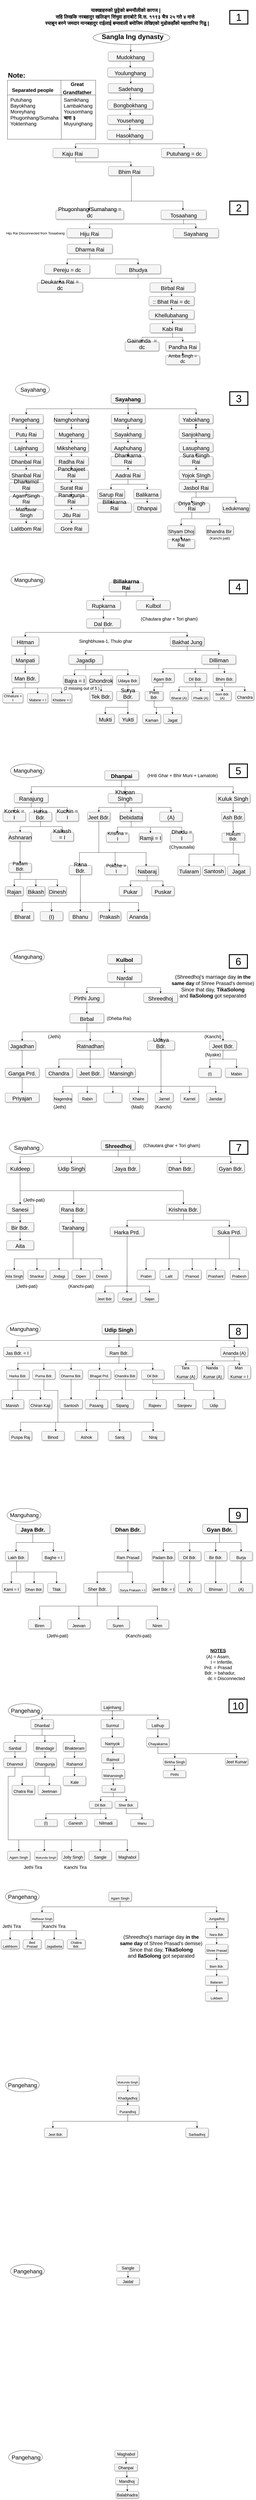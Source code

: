 <mxfile version="15.5.8" type="github">
  <diagram id="9JrSqewKfM9jdmpe-DgF" name="Page-1">
    <mxGraphModel dx="1363" dy="-867" grid="1" gridSize="10" guides="1" tooltips="1" connect="1" arrows="1" fold="1" page="1" pageScale="1" pageWidth="1169" pageHeight="827" math="0" shadow="0">
      <root>
        <mxCell id="0" />
        <mxCell id="1" parent="0" />
        <mxCell id="qzQz7CE9vKXUN2La19Gs-5" value="" style="rounded=0;whiteSpace=wrap;html=1;fontSize=20;align=left;" parent="1" vertex="1">
          <mxGeometry x="56.99" y="2007.5" width="390" height="260" as="geometry" />
        </mxCell>
        <mxCell id="iwu1MowWG5Aq7Ths03g3-1" style="edgeStyle=orthogonalEdgeStyle;rounded=0;orthogonalLoop=1;jettySize=auto;html=1;exitX=0.5;exitY=1;exitDx=0;exitDy=0;entryX=0.5;entryY=0;entryDx=0;entryDy=0;fontSize=24;" parent="1" source="iwu1MowWG5Aq7Ths03g3-2" target="iwu1MowWG5Aq7Ths03g3-63" edge="1">
          <mxGeometry relative="1" as="geometry" />
        </mxCell>
        <mxCell id="iwu1MowWG5Aq7Ths03g3-2" value="&lt;p class=&quot;MsoNormal&quot; style=&quot;margin-bottom: 0.0pt; line-height: normal; font-size: 24px;&quot;&gt;&lt;span style=&quot;font-size: 24px; line-height: 107%; font-family: calibri, sans-serif;&quot;&gt;Pangehang&amp;nbsp;&lt;/span&gt;&lt;br style=&quot;font-size: 24px;&quot;&gt;&lt;/p&gt;" style="whiteSpace=wrap;html=1;rounded=1;shadow=1;strokeWidth=1;fontSize=24;align=center;fillColor=#f5f5f5;strokeColor=#666666;verticalAlign=bottom;" parent="1" vertex="1">
          <mxGeometry x="65" y="3480" width="150" height="40" as="geometry" />
        </mxCell>
        <mxCell id="iwu1MowWG5Aq7Ths03g3-3" style="edgeStyle=orthogonalEdgeStyle;rounded=0;orthogonalLoop=1;jettySize=auto;html=1;exitX=0.5;exitY=1;exitDx=0;exitDy=0;entryX=0.5;entryY=0;entryDx=0;entryDy=0;fontSize=24;" parent="1" source="iwu1MowWG5Aq7Ths03g3-4" target="iwu1MowWG5Aq7Ths03g3-48" edge="1">
          <mxGeometry relative="1" as="geometry" />
        </mxCell>
        <mxCell id="iwu1MowWG5Aq7Ths03g3-4" value="&lt;p class=&quot;MsoNormal&quot; style=&quot;margin-bottom: 0.0pt; line-height: normal; font-size: 24px;&quot;&gt;&lt;span style=&quot;font-size: 24px; line-height: 107%; font-family: calibri, sans-serif;&quot;&gt;Namghonhang&lt;/span&gt;&lt;br style=&quot;font-size: 24px;&quot;&gt;&lt;/p&gt;" style="whiteSpace=wrap;html=1;rounded=1;shadow=1;strokeWidth=1;fontSize=24;align=center;fillColor=#f5f5f5;strokeColor=#666666;verticalAlign=bottom;" parent="1" vertex="1">
          <mxGeometry x="265" y="3480" width="150" height="40" as="geometry" />
        </mxCell>
        <mxCell id="iwu1MowWG5Aq7Ths03g3-5" style="edgeStyle=orthogonalEdgeStyle;rounded=0;orthogonalLoop=1;jettySize=auto;html=1;exitX=0.5;exitY=1;exitDx=0;exitDy=0;entryX=0.5;entryY=0;entryDx=0;entryDy=0;fontSize=24;fontColor=#000000;endArrow=classic;endFill=1;" parent="1" source="iwu1MowWG5Aq7Ths03g3-6" target="iwu1MowWG5Aq7Ths03g3-10" edge="1">
          <mxGeometry relative="1" as="geometry" />
        </mxCell>
        <mxCell id="iwu1MowWG5Aq7Ths03g3-6" value="&lt;p class=&quot;MsoNormal&quot; style=&quot;margin-bottom: 0.0pt; line-height: normal; font-size: 24px;&quot;&gt;&lt;span style=&quot;font-size: 24px; line-height: 107%; font-family: calibri, sans-serif;&quot;&gt;Manguhang&lt;/span&gt;&lt;br style=&quot;font-size: 24px;&quot;&gt;&lt;/p&gt;" style="whiteSpace=wrap;html=1;rounded=1;shadow=1;strokeWidth=1;fontSize=24;align=center;fillColor=#f5f5f5;strokeColor=#666666;verticalAlign=bottom;" parent="1" vertex="1">
          <mxGeometry x="516" y="3480" width="150" height="40" as="geometry" />
        </mxCell>
        <mxCell id="iwu1MowWG5Aq7Ths03g3-7" style="edgeStyle=orthogonalEdgeStyle;rounded=0;orthogonalLoop=1;jettySize=auto;html=1;exitX=0.5;exitY=1;exitDx=0;exitDy=0;entryX=0.496;entryY=-0.043;entryDx=0;entryDy=0;entryPerimeter=0;fontSize=24;" parent="1" source="iwu1MowWG5Aq7Ths03g3-8" target="iwu1MowWG5Aq7Ths03g3-34" edge="1">
          <mxGeometry relative="1" as="geometry" />
        </mxCell>
        <mxCell id="iwu1MowWG5Aq7Ths03g3-8" value="&lt;p class=&quot;MsoNormal&quot; style=&quot;margin-bottom: 0.0pt; line-height: normal; font-size: 24px;&quot;&gt;&lt;span style=&quot;font-size: 24px; line-height: 107%; font-family: calibri, sans-serif;&quot;&gt;Yabokhang&lt;/span&gt;&lt;br style=&quot;font-size: 24px;&quot;&gt;&lt;/p&gt;" style="whiteSpace=wrap;html=1;rounded=1;shadow=1;strokeWidth=1;fontSize=24;align=center;fillColor=#f5f5f5;strokeColor=#666666;verticalAlign=bottom;" parent="1" vertex="1">
          <mxGeometry x="816" y="3480" width="150" height="40" as="geometry" />
        </mxCell>
        <mxCell id="iwu1MowWG5Aq7Ths03g3-69" style="edgeStyle=orthogonalEdgeStyle;rounded=0;orthogonalLoop=1;jettySize=auto;html=1;exitX=0.5;exitY=1;exitDx=0;exitDy=0;fontSize=16;" parent="1" source="iwu1MowWG5Aq7Ths03g3-10" target="iwu1MowWG5Aq7Ths03g3-12" edge="1">
          <mxGeometry relative="1" as="geometry" />
        </mxCell>
        <mxCell id="iwu1MowWG5Aq7Ths03g3-10" value="&lt;p class=&quot;MsoNormal&quot; style=&quot;margin-bottom: 0.0pt; line-height: normal; font-size: 24px;&quot;&gt;&lt;span style=&quot;font-size: 24px; line-height: 107%; font-family: calibri, sans-serif;&quot;&gt;Sayakhang&lt;/span&gt;&lt;br style=&quot;font-size: 24px;&quot;&gt;&lt;/p&gt;" style="whiteSpace=wrap;html=1;rounded=1;shadow=1;strokeWidth=1;fontSize=24;align=center;fillColor=#f5f5f5;strokeColor=#666666;verticalAlign=bottom;" parent="1" vertex="1">
          <mxGeometry x="515" y="3545" width="150" height="40" as="geometry" />
        </mxCell>
        <mxCell id="iwu1MowWG5Aq7Ths03g3-11" style="edgeStyle=orthogonalEdgeStyle;rounded=0;orthogonalLoop=1;jettySize=auto;html=1;exitX=0.5;exitY=1;exitDx=0;exitDy=0;entryX=0.5;entryY=0;entryDx=0;entryDy=0;fontSize=24;fontColor=#000000;endArrow=classic;endFill=1;" parent="1" source="iwu1MowWG5Aq7Ths03g3-12" target="iwu1MowWG5Aq7Ths03g3-14" edge="1">
          <mxGeometry relative="1" as="geometry" />
        </mxCell>
        <mxCell id="iwu1MowWG5Aq7Ths03g3-12" value="&lt;p class=&quot;MsoNormal&quot; style=&quot;margin-bottom: 0.0pt; line-height: normal; font-size: 24px;&quot;&gt;&lt;span style=&quot;font-size: 24px; line-height: 107%; font-family: calibri, sans-serif;&quot;&gt;Aaphuhang&lt;/span&gt;&lt;br style=&quot;font-size: 24px;&quot;&gt;&lt;/p&gt;" style="whiteSpace=wrap;html=1;rounded=1;shadow=1;strokeWidth=1;fontSize=24;align=center;fillColor=#f5f5f5;strokeColor=#666666;verticalAlign=bottom;" parent="1" vertex="1">
          <mxGeometry x="515" y="3605" width="150" height="40" as="geometry" />
        </mxCell>
        <mxCell id="iwu1MowWG5Aq7Ths03g3-13" style="edgeStyle=orthogonalEdgeStyle;rounded=0;orthogonalLoop=1;jettySize=auto;html=1;exitX=0.5;exitY=1;exitDx=0;exitDy=0;entryX=0.5;entryY=0;entryDx=0;entryDy=0;fontSize=24;fontColor=#000000;endArrow=classic;endFill=1;" parent="1" source="iwu1MowWG5Aq7Ths03g3-14" target="iwu1MowWG5Aq7Ths03g3-16" edge="1">
          <mxGeometry relative="1" as="geometry" />
        </mxCell>
        <mxCell id="iwu1MowWG5Aq7Ths03g3-14" value="&lt;p class=&quot;MsoNormal&quot; style=&quot;margin-bottom: 0.0pt; line-height: normal; font-size: 24px;&quot;&gt;&lt;span style=&quot;font-size: 24px; line-height: 107%; font-family: calibri, sans-serif;&quot;&gt;Dhankarna Rai&lt;/span&gt;&lt;br style=&quot;font-size: 24px;&quot;&gt;&lt;/p&gt;" style="whiteSpace=wrap;html=1;rounded=1;shadow=1;strokeWidth=1;fontSize=24;align=center;fillColor=#f5f5f5;strokeColor=#666666;verticalAlign=bottom;" parent="1" vertex="1">
          <mxGeometry x="515" y="3665" width="150" height="40" as="geometry" />
        </mxCell>
        <mxCell id="iwu1MowWG5Aq7Ths03g3-15" style="edgeStyle=orthogonalEdgeStyle;rounded=0;orthogonalLoop=1;jettySize=auto;html=1;exitX=0.5;exitY=1;exitDx=0;exitDy=0;fontSize=24;fontColor=#000000;endArrow=classic;endFill=1;" parent="1" source="iwu1MowWG5Aq7Ths03g3-16" target="iwu1MowWG5Aq7Ths03g3-18" edge="1">
          <mxGeometry relative="1" as="geometry" />
        </mxCell>
        <mxCell id="iwu1MowWG5Aq7Ths03g3-95" style="edgeStyle=orthogonalEdgeStyle;rounded=0;orthogonalLoop=1;jettySize=auto;html=1;exitX=0.5;exitY=1;exitDx=0;exitDy=0;fontSize=16;" parent="1" source="iwu1MowWG5Aq7Ths03g3-16" target="iwu1MowWG5Aq7Ths03g3-94" edge="1">
          <mxGeometry relative="1" as="geometry" />
        </mxCell>
        <mxCell id="iwu1MowWG5Aq7Ths03g3-16" value="&lt;p class=&quot;MsoNormal&quot; style=&quot;margin-bottom: 0.0pt ; line-height: normal ; font-size: 24px&quot;&gt;&lt;span style=&quot;font-size: 24px ; line-height: 107% ; font-family: &amp;#34;calibri&amp;#34; , sans-serif&quot;&gt;Aadrai Rai&lt;/span&gt;&lt;br style=&quot;font-size: 24px&quot;&gt;&lt;/p&gt;" style="whiteSpace=wrap;html=1;rounded=1;shadow=1;strokeWidth=1;fontSize=24;align=center;fillColor=#f5f5f5;strokeColor=#666666;verticalAlign=bottom;" parent="1" vertex="1">
          <mxGeometry x="515" y="3725" width="150" height="40" as="geometry" />
        </mxCell>
        <mxCell id="2rr1QFybe_x9lLwn6GRt-610" style="edgeStyle=orthogonalEdgeStyle;rounded=0;orthogonalLoop=1;jettySize=auto;html=1;exitX=0.5;exitY=1;exitDx=0;exitDy=0;fontSize=23;entryX=0.405;entryY=0.04;entryDx=0;entryDy=0;entryPerimeter=0;" parent="1" source="iwu1MowWG5Aq7Ths03g3-18" target="iwu1MowWG5Aq7Ths03g3-19" edge="1">
          <mxGeometry relative="1" as="geometry">
            <Array as="points">
              <mxPoint x="515" y="3860" />
              <mxPoint x="516" y="3860" />
            </Array>
          </mxGeometry>
        </mxCell>
        <mxCell id="iwu1MowWG5Aq7Ths03g3-18" value="&lt;p class=&quot;MsoNormal&quot; style=&quot;margin-bottom: 0.0pt; line-height: normal; font-size: 24px;&quot;&gt;&lt;span style=&quot;font-size: 24px; line-height: 107%; font-family: calibri, sans-serif;&quot;&gt;Sarup Rai&lt;/span&gt;&lt;br style=&quot;font-size: 24px;&quot;&gt;&lt;/p&gt;" style="whiteSpace=wrap;html=1;rounded=1;shadow=1;strokeWidth=1;fontSize=24;align=center;fillColor=#f5f5f5;strokeColor=#666666;verticalAlign=bottom;" parent="1" vertex="1">
          <mxGeometry x="455" y="3810" width="120" height="40" as="geometry" />
        </mxCell>
        <mxCell id="iwu1MowWG5Aq7Ths03g3-19" value="&lt;p class=&quot;MsoNormal&quot; style=&quot;margin-bottom: 0.0pt; line-height: normal; font-size: 24px;&quot;&gt;&lt;span style=&quot;font-size: 24px; line-height: 107%; font-family: calibri, sans-serif;&quot;&gt;Billakarna Rai&lt;/span&gt;&lt;br style=&quot;font-size: 24px;&quot;&gt;&lt;/p&gt;" style="whiteSpace=wrap;html=1;rounded=1;shadow=1;strokeWidth=1;fontSize=24;align=center;fillColor=#f5f5f5;strokeColor=#666666;verticalAlign=bottom;" parent="1" vertex="1">
          <mxGeometry x="455" y="3870" width="150" height="40" as="geometry" />
        </mxCell>
        <mxCell id="iwu1MowWG5Aq7Ths03g3-20" style="edgeStyle=orthogonalEdgeStyle;rounded=0;orthogonalLoop=1;jettySize=auto;html=1;exitX=0.5;exitY=1;exitDx=0;exitDy=0;entryX=0.5;entryY=0;entryDx=0;entryDy=0;fontSize=24;" parent="1" source="iwu1MowWG5Aq7Ths03g3-21" target="iwu1MowWG5Aq7Ths03g3-22" edge="1">
          <mxGeometry relative="1" as="geometry" />
        </mxCell>
        <mxCell id="iwu1MowWG5Aq7Ths03g3-21" value="&lt;p class=&quot;MsoNormal&quot; style=&quot;margin-bottom: 0.0pt; line-height: normal; font-size: 21px;&quot;&gt;&lt;span style=&quot;line-height: 107%; font-family: calibri, sans-serif; font-size: 21px;&quot;&gt;&lt;font style=&quot;font-size: 21px;&quot;&gt;Shyam Dhoj&lt;/font&gt;&lt;/span&gt;&lt;br style=&quot;font-size: 21px;&quot;&gt;&lt;/p&gt;" style="whiteSpace=wrap;html=1;rounded=1;shadow=1;strokeWidth=1;fontSize=21;align=center;fillColor=#f5f5f5;strokeColor=#666666;verticalAlign=bottom;" parent="1" vertex="1">
          <mxGeometry x="765" y="3970" width="120" height="40" as="geometry" />
        </mxCell>
        <mxCell id="iwu1MowWG5Aq7Ths03g3-22" value="&lt;p class=&quot;MsoNormal&quot; style=&quot;margin-bottom: 0.0pt; line-height: normal; font-size: 21px;&quot;&gt;&lt;span style=&quot;line-height: 107%; font-family: calibri, sans-serif; font-size: 21px;&quot;&gt;&lt;font style=&quot;font-size: 21px;&quot;&gt;Kaji Man Rai&lt;/font&gt;&lt;/span&gt;&lt;br style=&quot;font-size: 21px;&quot;&gt;&lt;/p&gt;" style="whiteSpace=wrap;html=1;rounded=1;shadow=1;strokeWidth=1;fontSize=21;align=center;fillColor=#f5f5f5;strokeColor=#666666;verticalAlign=bottom;" parent="1" vertex="1">
          <mxGeometry x="765" y="4030" width="120" height="40" as="geometry" />
        </mxCell>
        <mxCell id="iwu1MowWG5Aq7Ths03g3-23" style="edgeStyle=orthogonalEdgeStyle;rounded=0;orthogonalLoop=1;jettySize=auto;html=1;exitX=0.5;exitY=1;exitDx=0;exitDy=0;entryX=0.5;entryY=0;entryDx=0;entryDy=0;fontSize=24;" parent="1" source="iwu1MowWG5Aq7Ths03g3-24" target="iwu1MowWG5Aq7Ths03g3-21" edge="1">
          <mxGeometry relative="1" as="geometry" />
        </mxCell>
        <mxCell id="iwu1MowWG5Aq7Ths03g3-84" style="edgeStyle=orthogonalEdgeStyle;rounded=0;orthogonalLoop=1;jettySize=auto;html=1;exitX=0.5;exitY=1;exitDx=0;exitDy=0;fontSize=18;" parent="1" source="iwu1MowWG5Aq7Ths03g3-24" target="iwu1MowWG5Aq7Ths03g3-82" edge="1">
          <mxGeometry relative="1" as="geometry" />
        </mxCell>
        <mxCell id="iwu1MowWG5Aq7Ths03g3-24" value="&lt;p class=&quot;MsoNormal&quot; style=&quot;margin-bottom: 0.0pt ; line-height: normal&quot;&gt;&lt;span style=&quot;line-height: 107% ; font-family: &amp;#34;calibri&amp;#34; , sans-serif&quot;&gt;&lt;font style=&quot;font-size: 23px&quot;&gt;Driya Singh Rai&lt;/font&gt;&lt;/span&gt;&lt;br style=&quot;font-size: 19px&quot;&gt;&lt;/p&gt;" style="whiteSpace=wrap;html=1;rounded=1;shadow=1;strokeWidth=1;fontSize=19;align=center;fillColor=#f5f5f5;strokeColor=#666666;verticalAlign=bottom;" parent="1" vertex="1">
          <mxGeometry x="794" y="3870" width="156" height="40" as="geometry" />
        </mxCell>
        <mxCell id="iwu1MowWG5Aq7Ths03g3-80" style="edgeStyle=orthogonalEdgeStyle;rounded=0;orthogonalLoop=1;jettySize=auto;html=1;exitX=0.5;exitY=1;exitDx=0;exitDy=0;fontSize=18;" parent="1" source="iwu1MowWG5Aq7Ths03g3-26" target="iwu1MowWG5Aq7Ths03g3-24" edge="1">
          <mxGeometry relative="1" as="geometry" />
        </mxCell>
        <mxCell id="iwu1MowWG5Aq7Ths03g3-81" style="edgeStyle=orthogonalEdgeStyle;rounded=0;orthogonalLoop=1;jettySize=auto;html=1;exitX=0.5;exitY=1;exitDx=0;exitDy=0;fontSize=18;" parent="1" source="iwu1MowWG5Aq7Ths03g3-26" target="iwu1MowWG5Aq7Ths03g3-79" edge="1">
          <mxGeometry relative="1" as="geometry" />
        </mxCell>
        <mxCell id="iwu1MowWG5Aq7Ths03g3-26" value="&lt;p class=&quot;MsoNormal&quot; style=&quot;margin-bottom: 0.0pt; line-height: normal; font-size: 24px;&quot;&gt;&lt;span style=&quot;line-height: 107%; font-family: calibri, sans-serif; font-size: 24px;&quot;&gt;&lt;font style=&quot;font-size: 24px;&quot;&gt;Jasbol Rai&lt;/font&gt;&lt;/span&gt;&lt;br style=&quot;font-size: 24px;&quot;&gt;&lt;/p&gt;" style="whiteSpace=wrap;html=1;rounded=1;shadow=1;strokeWidth=1;fontSize=24;align=center;fillColor=#f5f5f5;strokeColor=#666666;verticalAlign=bottom;" parent="1" vertex="1">
          <mxGeometry x="816" y="3780" width="150" height="40" as="geometry" />
        </mxCell>
        <mxCell id="iwu1MowWG5Aq7Ths03g3-27" style="edgeStyle=orthogonalEdgeStyle;rounded=0;orthogonalLoop=1;jettySize=auto;html=1;exitX=0.5;exitY=1;exitDx=0;exitDy=0;entryX=0.5;entryY=0;entryDx=0;entryDy=0;fontSize=24;" parent="1" source="iwu1MowWG5Aq7Ths03g3-28" target="iwu1MowWG5Aq7Ths03g3-26" edge="1">
          <mxGeometry relative="1" as="geometry" />
        </mxCell>
        <mxCell id="iwu1MowWG5Aq7Ths03g3-28" value="&lt;p class=&quot;MsoNormal&quot; style=&quot;margin-bottom: 0.0pt ; line-height: normal ; font-size: 24px&quot;&gt;&lt;span style=&quot;line-height: 107% ; font-family: &amp;#34;calibri&amp;#34; , sans-serif ; font-size: 24px&quot;&gt;&lt;font style=&quot;font-size: 24px&quot;&gt;Yojok SIngh&lt;/font&gt;&lt;/span&gt;&lt;br style=&quot;font-size: 24px&quot;&gt;&lt;/p&gt;" style="whiteSpace=wrap;html=1;rounded=1;shadow=1;strokeWidth=1;fontSize=24;align=center;fillColor=#f5f5f5;strokeColor=#666666;verticalAlign=bottom;" parent="1" vertex="1">
          <mxGeometry x="816" y="3725" width="150" height="40" as="geometry" />
        </mxCell>
        <mxCell id="iwu1MowWG5Aq7Ths03g3-29" style="edgeStyle=orthogonalEdgeStyle;rounded=0;orthogonalLoop=1;jettySize=auto;html=1;exitX=0.5;exitY=1;exitDx=0;exitDy=0;entryX=0.5;entryY=0;entryDx=0;entryDy=0;fontSize=24;" parent="1" source="iwu1MowWG5Aq7Ths03g3-30" target="iwu1MowWG5Aq7Ths03g3-32" edge="1">
          <mxGeometry relative="1" as="geometry" />
        </mxCell>
        <mxCell id="iwu1MowWG5Aq7Ths03g3-30" value="&lt;p class=&quot;MsoNormal&quot; style=&quot;margin-bottom: 0.0pt; line-height: normal; font-size: 24px;&quot;&gt;&lt;span style=&quot;line-height: 107%; font-family: calibri, sans-serif; font-size: 24px;&quot;&gt;&lt;font style=&quot;font-size: 24px;&quot;&gt;Lasuphang&lt;/font&gt;&lt;/span&gt;&lt;br style=&quot;font-size: 24px;&quot;&gt;&lt;/p&gt;" style="whiteSpace=wrap;html=1;rounded=1;shadow=1;strokeWidth=1;fontSize=24;align=center;fillColor=#f5f5f5;strokeColor=#666666;verticalAlign=bottom;" parent="1" vertex="1">
          <mxGeometry x="816" y="3605" width="150" height="40" as="geometry" />
        </mxCell>
        <mxCell id="iwu1MowWG5Aq7Ths03g3-31" style="edgeStyle=orthogonalEdgeStyle;rounded=0;orthogonalLoop=1;jettySize=auto;html=1;exitX=0.5;exitY=1;exitDx=0;exitDy=0;entryX=0.5;entryY=0;entryDx=0;entryDy=0;fontSize=24;" parent="1" source="iwu1MowWG5Aq7Ths03g3-32" target="iwu1MowWG5Aq7Ths03g3-28" edge="1">
          <mxGeometry relative="1" as="geometry" />
        </mxCell>
        <mxCell id="iwu1MowWG5Aq7Ths03g3-32" value="&lt;p class=&quot;MsoNormal&quot; style=&quot;margin-bottom: 0.0pt; line-height: normal; font-size: 24px;&quot;&gt;&lt;span style=&quot;line-height: 107%; font-family: calibri, sans-serif; font-size: 24px;&quot;&gt;&lt;font style=&quot;font-size: 24px;&quot;&gt;Sura Singh Rai&lt;/font&gt;&lt;/span&gt;&lt;br style=&quot;font-size: 24px;&quot;&gt;&lt;/p&gt;" style="whiteSpace=wrap;html=1;rounded=1;shadow=1;strokeWidth=1;fontSize=24;align=center;fillColor=#f5f5f5;strokeColor=#666666;verticalAlign=bottom;" parent="1" vertex="1">
          <mxGeometry x="816" y="3665" width="150" height="40" as="geometry" />
        </mxCell>
        <mxCell id="iwu1MowWG5Aq7Ths03g3-33" style="edgeStyle=orthogonalEdgeStyle;rounded=0;orthogonalLoop=1;jettySize=auto;html=1;exitX=0.5;exitY=1;exitDx=0;exitDy=0;entryX=0.5;entryY=0;entryDx=0;entryDy=0;fontSize=24;" parent="1" source="iwu1MowWG5Aq7Ths03g3-34" target="iwu1MowWG5Aq7Ths03g3-30" edge="1">
          <mxGeometry relative="1" as="geometry" />
        </mxCell>
        <mxCell id="iwu1MowWG5Aq7Ths03g3-77" value="" style="edgeStyle=orthogonalEdgeStyle;rounded=0;orthogonalLoop=1;jettySize=auto;html=1;fontSize=16;" parent="1" source="iwu1MowWG5Aq7Ths03g3-34" target="iwu1MowWG5Aq7Ths03g3-8" edge="1">
          <mxGeometry relative="1" as="geometry" />
        </mxCell>
        <mxCell id="iwu1MowWG5Aq7Ths03g3-34" value="&lt;p class=&quot;MsoNormal&quot; style=&quot;margin-bottom: 0.0pt; line-height: normal; font-size: 24px;&quot;&gt;&lt;span style=&quot;line-height: 107%; font-family: calibri, sans-serif; font-size: 24px;&quot;&gt;&lt;font style=&quot;font-size: 24px;&quot;&gt;Sanjokhang&lt;/font&gt;&lt;/span&gt;&lt;br style=&quot;font-size: 24px;&quot;&gt;&lt;/p&gt;" style="whiteSpace=wrap;html=1;rounded=1;shadow=1;strokeWidth=1;fontSize=24;align=center;fillColor=#f5f5f5;strokeColor=#666666;verticalAlign=bottom;" parent="1" vertex="1">
          <mxGeometry x="816" y="3545" width="150" height="40" as="geometry" />
        </mxCell>
        <mxCell id="iwu1MowWG5Aq7Ths03g3-35" style="edgeStyle=orthogonalEdgeStyle;rounded=0;orthogonalLoop=1;jettySize=auto;html=1;exitX=0.5;exitY=1;exitDx=0;exitDy=0;entryX=0.5;entryY=0;entryDx=0;entryDy=0;fontSize=24;" parent="1" source="iwu1MowWG5Aq7Ths03g3-36" target="iwu1MowWG5Aq7Ths03g3-49" edge="1">
          <mxGeometry relative="1" as="geometry" />
        </mxCell>
        <mxCell id="iwu1MowWG5Aq7Ths03g3-36" value="&lt;p class=&quot;MsoNormal&quot; style=&quot;margin-bottom: 0.0pt; line-height: normal; font-size: 24px;&quot;&gt;&lt;span style=&quot;line-height: 107%; font-family: calibri, sans-serif; font-size: 24px;&quot;&gt;&lt;font style=&quot;font-size: 24px;&quot;&gt;Jitu Rai&lt;/font&gt;&lt;/span&gt;&lt;br style=&quot;font-size: 24px;&quot;&gt;&lt;/p&gt;" style="whiteSpace=wrap;html=1;rounded=1;shadow=1;strokeWidth=1;fontSize=24;align=center;fillColor=#f5f5f5;strokeColor=#666666;verticalAlign=bottom;" parent="1" vertex="1">
          <mxGeometry x="265" y="3900" width="150" height="40" as="geometry" />
        </mxCell>
        <mxCell id="iwu1MowWG5Aq7Ths03g3-37" style="edgeStyle=orthogonalEdgeStyle;rounded=0;orthogonalLoop=1;jettySize=auto;html=1;exitX=0.5;exitY=1;exitDx=0;exitDy=0;entryX=0.5;entryY=0;entryDx=0;entryDy=0;fontSize=24;" parent="1" source="iwu1MowWG5Aq7Ths03g3-38" target="iwu1MowWG5Aq7Ths03g3-36" edge="1">
          <mxGeometry relative="1" as="geometry" />
        </mxCell>
        <mxCell id="iwu1MowWG5Aq7Ths03g3-38" value="&lt;p class=&quot;MsoNormal&quot; style=&quot;margin-bottom: 0.0pt; line-height: normal; font-size: 24px;&quot;&gt;&lt;span style=&quot;line-height: 107%; font-family: calibri, sans-serif; font-size: 24px;&quot;&gt;&lt;font style=&quot;font-size: 24px;&quot;&gt;Ranagunja Rai&lt;/font&gt;&lt;/span&gt;&lt;br style=&quot;font-size: 24px;&quot;&gt;&lt;/p&gt;" style="whiteSpace=wrap;html=1;rounded=1;shadow=1;strokeWidth=1;fontSize=24;align=center;fillColor=#f5f5f5;strokeColor=#666666;verticalAlign=bottom;" parent="1" vertex="1">
          <mxGeometry x="265" y="3840" width="150" height="40" as="geometry" />
        </mxCell>
        <mxCell id="iwu1MowWG5Aq7Ths03g3-39" style="edgeStyle=orthogonalEdgeStyle;rounded=0;orthogonalLoop=1;jettySize=auto;html=1;exitX=0.5;exitY=1;exitDx=0;exitDy=0;entryX=0.5;entryY=0;entryDx=0;entryDy=0;fontSize=24;" parent="1" source="iwu1MowWG5Aq7Ths03g3-40" target="iwu1MowWG5Aq7Ths03g3-38" edge="1">
          <mxGeometry relative="1" as="geometry" />
        </mxCell>
        <mxCell id="iwu1MowWG5Aq7Ths03g3-40" value="&lt;p class=&quot;MsoNormal&quot; style=&quot;margin-bottom: 0.0pt; line-height: normal; font-size: 24px;&quot;&gt;&lt;span style=&quot;line-height: 107%; font-family: calibri, sans-serif; font-size: 24px;&quot;&gt;&lt;font style=&quot;font-size: 24px;&quot;&gt;Surat Rai&lt;/font&gt;&lt;/span&gt;&lt;br style=&quot;font-size: 24px;&quot;&gt;&lt;/p&gt;" style="whiteSpace=wrap;html=1;rounded=1;shadow=1;strokeWidth=1;fontSize=24;align=center;fillColor=#f5f5f5;strokeColor=#666666;verticalAlign=bottom;" parent="1" vertex="1">
          <mxGeometry x="265" y="3780" width="150" height="40" as="geometry" />
        </mxCell>
        <mxCell id="iwu1MowWG5Aq7Ths03g3-41" style="edgeStyle=orthogonalEdgeStyle;rounded=0;orthogonalLoop=1;jettySize=auto;html=1;exitX=0.5;exitY=1;exitDx=0;exitDy=0;entryX=0.5;entryY=0;entryDx=0;entryDy=0;fontSize=24;" parent="1" source="iwu1MowWG5Aq7Ths03g3-42" target="iwu1MowWG5Aq7Ths03g3-40" edge="1">
          <mxGeometry relative="1" as="geometry" />
        </mxCell>
        <mxCell id="iwu1MowWG5Aq7Ths03g3-42" value="&lt;p class=&quot;MsoNormal&quot; style=&quot;margin-bottom: 0.0pt; line-height: normal; font-size: 24px;&quot;&gt;&lt;span style=&quot;line-height: 107%; font-family: calibri, sans-serif; font-size: 24px;&quot;&gt;&lt;font style=&quot;font-size: 24px;&quot;&gt;Panchajeet Rai&lt;/font&gt;&lt;/span&gt;&lt;br style=&quot;font-size: 24px;&quot;&gt;&lt;/p&gt;" style="whiteSpace=wrap;html=1;rounded=1;shadow=1;strokeWidth=1;fontSize=24;align=center;fillColor=#f5f5f5;strokeColor=#666666;verticalAlign=bottom;" parent="1" vertex="1">
          <mxGeometry x="265" y="3725" width="150" height="40" as="geometry" />
        </mxCell>
        <mxCell id="iwu1MowWG5Aq7Ths03g3-43" style="edgeStyle=orthogonalEdgeStyle;rounded=0;orthogonalLoop=1;jettySize=auto;html=1;exitX=0.5;exitY=1;exitDx=0;exitDy=0;entryX=0.5;entryY=0;entryDx=0;entryDy=0;fontSize=24;" parent="1" source="iwu1MowWG5Aq7Ths03g3-44" target="iwu1MowWG5Aq7Ths03g3-46" edge="1">
          <mxGeometry relative="1" as="geometry" />
        </mxCell>
        <mxCell id="iwu1MowWG5Aq7Ths03g3-44" value="&lt;p class=&quot;MsoNormal&quot; style=&quot;margin-bottom: 0.0pt; line-height: normal; font-size: 24px;&quot;&gt;&lt;span style=&quot;line-height: 107%; font-family: calibri, sans-serif; font-size: 24px;&quot;&gt;&lt;font style=&quot;font-size: 24px;&quot;&gt;Mikshehang&lt;/font&gt;&lt;/span&gt;&lt;br style=&quot;font-size: 24px;&quot;&gt;&lt;/p&gt;" style="whiteSpace=wrap;html=1;rounded=1;shadow=1;strokeWidth=1;fontSize=24;align=center;fillColor=#f5f5f5;strokeColor=#666666;verticalAlign=bottom;" parent="1" vertex="1">
          <mxGeometry x="265" y="3605" width="150" height="40" as="geometry" />
        </mxCell>
        <mxCell id="iwu1MowWG5Aq7Ths03g3-45" style="edgeStyle=orthogonalEdgeStyle;rounded=0;orthogonalLoop=1;jettySize=auto;html=1;exitX=0.5;exitY=1;exitDx=0;exitDy=0;entryX=0.5;entryY=0;entryDx=0;entryDy=0;fontSize=24;" parent="1" source="iwu1MowWG5Aq7Ths03g3-46" target="iwu1MowWG5Aq7Ths03g3-42" edge="1">
          <mxGeometry relative="1" as="geometry" />
        </mxCell>
        <mxCell id="iwu1MowWG5Aq7Ths03g3-46" value="&lt;p class=&quot;MsoNormal&quot; style=&quot;margin-bottom: 0.0pt; line-height: normal; font-size: 24px;&quot;&gt;&lt;font face=&quot;calibri, sans-serif&quot; style=&quot;font-size: 24px;&quot;&gt;&lt;span style=&quot;font-size: 24px;&quot;&gt;Radha Rai&lt;/span&gt;&lt;/font&gt;&lt;/p&gt;" style="whiteSpace=wrap;html=1;rounded=1;shadow=1;strokeWidth=1;fontSize=24;align=center;fillColor=#f5f5f5;strokeColor=#666666;verticalAlign=bottom;" parent="1" vertex="1">
          <mxGeometry x="265" y="3665" width="150" height="40" as="geometry" />
        </mxCell>
        <mxCell id="iwu1MowWG5Aq7Ths03g3-47" style="edgeStyle=orthogonalEdgeStyle;rounded=0;orthogonalLoop=1;jettySize=auto;html=1;exitX=0.5;exitY=1;exitDx=0;exitDy=0;entryX=0.5;entryY=0;entryDx=0;entryDy=0;fontSize=24;" parent="1" source="iwu1MowWG5Aq7Ths03g3-48" target="iwu1MowWG5Aq7Ths03g3-44" edge="1">
          <mxGeometry relative="1" as="geometry" />
        </mxCell>
        <mxCell id="iwu1MowWG5Aq7Ths03g3-48" value="&lt;p class=&quot;MsoNormal&quot; style=&quot;margin-bottom: 0.0pt; line-height: normal; font-size: 24px;&quot;&gt;&lt;span style=&quot;line-height: 107%; font-family: calibri, sans-serif; font-size: 24px;&quot;&gt;&lt;font style=&quot;font-size: 24px;&quot;&gt;Mugehang&lt;/font&gt;&lt;/span&gt;&lt;br style=&quot;font-size: 24px;&quot;&gt;&lt;/p&gt;" style="whiteSpace=wrap;html=1;rounded=1;shadow=1;strokeWidth=1;fontSize=24;align=center;fillColor=#f5f5f5;strokeColor=#666666;verticalAlign=bottom;" parent="1" vertex="1">
          <mxGeometry x="265" y="3545" width="150" height="40" as="geometry" />
        </mxCell>
        <mxCell id="iwu1MowWG5Aq7Ths03g3-49" value="&lt;p class=&quot;MsoNormal&quot; style=&quot;margin-bottom: 0.0pt; line-height: normal; font-size: 24px;&quot;&gt;&lt;span style=&quot;line-height: 107%; font-family: calibri, sans-serif; font-size: 24px;&quot;&gt;&lt;font style=&quot;font-size: 24px;&quot;&gt;Gore Rai&lt;/font&gt;&lt;/span&gt;&lt;br style=&quot;font-size: 24px;&quot;&gt;&lt;/p&gt;" style="whiteSpace=wrap;html=1;rounded=1;shadow=1;strokeWidth=1;fontSize=24;align=center;fillColor=#f5f5f5;strokeColor=#666666;verticalAlign=bottom;" parent="1" vertex="1">
          <mxGeometry x="265" y="3960" width="150" height="40" as="geometry" />
        </mxCell>
        <mxCell id="iwu1MowWG5Aq7Ths03g3-50" style="edgeStyle=orthogonalEdgeStyle;rounded=0;orthogonalLoop=1;jettySize=auto;html=1;exitX=0.5;exitY=1;exitDx=0;exitDy=0;entryX=0.5;entryY=0;entryDx=0;entryDy=0;fontSize=24;" parent="1" source="iwu1MowWG5Aq7Ths03g3-51" target="iwu1MowWG5Aq7Ths03g3-64" edge="1">
          <mxGeometry relative="1" as="geometry" />
        </mxCell>
        <mxCell id="iwu1MowWG5Aq7Ths03g3-51" value="&lt;p class=&quot;MsoNormal&quot; style=&quot;margin-bottom: 0.0pt; line-height: normal; font-size: 22px;&quot;&gt;&lt;span style=&quot;line-height: 107%; font-family: calibri, sans-serif; font-size: 22px;&quot;&gt;&lt;font style=&quot;font-size: 22px;&quot;&gt;Mathavar Singh&lt;/font&gt;&lt;/span&gt;&lt;br style=&quot;font-size: 22px;&quot;&gt;&lt;/p&gt;" style="whiteSpace=wrap;html=1;rounded=1;shadow=1;strokeWidth=1;fontSize=22;align=center;fillColor=#f5f5f5;strokeColor=#666666;verticalAlign=bottom;" parent="1" vertex="1">
          <mxGeometry x="65" y="3900" width="150" height="40" as="geometry" />
        </mxCell>
        <mxCell id="iwu1MowWG5Aq7Ths03g3-52" style="edgeStyle=orthogonalEdgeStyle;rounded=0;orthogonalLoop=1;jettySize=auto;html=1;exitX=0.5;exitY=1;exitDx=0;exitDy=0;entryX=0.5;entryY=0;entryDx=0;entryDy=0;fontSize=24;" parent="1" source="iwu1MowWG5Aq7Ths03g3-53" target="iwu1MowWG5Aq7Ths03g3-51" edge="1">
          <mxGeometry relative="1" as="geometry" />
        </mxCell>
        <mxCell id="iwu1MowWG5Aq7Ths03g3-53" value="&lt;p class=&quot;MsoNormal&quot; style=&quot;margin-bottom: 0.0pt; line-height: normal; font-size: 22px;&quot;&gt;&lt;span style=&quot;line-height: 107%; font-family: calibri, sans-serif; font-size: 22px;&quot;&gt;&lt;font style=&quot;font-size: 22px;&quot;&gt;Agam Singh Rai&lt;/font&gt;&lt;/span&gt;&lt;br style=&quot;font-size: 22px;&quot;&gt;&lt;/p&gt;" style="whiteSpace=wrap;html=1;rounded=1;shadow=1;strokeWidth=1;fontSize=22;align=center;fillColor=#f5f5f5;strokeColor=#666666;verticalAlign=bottom;" parent="1" vertex="1">
          <mxGeometry x="65" y="3840" width="150" height="40" as="geometry" />
        </mxCell>
        <mxCell id="iwu1MowWG5Aq7Ths03g3-54" style="edgeStyle=orthogonalEdgeStyle;rounded=0;orthogonalLoop=1;jettySize=auto;html=1;exitX=0.5;exitY=1;exitDx=0;exitDy=0;entryX=0.5;entryY=0;entryDx=0;entryDy=0;fontSize=24;" parent="1" source="iwu1MowWG5Aq7Ths03g3-55" target="iwu1MowWG5Aq7Ths03g3-53" edge="1">
          <mxGeometry relative="1" as="geometry" />
        </mxCell>
        <mxCell id="iwu1MowWG5Aq7Ths03g3-55" value="&lt;p class=&quot;MsoNormal&quot; style=&quot;margin-bottom: 0.0pt; line-height: normal; font-size: 24px;&quot;&gt;&lt;span style=&quot;line-height: 107%; font-family: calibri, sans-serif; font-size: 24px;&quot;&gt;&lt;font style=&quot;font-size: 24px;&quot;&gt;Dhanamol Rai&lt;/font&gt;&lt;/span&gt;&lt;br style=&quot;font-size: 24px;&quot;&gt;&lt;/p&gt;" style="whiteSpace=wrap;html=1;rounded=1;shadow=1;strokeWidth=1;fontSize=24;align=center;fillColor=#f5f5f5;strokeColor=#666666;verticalAlign=bottom;" parent="1" vertex="1">
          <mxGeometry x="65" y="3780" width="150" height="40" as="geometry" />
        </mxCell>
        <mxCell id="iwu1MowWG5Aq7Ths03g3-56" style="edgeStyle=orthogonalEdgeStyle;rounded=0;orthogonalLoop=1;jettySize=auto;html=1;exitX=0.5;exitY=1;exitDx=0;exitDy=0;entryX=0.5;entryY=0;entryDx=0;entryDy=0;fontSize=24;" parent="1" source="iwu1MowWG5Aq7Ths03g3-57" target="iwu1MowWG5Aq7Ths03g3-55" edge="1">
          <mxGeometry relative="1" as="geometry" />
        </mxCell>
        <mxCell id="iwu1MowWG5Aq7Ths03g3-57" value="&lt;p class=&quot;MsoNormal&quot; style=&quot;margin-bottom: 0.0pt; line-height: normal; font-size: 24px;&quot;&gt;&lt;span style=&quot;line-height: 107%; font-family: calibri, sans-serif; font-size: 24px;&quot;&gt;&lt;font style=&quot;font-size: 24px;&quot;&gt;Shanbal Rai&lt;/font&gt;&lt;/span&gt;&lt;br style=&quot;font-size: 24px;&quot;&gt;&lt;/p&gt;" style="whiteSpace=wrap;html=1;rounded=1;shadow=1;strokeWidth=1;fontSize=24;align=center;fillColor=#f5f5f5;strokeColor=#666666;verticalAlign=bottom;" parent="1" vertex="1">
          <mxGeometry x="65" y="3725" width="150" height="40" as="geometry" />
        </mxCell>
        <mxCell id="iwu1MowWG5Aq7Ths03g3-58" style="edgeStyle=orthogonalEdgeStyle;rounded=0;orthogonalLoop=1;jettySize=auto;html=1;exitX=0.5;exitY=1;exitDx=0;exitDy=0;entryX=0.5;entryY=0;entryDx=0;entryDy=0;fontSize=24;" parent="1" source="iwu1MowWG5Aq7Ths03g3-59" target="iwu1MowWG5Aq7Ths03g3-61" edge="1">
          <mxGeometry relative="1" as="geometry" />
        </mxCell>
        <mxCell id="iwu1MowWG5Aq7Ths03g3-59" value="&lt;p class=&quot;MsoNormal&quot; style=&quot;margin-bottom: 0.0pt; line-height: normal; font-size: 24px;&quot;&gt;&lt;span style=&quot;line-height: 107%; font-family: calibri, sans-serif; font-size: 24px;&quot;&gt;&lt;font style=&quot;font-size: 24px;&quot;&gt;Lajinhang&lt;/font&gt;&lt;/span&gt;&lt;br style=&quot;font-size: 24px;&quot;&gt;&lt;/p&gt;" style="whiteSpace=wrap;html=1;rounded=1;shadow=1;strokeWidth=1;fontSize=24;align=center;fillColor=#f5f5f5;strokeColor=#666666;verticalAlign=bottom;" parent="1" vertex="1">
          <mxGeometry x="65" y="3605" width="150" height="40" as="geometry" />
        </mxCell>
        <mxCell id="iwu1MowWG5Aq7Ths03g3-60" style="edgeStyle=orthogonalEdgeStyle;rounded=0;orthogonalLoop=1;jettySize=auto;html=1;exitX=0.5;exitY=1;exitDx=0;exitDy=0;entryX=0.5;entryY=0;entryDx=0;entryDy=0;fontSize=24;" parent="1" source="iwu1MowWG5Aq7Ths03g3-61" target="iwu1MowWG5Aq7Ths03g3-57" edge="1">
          <mxGeometry relative="1" as="geometry" />
        </mxCell>
        <mxCell id="iwu1MowWG5Aq7Ths03g3-61" value="&lt;p class=&quot;MsoNormal&quot; style=&quot;margin-bottom: 0.0pt; line-height: normal; font-size: 24px;&quot;&gt;&lt;font face=&quot;calibri, sans-serif&quot; style=&quot;font-size: 24px;&quot;&gt;&lt;span style=&quot;font-size: 24px;&quot;&gt;Dhanbal Rai&lt;/span&gt;&lt;/font&gt;&lt;/p&gt;" style="whiteSpace=wrap;html=1;rounded=1;shadow=1;strokeWidth=1;fontSize=24;align=center;fillColor=#f5f5f5;strokeColor=#666666;verticalAlign=bottom;" parent="1" vertex="1">
          <mxGeometry x="65" y="3665" width="150" height="40" as="geometry" />
        </mxCell>
        <mxCell id="iwu1MowWG5Aq7Ths03g3-62" style="edgeStyle=orthogonalEdgeStyle;rounded=0;orthogonalLoop=1;jettySize=auto;html=1;exitX=0.5;exitY=1;exitDx=0;exitDy=0;entryX=0.5;entryY=0;entryDx=0;entryDy=0;fontSize=24;" parent="1" source="iwu1MowWG5Aq7Ths03g3-63" target="iwu1MowWG5Aq7Ths03g3-59" edge="1">
          <mxGeometry relative="1" as="geometry" />
        </mxCell>
        <mxCell id="iwu1MowWG5Aq7Ths03g3-63" value="&lt;p class=&quot;MsoNormal&quot; style=&quot;margin-bottom: 0.0pt; line-height: normal; font-size: 24px;&quot;&gt;&lt;span style=&quot;line-height: 107%; font-family: calibri, sans-serif; font-size: 24px;&quot;&gt;&lt;font style=&quot;font-size: 24px;&quot;&gt;Putu Rai&lt;/font&gt;&lt;/span&gt;&lt;br style=&quot;font-size: 24px;&quot;&gt;&lt;/p&gt;" style="whiteSpace=wrap;html=1;rounded=1;shadow=1;strokeWidth=1;fontSize=24;align=center;fillColor=#f5f5f5;strokeColor=#666666;verticalAlign=bottom;" parent="1" vertex="1">
          <mxGeometry x="65" y="3545" width="150" height="40" as="geometry" />
        </mxCell>
        <mxCell id="iwu1MowWG5Aq7Ths03g3-64" value="&lt;p class=&quot;MsoNormal&quot; style=&quot;margin-bottom: 0.0pt; line-height: normal; font-size: 24px;&quot;&gt;&lt;span style=&quot;line-height: 107%; font-family: calibri, sans-serif; font-size: 24px;&quot;&gt;&lt;font style=&quot;font-size: 24px;&quot;&gt;Lalitbom Rai&lt;/font&gt;&lt;/span&gt;&lt;br style=&quot;font-size: 24px;&quot;&gt;&lt;/p&gt;" style="whiteSpace=wrap;html=1;rounded=1;shadow=1;strokeWidth=1;fontSize=24;align=center;fillColor=#f5f5f5;strokeColor=#666666;verticalAlign=bottom;" parent="1" vertex="1">
          <mxGeometry x="65" y="3960" width="150" height="40" as="geometry" />
        </mxCell>
        <mxCell id="iwu1MowWG5Aq7Ths03g3-73" style="edgeStyle=orthogonalEdgeStyle;rounded=0;orthogonalLoop=1;jettySize=auto;html=1;exitX=0.5;exitY=1;exitDx=0;exitDy=0;fontSize=16;" parent="1" source="iwu1MowWG5Aq7Ths03g3-72" target="iwu1MowWG5Aq7Ths03g3-2" edge="1">
          <mxGeometry relative="1" as="geometry" />
        </mxCell>
        <mxCell id="iwu1MowWG5Aq7Ths03g3-74" style="edgeStyle=orthogonalEdgeStyle;rounded=0;orthogonalLoop=1;jettySize=auto;html=1;exitX=0.5;exitY=1;exitDx=0;exitDy=0;fontSize=16;" parent="1" source="iwu1MowWG5Aq7Ths03g3-72" target="iwu1MowWG5Aq7Ths03g3-4" edge="1">
          <mxGeometry relative="1" as="geometry" />
        </mxCell>
        <mxCell id="iwu1MowWG5Aq7Ths03g3-75" style="edgeStyle=orthogonalEdgeStyle;rounded=0;orthogonalLoop=1;jettySize=auto;html=1;exitX=0.5;exitY=1;exitDx=0;exitDy=0;fontSize=16;" parent="1" source="iwu1MowWG5Aq7Ths03g3-72" target="iwu1MowWG5Aq7Ths03g3-6" edge="1">
          <mxGeometry relative="1" as="geometry" />
        </mxCell>
        <mxCell id="iwu1MowWG5Aq7Ths03g3-76" style="edgeStyle=orthogonalEdgeStyle;rounded=0;orthogonalLoop=1;jettySize=auto;html=1;exitX=0.5;exitY=1;exitDx=0;exitDy=0;entryX=0.5;entryY=0;entryDx=0;entryDy=0;fontSize=16;" parent="1" source="iwu1MowWG5Aq7Ths03g3-72" target="iwu1MowWG5Aq7Ths03g3-8" edge="1">
          <mxGeometry relative="1" as="geometry" />
        </mxCell>
        <mxCell id="iwu1MowWG5Aq7Ths03g3-72" value="&lt;p class=&quot;MsoNormal&quot; style=&quot;margin-bottom: 0.0pt ; line-height: normal ; font-size: 24px&quot;&gt;&lt;span style=&quot;font-size: 24px ; line-height: 107% ; font-family: &amp;#34;calibri&amp;#34; , sans-serif&quot;&gt;&lt;b&gt;Sayahang&lt;/b&gt;&lt;/span&gt;&lt;br style=&quot;font-size: 24px&quot;&gt;&lt;/p&gt;" style="whiteSpace=wrap;html=1;rounded=1;shadow=1;strokeWidth=1;fontSize=24;align=center;fillColor=#f5f5f5;strokeColor=#666666;verticalAlign=bottom;" parent="1" vertex="1">
          <mxGeometry x="515" y="3390" width="150" height="40" as="geometry" />
        </mxCell>
        <mxCell id="iwu1MowWG5Aq7Ths03g3-79" value="&lt;p class=&quot;MsoNormal&quot; style=&quot;margin-bottom: 0.0pt; line-height: normal; font-size: 22px;&quot;&gt;&lt;span style=&quot;line-height: 107%; font-family: calibri, sans-serif; font-size: 22px;&quot;&gt;&lt;font style=&quot;font-size: 22px;&quot;&gt;Ledukmang&lt;/font&gt;&lt;/span&gt;&lt;br style=&quot;font-size: 22px;&quot;&gt;&lt;/p&gt;" style="whiteSpace=wrap;html=1;rounded=1;shadow=1;strokeWidth=1;fontSize=22;align=center;fillColor=#f5f5f5;strokeColor=#666666;verticalAlign=bottom;" parent="1" vertex="1">
          <mxGeometry x="1007" y="3870" width="120" height="40" as="geometry" />
        </mxCell>
        <mxCell id="iwu1MowWG5Aq7Ths03g3-82" value="&lt;p class=&quot;MsoNormal&quot; style=&quot;margin-bottom: 0.0pt; line-height: normal; font-size: 21px;&quot;&gt;&lt;span style=&quot;line-height: 107%; font-family: calibri, sans-serif; font-size: 21px;&quot;&gt;&lt;font style=&quot;font-size: 21px;&quot;&gt;Bhandra Bir&amp;nbsp;&lt;/font&gt;&lt;/span&gt;&lt;br style=&quot;font-size: 21px;&quot;&gt;&lt;/p&gt;" style="whiteSpace=wrap;html=1;rounded=1;shadow=1;strokeWidth=1;fontSize=21;align=center;fillColor=#f5f5f5;strokeColor=#666666;verticalAlign=bottom;" parent="1" vertex="1">
          <mxGeometry x="936" y="3970" width="120" height="40" as="geometry" />
        </mxCell>
        <mxCell id="iwu1MowWG5Aq7Ths03g3-85" value="&lt;font style=&quot;font-size: 16px&quot;&gt;(Kanchi pati)&lt;/font&gt;" style="text;html=1;align=center;verticalAlign=middle;resizable=0;points=[];autosize=1;strokeColor=none;fillColor=none;fontSize=18;" parent="1" vertex="1">
          <mxGeometry x="940" y="4010" width="110" height="30" as="geometry" />
        </mxCell>
        <mxCell id="2rr1QFybe_x9lLwn6GRt-415" style="edgeStyle=orthogonalEdgeStyle;rounded=0;orthogonalLoop=1;jettySize=auto;html=1;exitX=0.5;exitY=1;exitDx=0;exitDy=0;fontSize=14;" parent="1" source="iwu1MowWG5Aq7Ths03g3-94" target="2rr1QFybe_x9lLwn6GRt-414" edge="1">
          <mxGeometry relative="1" as="geometry" />
        </mxCell>
        <mxCell id="iwu1MowWG5Aq7Ths03g3-94" value="&lt;p class=&quot;MsoNormal&quot; style=&quot;margin-bottom: 0.0pt ; line-height: normal ; font-size: 24px&quot;&gt;&lt;span style=&quot;font-size: 24px ; line-height: 107% ; font-family: &amp;#34;calibri&amp;#34; , sans-serif&quot;&gt;Balikarna&lt;/span&gt;&lt;br style=&quot;font-size: 24px&quot;&gt;&lt;/p&gt;" style="whiteSpace=wrap;html=1;rounded=1;shadow=1;strokeWidth=1;fontSize=24;align=center;fillColor=#f5f5f5;strokeColor=#666666;verticalAlign=bottom;" parent="1" vertex="1">
          <mxGeometry x="615" y="3810" width="120" height="40" as="geometry" />
        </mxCell>
        <mxCell id="iwu1MowWG5Aq7Ths03g3-100" style="edgeStyle=orthogonalEdgeStyle;rounded=0;orthogonalLoop=1;jettySize=auto;html=1;exitX=0.5;exitY=1;exitDx=0;exitDy=0;fontSize=16;" parent="1" source="iwu1MowWG5Aq7Ths03g3-96" target="iwu1MowWG5Aq7Ths03g3-98" edge="1">
          <mxGeometry relative="1" as="geometry" />
        </mxCell>
        <mxCell id="iwu1MowWG5Aq7Ths03g3-101" style="edgeStyle=orthogonalEdgeStyle;rounded=0;orthogonalLoop=1;jettySize=auto;html=1;exitX=0.5;exitY=1;exitDx=0;exitDy=0;fontSize=16;" parent="1" source="iwu1MowWG5Aq7Ths03g3-96" target="iwu1MowWG5Aq7Ths03g3-97" edge="1">
          <mxGeometry relative="1" as="geometry" />
        </mxCell>
        <mxCell id="iwu1MowWG5Aq7Ths03g3-96" value="&lt;p class=&quot;MsoNormal&quot; style=&quot;margin-bottom: 0.0pt ; line-height: normal ; font-size: 24px&quot;&gt;&lt;span style=&quot;font-size: 24px ; line-height: 107% ; font-family: &amp;#34;calibri&amp;#34; , sans-serif&quot;&gt;&lt;b&gt;Billakarna Rai&lt;/b&gt;&lt;/span&gt;&lt;br style=&quot;font-size: 24px&quot;&gt;&lt;/p&gt;" style="whiteSpace=wrap;html=1;rounded=1;shadow=1;strokeWidth=1;fontSize=24;align=center;fillColor=#f5f5f5;strokeColor=#666666;verticalAlign=bottom;" parent="1" vertex="1">
          <mxGeometry x="506.5" y="4220" width="150" height="40" as="geometry" />
        </mxCell>
        <mxCell id="iwu1MowWG5Aq7Ths03g3-103" style="edgeStyle=orthogonalEdgeStyle;rounded=0;orthogonalLoop=1;jettySize=auto;html=1;exitX=0.5;exitY=1;exitDx=0;exitDy=0;fontSize=16;" parent="1" source="iwu1MowWG5Aq7Ths03g3-97" target="iwu1MowWG5Aq7Ths03g3-102" edge="1">
          <mxGeometry relative="1" as="geometry" />
        </mxCell>
        <mxCell id="iwu1MowWG5Aq7Ths03g3-97" value="&lt;p class=&quot;MsoNormal&quot; style=&quot;margin-bottom: 0.0pt ; line-height: normal ; font-size: 24px&quot;&gt;&lt;span style=&quot;font-size: 24px ; line-height: 107% ; font-family: &amp;#34;calibri&amp;#34; , sans-serif&quot;&gt;Rupkarna&lt;/span&gt;&lt;br style=&quot;font-size: 24px&quot;&gt;&lt;/p&gt;" style="whiteSpace=wrap;html=1;rounded=1;shadow=1;strokeWidth=1;fontSize=24;align=center;fillColor=#f5f5f5;strokeColor=#666666;verticalAlign=bottom;" parent="1" vertex="1">
          <mxGeometry x="406.5" y="4300" width="150" height="40" as="geometry" />
        </mxCell>
        <mxCell id="iwu1MowWG5Aq7Ths03g3-98" value="&lt;p class=&quot;MsoNormal&quot; style=&quot;margin-bottom: 0.0pt ; line-height: normal ; font-size: 24px&quot;&gt;&lt;span style=&quot;font-size: 24px ; line-height: 107% ; font-family: &amp;#34;calibri&amp;#34; , sans-serif&quot;&gt;Kulbol&lt;/span&gt;&lt;br style=&quot;font-size: 24px&quot;&gt;&lt;/p&gt;" style="whiteSpace=wrap;html=1;rounded=1;shadow=1;strokeWidth=1;fontSize=24;align=center;fillColor=#f5f5f5;strokeColor=#666666;verticalAlign=bottom;" parent="1" vertex="1">
          <mxGeometry x="626.5" y="4300" width="150" height="40" as="geometry" />
        </mxCell>
        <mxCell id="iwu1MowWG5Aq7Ths03g3-107" style="edgeStyle=orthogonalEdgeStyle;rounded=0;orthogonalLoop=1;jettySize=auto;html=1;exitX=0.5;exitY=1;exitDx=0;exitDy=0;fontSize=16;" parent="1" source="iwu1MowWG5Aq7Ths03g3-102" target="iwu1MowWG5Aq7Ths03g3-104" edge="1">
          <mxGeometry relative="1" as="geometry" />
        </mxCell>
        <mxCell id="iwu1MowWG5Aq7Ths03g3-108" style="edgeStyle=orthogonalEdgeStyle;rounded=0;orthogonalLoop=1;jettySize=auto;html=1;exitX=0.5;exitY=1;exitDx=0;exitDy=0;fontSize=16;" parent="1" source="iwu1MowWG5Aq7Ths03g3-102" target="iwu1MowWG5Aq7Ths03g3-105" edge="1">
          <mxGeometry relative="1" as="geometry" />
        </mxCell>
        <mxCell id="iwu1MowWG5Aq7Ths03g3-102" value="&lt;p class=&quot;MsoNormal&quot; style=&quot;margin-bottom: 0.0pt ; line-height: normal ; font-size: 24px&quot;&gt;&lt;span style=&quot;font-size: 24px ; line-height: 107% ; font-family: &amp;#34;calibri&amp;#34; , sans-serif&quot;&gt;Dal Bdr.&lt;/span&gt;&lt;br style=&quot;font-size: 24px&quot;&gt;&lt;/p&gt;" style="whiteSpace=wrap;html=1;rounded=1;shadow=1;strokeWidth=1;fontSize=24;align=center;fillColor=#f5f5f5;strokeColor=#666666;verticalAlign=bottom;" parent="1" vertex="1">
          <mxGeometry x="406.5" y="4380" width="150" height="40" as="geometry" />
        </mxCell>
        <mxCell id="iwu1MowWG5Aq7Ths03g3-111" style="edgeStyle=orthogonalEdgeStyle;rounded=0;orthogonalLoop=1;jettySize=auto;html=1;exitX=0.5;exitY=1;exitDx=0;exitDy=0;entryX=0.5;entryY=0;entryDx=0;entryDy=0;fontSize=16;" parent="1" source="iwu1MowWG5Aq7Ths03g3-104" target="iwu1MowWG5Aq7Ths03g3-109" edge="1">
          <mxGeometry relative="1" as="geometry" />
        </mxCell>
        <mxCell id="iwu1MowWG5Aq7Ths03g3-104" value="&lt;p class=&quot;MsoNormal&quot; style=&quot;margin-bottom: 0.0pt ; line-height: normal ; font-size: 24px&quot;&gt;&lt;span style=&quot;font-size: 24px ; line-height: 107% ; font-family: &amp;#34;calibri&amp;#34; , sans-serif&quot;&gt;Hitman&lt;/span&gt;&lt;br style=&quot;font-size: 24px&quot;&gt;&lt;/p&gt;" style="whiteSpace=wrap;html=1;rounded=1;shadow=1;strokeWidth=1;fontSize=24;align=center;fillColor=#f5f5f5;strokeColor=#666666;verticalAlign=bottom;" parent="1" vertex="1">
          <mxGeometry x="75.5" y="4460" width="120" height="40" as="geometry" />
        </mxCell>
        <mxCell id="iwu1MowWG5Aq7Ths03g3-122" style="edgeStyle=orthogonalEdgeStyle;rounded=0;orthogonalLoop=1;jettySize=auto;html=1;exitX=0.5;exitY=1;exitDx=0;exitDy=0;fontSize=16;" parent="1" source="iwu1MowWG5Aq7Ths03g3-105" target="iwu1MowWG5Aq7Ths03g3-120" edge="1">
          <mxGeometry relative="1" as="geometry" />
        </mxCell>
        <mxCell id="2rr1QFybe_x9lLwn6GRt-1" style="edgeStyle=orthogonalEdgeStyle;rounded=0;orthogonalLoop=1;jettySize=auto;html=1;exitX=0.5;exitY=1;exitDx=0;exitDy=0;fontSize=18;" parent="1" source="iwu1MowWG5Aq7Ths03g3-105" target="iwu1MowWG5Aq7Ths03g3-158" edge="1">
          <mxGeometry relative="1" as="geometry" />
        </mxCell>
        <mxCell id="iwu1MowWG5Aq7Ths03g3-105" value="&lt;p class=&quot;MsoNormal&quot; style=&quot;margin-bottom: 0.0pt ; line-height: normal ; font-size: 24px&quot;&gt;&lt;span style=&quot;font-size: 24px ; line-height: 107% ; font-family: &amp;#34;calibri&amp;#34; , sans-serif&quot;&gt;Bakhat Jung&lt;/span&gt;&lt;br style=&quot;font-size: 24px&quot;&gt;&lt;/p&gt;" style="whiteSpace=wrap;html=1;rounded=1;shadow=1;strokeWidth=1;fontSize=24;align=center;fillColor=#f5f5f5;strokeColor=#666666;verticalAlign=bottom;" parent="1" vertex="1">
          <mxGeometry x="776.5" y="4460" width="150" height="40" as="geometry" />
        </mxCell>
        <mxCell id="iwu1MowWG5Aq7Ths03g3-112" style="edgeStyle=orthogonalEdgeStyle;rounded=0;orthogonalLoop=1;jettySize=auto;html=1;exitX=0.5;exitY=1;exitDx=0;exitDy=0;entryX=0.5;entryY=0;entryDx=0;entryDy=0;fontSize=16;" parent="1" source="iwu1MowWG5Aq7Ths03g3-109" target="iwu1MowWG5Aq7Ths03g3-110" edge="1">
          <mxGeometry relative="1" as="geometry" />
        </mxCell>
        <mxCell id="iwu1MowWG5Aq7Ths03g3-109" value="&lt;p class=&quot;MsoNormal&quot; style=&quot;margin-bottom: 0.0pt ; line-height: normal ; font-size: 24px&quot;&gt;&lt;span style=&quot;font-size: 24px ; line-height: 107% ; font-family: &amp;#34;calibri&amp;#34; , sans-serif&quot;&gt;Manpati&lt;/span&gt;&lt;br style=&quot;font-size: 24px&quot;&gt;&lt;/p&gt;" style="whiteSpace=wrap;html=1;rounded=1;shadow=1;strokeWidth=1;fontSize=24;align=center;fillColor=#f5f5f5;strokeColor=#666666;verticalAlign=bottom;" parent="1" vertex="1">
          <mxGeometry x="75.5" y="4540" width="120" height="40" as="geometry" />
        </mxCell>
        <mxCell id="iwu1MowWG5Aq7Ths03g3-116" style="edgeStyle=orthogonalEdgeStyle;rounded=0;orthogonalLoop=1;jettySize=auto;html=1;exitX=0.5;exitY=1;exitDx=0;exitDy=0;fontSize=16;" parent="1" source="iwu1MowWG5Aq7Ths03g3-110" target="iwu1MowWG5Aq7Ths03g3-113" edge="1">
          <mxGeometry relative="1" as="geometry" />
        </mxCell>
        <mxCell id="iwu1MowWG5Aq7Ths03g3-117" style="edgeStyle=orthogonalEdgeStyle;rounded=0;orthogonalLoop=1;jettySize=auto;html=1;exitX=0.5;exitY=1;exitDx=0;exitDy=0;fontSize=16;" parent="1" source="iwu1MowWG5Aq7Ths03g3-110" target="iwu1MowWG5Aq7Ths03g3-114" edge="1">
          <mxGeometry relative="1" as="geometry" />
        </mxCell>
        <mxCell id="iwu1MowWG5Aq7Ths03g3-118" style="edgeStyle=orthogonalEdgeStyle;rounded=0;orthogonalLoop=1;jettySize=auto;html=1;exitX=0.5;exitY=1;exitDx=0;exitDy=0;fontSize=16;" parent="1" source="iwu1MowWG5Aq7Ths03g3-110" target="iwu1MowWG5Aq7Ths03g3-115" edge="1">
          <mxGeometry relative="1" as="geometry" />
        </mxCell>
        <mxCell id="iwu1MowWG5Aq7Ths03g3-110" value="&lt;p class=&quot;MsoNormal&quot; style=&quot;margin-bottom: 0.0pt ; line-height: normal ; font-size: 24px&quot;&gt;&lt;span style=&quot;font-size: 24px ; line-height: 107% ; font-family: &amp;#34;calibri&amp;#34; , sans-serif&quot;&gt;Man Bdr.&lt;/span&gt;&lt;br style=&quot;font-size: 24px&quot;&gt;&lt;/p&gt;" style="whiteSpace=wrap;html=1;rounded=1;shadow=1;strokeWidth=1;fontSize=24;align=center;fillColor=#f5f5f5;strokeColor=#666666;verticalAlign=bottom;" parent="1" vertex="1">
          <mxGeometry x="75.5" y="4620" width="120" height="40" as="geometry" />
        </mxCell>
        <mxCell id="iwu1MowWG5Aq7Ths03g3-113" value="&lt;p class=&quot;MsoNormal&quot; style=&quot;margin-bottom: 0.0pt; line-height: normal; font-size: 16px;&quot;&gt;&lt;span style=&quot;font-size: 16px; line-height: 107%; font-family: calibri, sans-serif;&quot;&gt;Chhature = I&lt;/span&gt;&lt;br style=&quot;font-size: 16px;&quot;&gt;&lt;/p&gt;" style="whiteSpace=wrap;html=1;rounded=1;shadow=1;strokeWidth=1;fontSize=16;align=center;fillColor=#f5f5f5;strokeColor=#666666;verticalAlign=bottom;" parent="1" vertex="1">
          <mxGeometry x="35.5" y="4710" width="90" height="40" as="geometry" />
        </mxCell>
        <mxCell id="iwu1MowWG5Aq7Ths03g3-114" value="&lt;p class=&quot;MsoNormal&quot; style=&quot;margin-bottom: 0.0pt; line-height: normal; font-size: 16px;&quot;&gt;&lt;span style=&quot;font-size: 16px; line-height: 107%; font-family: calibri, sans-serif;&quot;&gt;Mabine = I&lt;/span&gt;&lt;br style=&quot;font-size: 16px;&quot;&gt;&lt;/p&gt;" style="whiteSpace=wrap;html=1;rounded=1;shadow=1;strokeWidth=1;fontSize=16;align=center;fillColor=#f5f5f5;strokeColor=#666666;verticalAlign=bottom;" parent="1" vertex="1">
          <mxGeometry x="145.5" y="4710" width="90" height="40" as="geometry" />
        </mxCell>
        <mxCell id="iwu1MowWG5Aq7Ths03g3-115" value="&lt;p class=&quot;MsoNormal&quot; style=&quot;margin-bottom: 0.0pt; line-height: normal; font-size: 16px;&quot;&gt;&lt;span style=&quot;font-size: 16px; line-height: 107%; font-family: calibri, sans-serif;&quot;&gt;Khisbire = I&lt;/span&gt;&lt;br style=&quot;font-size: 16px;&quot;&gt;&lt;/p&gt;" style="whiteSpace=wrap;html=1;rounded=1;shadow=1;strokeWidth=1;fontSize=16;align=center;fillColor=#f5f5f5;strokeColor=#666666;verticalAlign=bottom;" parent="1" vertex="1">
          <mxGeometry x="251.5" y="4710" width="90" height="40" as="geometry" />
        </mxCell>
        <mxCell id="2rr1QFybe_x9lLwn6GRt-13" style="edgeStyle=orthogonalEdgeStyle;rounded=0;orthogonalLoop=1;jettySize=auto;html=1;exitX=0.5;exitY=1;exitDx=0;exitDy=0;fontSize=18;" parent="1" source="iwu1MowWG5Aq7Ths03g3-120" target="2rr1QFybe_x9lLwn6GRt-9" edge="1">
          <mxGeometry relative="1" as="geometry" />
        </mxCell>
        <mxCell id="2rr1QFybe_x9lLwn6GRt-14" style="edgeStyle=orthogonalEdgeStyle;rounded=0;orthogonalLoop=1;jettySize=auto;html=1;exitX=0.5;exitY=1;exitDx=0;exitDy=0;fontSize=18;" parent="1" source="iwu1MowWG5Aq7Ths03g3-120" target="2rr1QFybe_x9lLwn6GRt-5" edge="1">
          <mxGeometry relative="1" as="geometry" />
        </mxCell>
        <mxCell id="2rr1QFybe_x9lLwn6GRt-15" style="edgeStyle=orthogonalEdgeStyle;rounded=0;orthogonalLoop=1;jettySize=auto;html=1;exitX=0.5;exitY=1;exitDx=0;exitDy=0;fontSize=18;" parent="1" source="iwu1MowWG5Aq7Ths03g3-120" target="2rr1QFybe_x9lLwn6GRt-6" edge="1">
          <mxGeometry relative="1" as="geometry" />
        </mxCell>
        <mxCell id="iwu1MowWG5Aq7Ths03g3-120" value="&lt;p class=&quot;MsoNormal&quot; style=&quot;margin-bottom: 0.0pt ; line-height: normal ; font-size: 24px&quot;&gt;&lt;span style=&quot;font-size: 24px ; line-height: 107% ; font-family: &amp;#34;calibri&amp;#34; , sans-serif&quot;&gt;Dilliman&lt;/span&gt;&lt;br style=&quot;font-size: 24px&quot;&gt;&lt;/p&gt;" style="whiteSpace=wrap;html=1;rounded=1;shadow=1;strokeWidth=1;fontSize=24;align=center;fillColor=#f5f5f5;strokeColor=#666666;verticalAlign=bottom;" parent="1" vertex="1">
          <mxGeometry x="916.5" y="4540" width="150" height="40" as="geometry" />
        </mxCell>
        <mxCell id="iwu1MowWG5Aq7Ths03g3-134" value="&lt;p class=&quot;MsoNormal&quot; style=&quot;margin-bottom: 0.0pt ; line-height: normal ; font-size: 24px&quot;&gt;&lt;span style=&quot;font-size: 24px ; line-height: 107% ; font-family: &amp;#34;calibri&amp;#34; , sans-serif&quot;&gt;Bajra = I&lt;/span&gt;&lt;br style=&quot;font-size: 24px&quot;&gt;&lt;/p&gt;" style="whiteSpace=wrap;html=1;rounded=1;shadow=1;strokeWidth=1;fontSize=24;align=center;fillColor=#f5f5f5;strokeColor=#666666;verticalAlign=bottom;" parent="1" vertex="1">
          <mxGeometry x="303.5" y="4630" width="100" height="40" as="geometry" />
        </mxCell>
        <mxCell id="iwu1MowWG5Aq7Ths03g3-154" value="&lt;span style=&quot;font-size: 20px ; text-align: center&quot;&gt;Singhbhuwa-1, Thulo ghar&lt;/span&gt;" style="text;whiteSpace=wrap;html=1;fontSize=16;" parent="1" vertex="1">
          <mxGeometry x="371.5" y="4460" width="275" height="30" as="geometry" />
        </mxCell>
        <mxCell id="iwu1MowWG5Aq7Ths03g3-179" style="edgeStyle=orthogonalEdgeStyle;rounded=0;orthogonalLoop=1;jettySize=auto;html=1;exitX=0.5;exitY=1;exitDx=0;exitDy=0;fontSize=18;" parent="1" source="iwu1MowWG5Aq7Ths03g3-158" target="iwu1MowWG5Aq7Ths03g3-134" edge="1">
          <mxGeometry relative="1" as="geometry" />
        </mxCell>
        <mxCell id="iwu1MowWG5Aq7Ths03g3-180" style="edgeStyle=orthogonalEdgeStyle;rounded=0;orthogonalLoop=1;jettySize=auto;html=1;exitX=0.5;exitY=1;exitDx=0;exitDy=0;fontSize=18;" parent="1" source="iwu1MowWG5Aq7Ths03g3-158" target="iwu1MowWG5Aq7Ths03g3-168" edge="1">
          <mxGeometry relative="1" as="geometry" />
        </mxCell>
        <mxCell id="iwu1MowWG5Aq7Ths03g3-181" style="edgeStyle=orthogonalEdgeStyle;rounded=0;orthogonalLoop=1;jettySize=auto;html=1;exitX=0.5;exitY=1;exitDx=0;exitDy=0;fontSize=18;" parent="1" source="iwu1MowWG5Aq7Ths03g3-158" target="iwu1MowWG5Aq7Ths03g3-161" edge="1">
          <mxGeometry relative="1" as="geometry" />
        </mxCell>
        <mxCell id="iwu1MowWG5Aq7Ths03g3-158" value="&lt;p class=&quot;MsoNormal&quot; style=&quot;margin-bottom: 0.0pt ; line-height: normal ; font-size: 24px&quot;&gt;&lt;span style=&quot;font-size: 24px ; line-height: 107% ; font-family: &amp;#34;calibri&amp;#34; , sans-serif&quot;&gt;Jagadip&lt;/span&gt;&lt;br style=&quot;font-size: 24px&quot;&gt;&lt;/p&gt;" style="whiteSpace=wrap;html=1;rounded=1;shadow=1;strokeWidth=1;fontSize=24;align=center;fillColor=#f5f5f5;strokeColor=#666666;verticalAlign=bottom;" parent="1" vertex="1">
          <mxGeometry x="328" y="4540" width="150" height="40" as="geometry" />
        </mxCell>
        <mxCell id="iwu1MowWG5Aq7Ths03g3-159" style="edgeStyle=orthogonalEdgeStyle;rounded=0;orthogonalLoop=1;jettySize=auto;html=1;exitX=0.5;exitY=1;exitDx=0;exitDy=0;fontSize=16;" parent="1" source="iwu1MowWG5Aq7Ths03g3-161" target="iwu1MowWG5Aq7Ths03g3-164" edge="1">
          <mxGeometry relative="1" as="geometry" />
        </mxCell>
        <mxCell id="iwu1MowWG5Aq7Ths03g3-160" style="edgeStyle=orthogonalEdgeStyle;rounded=0;orthogonalLoop=1;jettySize=auto;html=1;exitX=0.5;exitY=1;exitDx=0;exitDy=0;fontSize=16;" parent="1" source="iwu1MowWG5Aq7Ths03g3-168" target="iwu1MowWG5Aq7Ths03g3-167" edge="1">
          <mxGeometry relative="1" as="geometry" />
        </mxCell>
        <mxCell id="iwu1MowWG5Aq7Ths03g3-161" value="&lt;p class=&quot;MsoNormal&quot; style=&quot;margin-bottom: 0.0pt ; line-height: normal&quot;&gt;&lt;span style=&quot;line-height: 107% ; font-family: &amp;#34;calibri&amp;#34; , sans-serif&quot;&gt;&lt;font style=&quot;font-size: 18px&quot;&gt;Udaya Bdr.&lt;/font&gt;&lt;/span&gt;&lt;br style=&quot;font-size: 24px&quot;&gt;&lt;/p&gt;" style="whiteSpace=wrap;html=1;rounded=1;shadow=1;strokeWidth=1;fontSize=24;align=center;fillColor=#f5f5f5;strokeColor=#666666;verticalAlign=bottom;" parent="1" vertex="1">
          <mxGeometry x="539.5" y="4630" width="100" height="40" as="geometry" />
        </mxCell>
        <mxCell id="iwu1MowWG5Aq7Ths03g3-162" style="edgeStyle=orthogonalEdgeStyle;rounded=0;orthogonalLoop=1;jettySize=auto;html=1;exitX=0.5;exitY=1;exitDx=0;exitDy=0;" parent="1" source="iwu1MowWG5Aq7Ths03g3-164" target="iwu1MowWG5Aq7Ths03g3-165" edge="1">
          <mxGeometry relative="1" as="geometry" />
        </mxCell>
        <mxCell id="iwu1MowWG5Aq7Ths03g3-163" style="edgeStyle=orthogonalEdgeStyle;rounded=0;orthogonalLoop=1;jettySize=auto;html=1;exitX=0.5;exitY=1;exitDx=0;exitDy=0;entryX=0.5;entryY=0;entryDx=0;entryDy=0;" parent="1" source="iwu1MowWG5Aq7Ths03g3-164" target="iwu1MowWG5Aq7Ths03g3-166" edge="1">
          <mxGeometry relative="1" as="geometry" />
        </mxCell>
        <mxCell id="iwu1MowWG5Aq7Ths03g3-164" value="&lt;p class=&quot;MsoNormal&quot; style=&quot;margin-bottom: 0.0pt; line-height: normal; font-size: 24px;&quot;&gt;&lt;span style=&quot;font-size: 24px; line-height: 107%; font-family: calibri, sans-serif;&quot;&gt;Surya Bdr.&lt;/span&gt;&lt;br style=&quot;font-size: 24px;&quot;&gt;&lt;/p&gt;" style="whiteSpace=wrap;html=1;rounded=1;shadow=1;strokeWidth=1;fontSize=24;align=center;fillColor=#f5f5f5;strokeColor=#666666;verticalAlign=bottom;" parent="1" vertex="1">
          <mxGeometry x="539.5" y="4700" width="100" height="40" as="geometry" />
        </mxCell>
        <mxCell id="iwu1MowWG5Aq7Ths03g3-165" value="&lt;p class=&quot;MsoNormal&quot; style=&quot;margin-bottom: 0.0pt; line-height: normal; font-size: 24px;&quot;&gt;&lt;span style=&quot;font-size: 24px; line-height: 107%; font-family: calibri, sans-serif;&quot;&gt;Mukti&lt;/span&gt;&lt;br style=&quot;font-size: 24px;&quot;&gt;&lt;/p&gt;" style="whiteSpace=wrap;html=1;rounded=1;shadow=1;strokeWidth=1;fontSize=24;align=center;fillColor=#f5f5f5;strokeColor=#666666;verticalAlign=bottom;" parent="1" vertex="1">
          <mxGeometry x="449.5" y="4800.5" width="80" height="40" as="geometry" />
        </mxCell>
        <mxCell id="iwu1MowWG5Aq7Ths03g3-166" value="&lt;p class=&quot;MsoNormal&quot; style=&quot;margin-bottom: 0.0pt; line-height: normal; font-size: 24px;&quot;&gt;&lt;span style=&quot;font-size: 24px; line-height: 107%; font-family: calibri, sans-serif;&quot;&gt;Yukti&lt;/span&gt;&lt;br style=&quot;font-size: 24px;&quot;&gt;&lt;/p&gt;" style="whiteSpace=wrap;html=1;rounded=1;shadow=1;strokeWidth=1;fontSize=24;align=center;fillColor=#f5f5f5;strokeColor=#666666;verticalAlign=bottom;" parent="1" vertex="1">
          <mxGeometry x="549.5" y="4800.5" width="80" height="40" as="geometry" />
        </mxCell>
        <mxCell id="iwu1MowWG5Aq7Ths03g3-167" value="&lt;p class=&quot;MsoNormal&quot; style=&quot;margin-bottom: 0.0pt; line-height: normal; font-size: 24px;&quot;&gt;&lt;span style=&quot;font-size: 24px; line-height: 107%; font-family: calibri, sans-serif;&quot;&gt;Tek Bdr.&lt;/span&gt;&lt;br style=&quot;font-size: 24px;&quot;&gt;&lt;/p&gt;" style="whiteSpace=wrap;html=1;rounded=1;shadow=1;strokeWidth=1;fontSize=24;align=center;fillColor=#f5f5f5;strokeColor=#666666;verticalAlign=bottom;" parent="1" vertex="1">
          <mxGeometry x="421" y="4700" width="100" height="40" as="geometry" />
        </mxCell>
        <mxCell id="iwu1MowWG5Aq7Ths03g3-168" value="&lt;p class=&quot;MsoNormal&quot; style=&quot;margin-bottom: 0.0pt; line-height: normal; font-size: 24px;&quot;&gt;&lt;span style=&quot;font-size: 24px; line-height: 107%; font-family: calibri, sans-serif;&quot;&gt;Ghondrok&lt;/span&gt;&lt;br style=&quot;font-size: 24px;&quot;&gt;&lt;/p&gt;" style="whiteSpace=wrap;html=1;rounded=1;shadow=1;strokeWidth=1;fontSize=24;align=center;fillColor=#f5f5f5;strokeColor=#666666;verticalAlign=bottom;" parent="1" vertex="1">
          <mxGeometry x="421" y="4630" width="100" height="40" as="geometry" />
        </mxCell>
        <mxCell id="iwu1MowWG5Aq7Ths03g3-182" value="&lt;span style=&quot;color: rgb(0 , 0 , 0) ; font-family: &amp;#34;helvetica&amp;#34; ; font-style: normal ; font-weight: 400 ; letter-spacing: normal ; text-align: center ; text-indent: 0px ; text-transform: none ; word-spacing: 0px ; background-color: rgb(248 , 249 , 250) ; display: inline ; float: none&quot;&gt;&lt;font style=&quot;font-size: 18px&quot;&gt;(2 missing out of 5 )&lt;/font&gt;&lt;/span&gt;" style="text;whiteSpace=wrap;html=1;fontSize=18;" parent="1" vertex="1">
          <mxGeometry x="303.5" y="4670" width="260" height="40" as="geometry" />
        </mxCell>
        <mxCell id="2rr1QFybe_x9lLwn6GRt-4" value="&lt;p class=&quot;MsoNormal&quot; style=&quot;margin-bottom: 0.0pt; line-height: normal; font-size: 18px;&quot;&gt;&lt;span style=&quot;font-size: 18px; line-height: 107%; font-family: calibri, sans-serif;&quot;&gt;Chandra&lt;/span&gt;&lt;br style=&quot;font-size: 18px;&quot;&gt;&lt;/p&gt;" style="whiteSpace=wrap;html=1;rounded=1;shadow=1;strokeWidth=1;fontSize=18;align=center;fillColor=#f5f5f5;strokeColor=#666666;verticalAlign=bottom;" parent="1" vertex="1">
          <mxGeometry x="1066.5" y="4700" width="80" height="40" as="geometry" />
        </mxCell>
        <mxCell id="2rr1QFybe_x9lLwn6GRt-23" style="edgeStyle=orthogonalEdgeStyle;rounded=0;orthogonalLoop=1;jettySize=auto;html=1;exitX=0.5;exitY=1;exitDx=0;exitDy=0;fontSize=15;" parent="1" source="2rr1QFybe_x9lLwn6GRt-5" target="2rr1QFybe_x9lLwn6GRt-11" edge="1">
          <mxGeometry relative="1" as="geometry" />
        </mxCell>
        <mxCell id="2rr1QFybe_x9lLwn6GRt-24" style="edgeStyle=orthogonalEdgeStyle;rounded=0;orthogonalLoop=1;jettySize=auto;html=1;exitX=0.5;exitY=1;exitDx=0;exitDy=0;entryX=0.5;entryY=0;entryDx=0;entryDy=0;fontSize=15;" parent="1" source="2rr1QFybe_x9lLwn6GRt-5" target="2rr1QFybe_x9lLwn6GRt-22" edge="1">
          <mxGeometry relative="1" as="geometry" />
        </mxCell>
        <mxCell id="2rr1QFybe_x9lLwn6GRt-25" style="edgeStyle=orthogonalEdgeStyle;rounded=0;orthogonalLoop=1;jettySize=auto;html=1;exitX=0.5;exitY=1;exitDx=0;exitDy=0;fontSize=15;" parent="1" source="2rr1QFybe_x9lLwn6GRt-5" target="2rr1QFybe_x9lLwn6GRt-7" edge="1">
          <mxGeometry relative="1" as="geometry" />
        </mxCell>
        <mxCell id="2rr1QFybe_x9lLwn6GRt-5" value="&lt;p class=&quot;MsoNormal&quot; style=&quot;margin-bottom: 0.0pt; line-height: normal; font-size: 18px;&quot;&gt;&lt;span style=&quot;font-size: 18px; line-height: 107%; font-family: calibri, sans-serif;&quot;&gt;Dil Bdr.&lt;/span&gt;&lt;br style=&quot;font-size: 18px;&quot;&gt;&lt;/p&gt;" style="whiteSpace=wrap;html=1;rounded=1;shadow=1;strokeWidth=1;fontSize=18;align=center;fillColor=#f5f5f5;strokeColor=#666666;verticalAlign=bottom;" parent="1" vertex="1">
          <mxGeometry x="837.5" y="4620" width="100" height="40" as="geometry" />
        </mxCell>
        <mxCell id="2rr1QFybe_x9lLwn6GRt-27" style="edgeStyle=orthogonalEdgeStyle;rounded=0;orthogonalLoop=1;jettySize=auto;html=1;exitX=0.5;exitY=1;exitDx=0;exitDy=0;entryX=0.5;entryY=0;entryDx=0;entryDy=0;fontSize=15;" parent="1" source="2rr1QFybe_x9lLwn6GRt-6" target="2rr1QFybe_x9lLwn6GRt-4" edge="1">
          <mxGeometry relative="1" as="geometry" />
        </mxCell>
        <mxCell id="2rr1QFybe_x9lLwn6GRt-6" value="&lt;p class=&quot;MsoNormal&quot; style=&quot;margin-bottom: 0.0pt; line-height: normal; font-size: 18px;&quot;&gt;&lt;span style=&quot;font-size: 18px; line-height: 107%; font-family: calibri, sans-serif;&quot;&gt;Bhim Bdr.&lt;/span&gt;&lt;br style=&quot;font-size: 18px;&quot;&gt;&lt;/p&gt;" style="whiteSpace=wrap;html=1;rounded=1;shadow=1;strokeWidth=1;fontSize=18;align=center;fillColor=#f5f5f5;strokeColor=#666666;verticalAlign=bottom;" parent="1" vertex="1">
          <mxGeometry x="966.5" y="4620" width="100" height="40" as="geometry" />
        </mxCell>
        <mxCell id="2rr1QFybe_x9lLwn6GRt-7" value="&lt;p class=&quot;MsoNormal&quot; style=&quot;margin-bottom: 0.0pt; line-height: normal; font-size: 15px;&quot;&gt;&lt;span style=&quot;font-size: 15px; line-height: 107%; font-family: calibri, sans-serif;&quot;&gt;Som Bdr. (A)&lt;/span&gt;&lt;br style=&quot;font-size: 15px;&quot;&gt;&lt;/p&gt;" style="whiteSpace=wrap;html=1;rounded=1;shadow=1;strokeWidth=1;fontSize=15;align=center;fillColor=#f5f5f5;strokeColor=#666666;verticalAlign=bottom;" parent="1" vertex="1">
          <mxGeometry x="966.5" y="4700" width="80" height="40" as="geometry" />
        </mxCell>
        <mxCell id="2rr1QFybe_x9lLwn6GRt-17" style="edgeStyle=orthogonalEdgeStyle;rounded=0;orthogonalLoop=1;jettySize=auto;html=1;exitX=0.5;exitY=1;exitDx=0;exitDy=0;fontSize=18;" parent="1" source="2rr1QFybe_x9lLwn6GRt-8" edge="1">
          <mxGeometry relative="1" as="geometry">
            <mxPoint x="715.5" y="4800.5" as="targetPoint" />
          </mxGeometry>
        </mxCell>
        <mxCell id="2rr1QFybe_x9lLwn6GRt-21" style="edgeStyle=orthogonalEdgeStyle;rounded=0;orthogonalLoop=1;jettySize=auto;html=1;exitX=0.5;exitY=1;exitDx=0;exitDy=0;fontSize=18;" parent="1" source="2rr1QFybe_x9lLwn6GRt-8" target="2rr1QFybe_x9lLwn6GRt-19" edge="1">
          <mxGeometry relative="1" as="geometry" />
        </mxCell>
        <mxCell id="2rr1QFybe_x9lLwn6GRt-8" value="&lt;p class=&quot;MsoNormal&quot; style=&quot;margin-bottom: 0.0pt; line-height: normal; font-size: 18px;&quot;&gt;&lt;span style=&quot;font-size: 18px; line-height: 107%; font-family: calibri, sans-serif;&quot;&gt;Prem Bdr.&lt;/span&gt;&lt;br style=&quot;font-size: 18px;&quot;&gt;&lt;/p&gt;" style="whiteSpace=wrap;html=1;rounded=1;shadow=1;strokeWidth=1;fontSize=18;align=center;fillColor=#f5f5f5;strokeColor=#666666;verticalAlign=bottom;" parent="1" vertex="1">
          <mxGeometry x="665.5" y="4700" width="80" height="40" as="geometry" />
        </mxCell>
        <mxCell id="2rr1QFybe_x9lLwn6GRt-16" style="edgeStyle=orthogonalEdgeStyle;rounded=0;orthogonalLoop=1;jettySize=auto;html=1;exitX=0.5;exitY=1;exitDx=0;exitDy=0;fontSize=18;" parent="1" source="2rr1QFybe_x9lLwn6GRt-9" target="2rr1QFybe_x9lLwn6GRt-8" edge="1">
          <mxGeometry relative="1" as="geometry" />
        </mxCell>
        <mxCell id="2rr1QFybe_x9lLwn6GRt-9" value="&lt;p class=&quot;MsoNormal&quot; style=&quot;margin-bottom: 0.0pt; line-height: normal; font-size: 18px;&quot;&gt;&lt;span style=&quot;font-size: 18px; line-height: 107%; font-family: calibri, sans-serif;&quot;&gt;Agam Bdr.&lt;/span&gt;&lt;br style=&quot;font-size: 18px;&quot;&gt;&lt;/p&gt;" style="whiteSpace=wrap;html=1;rounded=1;shadow=1;strokeWidth=1;fontSize=18;align=center;fillColor=#f5f5f5;strokeColor=#666666;verticalAlign=bottom;" parent="1" vertex="1">
          <mxGeometry x="694.5" y="4620" width="100" height="40" as="geometry" />
        </mxCell>
        <mxCell id="2rr1QFybe_x9lLwn6GRt-11" value="&lt;p class=&quot;MsoNormal&quot; style=&quot;margin-bottom: 0.0pt; line-height: normal; font-size: 15px;&quot;&gt;&lt;span style=&quot;font-size: 15px; line-height: 107%; font-family: calibri, sans-serif;&quot;&gt;Bharat (A)&lt;/span&gt;&lt;br style=&quot;font-size: 15px;&quot;&gt;&lt;/p&gt;" style="whiteSpace=wrap;html=1;rounded=1;shadow=1;strokeWidth=1;fontSize=15;align=center;fillColor=#f5f5f5;strokeColor=#666666;verticalAlign=bottom;" parent="1" vertex="1">
          <mxGeometry x="775.5" y="4700" width="80" height="40" as="geometry" />
        </mxCell>
        <mxCell id="2rr1QFybe_x9lLwn6GRt-19" value="&lt;p class=&quot;MsoNormal&quot; style=&quot;margin-bottom: 0.0pt; line-height: normal; font-size: 18px;&quot;&gt;&lt;span style=&quot;font-size: 18px; line-height: 107%; font-family: calibri, sans-serif;&quot;&gt;Jagat&lt;/span&gt;&lt;br style=&quot;font-size: 18px;&quot;&gt;&lt;/p&gt;" style="whiteSpace=wrap;html=1;rounded=1;shadow=1;strokeWidth=1;fontSize=18;align=center;fillColor=#f5f5f5;strokeColor=#666666;verticalAlign=bottom;" parent="1" vertex="1">
          <mxGeometry x="746.5" y="4800.5" width="80" height="40" as="geometry" />
        </mxCell>
        <mxCell id="2rr1QFybe_x9lLwn6GRt-20" value="&lt;p class=&quot;MsoNormal&quot; style=&quot;margin-bottom: 0.0pt; line-height: normal; font-size: 18px;&quot;&gt;&lt;span style=&quot;font-size: 18px; line-height: 107%; font-family: calibri, sans-serif;&quot;&gt;Kaman&lt;/span&gt;&lt;br style=&quot;font-size: 18px;&quot;&gt;&lt;/p&gt;" style="whiteSpace=wrap;html=1;rounded=1;shadow=1;strokeWidth=1;fontSize=18;align=center;fillColor=#f5f5f5;strokeColor=#666666;verticalAlign=bottom;" parent="1" vertex="1">
          <mxGeometry x="654.5" y="4800.5" width="80" height="40" as="geometry" />
        </mxCell>
        <mxCell id="2rr1QFybe_x9lLwn6GRt-22" value="&lt;p class=&quot;MsoNormal&quot; style=&quot;margin-bottom: 0.0pt; line-height: normal; font-size: 15px;&quot;&gt;&lt;span style=&quot;font-size: 15px; line-height: 107%; font-family: calibri, sans-serif;&quot;&gt;Phatik (A)&lt;/span&gt;&lt;br style=&quot;font-size: 15px;&quot;&gt;&lt;/p&gt;" style="whiteSpace=wrap;html=1;rounded=1;shadow=1;strokeWidth=1;fontSize=15;align=center;fillColor=#f5f5f5;strokeColor=#666666;verticalAlign=bottom;" parent="1" vertex="1">
          <mxGeometry x="871.5" y="4700" width="80" height="40" as="geometry" />
        </mxCell>
        <mxCell id="2rr1QFybe_x9lLwn6GRt-35" style="edgeStyle=orthogonalEdgeStyle;rounded=0;orthogonalLoop=1;jettySize=auto;html=1;exitX=0.5;exitY=1;exitDx=0;exitDy=0;entryX=0.5;entryY=0;entryDx=0;entryDy=0;fontSize=15;" parent="1" source="2rr1QFybe_x9lLwn6GRt-29" target="2rr1QFybe_x9lLwn6GRt-30" edge="1">
          <mxGeometry relative="1" as="geometry" />
        </mxCell>
        <mxCell id="2rr1QFybe_x9lLwn6GRt-29" value="&lt;p class=&quot;MsoNormal&quot; style=&quot;margin-bottom: 0.0pt ; line-height: normal ; font-size: 24px&quot;&gt;&lt;span style=&quot;font-size: 24px ; line-height: 107% ; font-family: &amp;#34;calibri&amp;#34; , sans-serif&quot;&gt;&lt;b&gt;Kulbol&lt;/b&gt;&lt;/span&gt;&lt;br style=&quot;font-size: 24px&quot;&gt;&lt;/p&gt;" style="whiteSpace=wrap;html=1;rounded=1;shadow=1;strokeWidth=1;fontSize=24;align=center;fillColor=#f5f5f5;strokeColor=#666666;verticalAlign=bottom;" parent="1" vertex="1">
          <mxGeometry x="500" y="5860" width="150" height="40" as="geometry" />
        </mxCell>
        <mxCell id="2rr1QFybe_x9lLwn6GRt-34" style="edgeStyle=orthogonalEdgeStyle;rounded=0;orthogonalLoop=1;jettySize=auto;html=1;exitX=0.5;exitY=1;exitDx=0;exitDy=0;fontSize=15;" parent="1" source="2rr1QFybe_x9lLwn6GRt-30" target="2rr1QFybe_x9lLwn6GRt-32" edge="1">
          <mxGeometry relative="1" as="geometry" />
        </mxCell>
        <mxCell id="2rr1QFybe_x9lLwn6GRt-177" style="edgeStyle=orthogonalEdgeStyle;rounded=0;orthogonalLoop=1;jettySize=auto;html=1;exitX=0.5;exitY=1;exitDx=0;exitDy=0;fontSize=18;" parent="1" source="2rr1QFybe_x9lLwn6GRt-30" target="2rr1QFybe_x9lLwn6GRt-176" edge="1">
          <mxGeometry relative="1" as="geometry" />
        </mxCell>
        <mxCell id="2rr1QFybe_x9lLwn6GRt-30" value="&lt;p class=&quot;MsoNormal&quot; style=&quot;margin-bottom: 0.0pt ; line-height: normal ; font-size: 24px&quot;&gt;&lt;span style=&quot;font-size: 24px ; line-height: 107% ; font-family: &amp;#34;calibri&amp;#34; , sans-serif&quot;&gt;Nardal&lt;/span&gt;&lt;br style=&quot;font-size: 24px&quot;&gt;&lt;/p&gt;" style="whiteSpace=wrap;html=1;rounded=1;shadow=1;strokeWidth=1;fontSize=24;align=center;fillColor=#f5f5f5;strokeColor=#666666;verticalAlign=bottom;" parent="1" vertex="1">
          <mxGeometry x="500" y="5940" width="150" height="40" as="geometry" />
        </mxCell>
        <mxCell id="2rr1QFybe_x9lLwn6GRt-172" style="edgeStyle=orthogonalEdgeStyle;rounded=0;orthogonalLoop=1;jettySize=auto;html=1;exitX=0.5;exitY=1;exitDx=0;exitDy=0;entryX=0.5;entryY=0;entryDx=0;entryDy=0;fontSize=18;" parent="1" source="2rr1QFybe_x9lLwn6GRt-31" target="2rr1QFybe_x9lLwn6GRt-129" edge="1">
          <mxGeometry relative="1" as="geometry" />
        </mxCell>
        <mxCell id="2rr1QFybe_x9lLwn6GRt-173" style="edgeStyle=orthogonalEdgeStyle;rounded=0;orthogonalLoop=1;jettySize=auto;html=1;exitX=0.5;exitY=1;exitDx=0;exitDy=0;entryX=0.5;entryY=0;entryDx=0;entryDy=0;fontSize=18;" parent="1" source="2rr1QFybe_x9lLwn6GRt-31" target="2rr1QFybe_x9lLwn6GRt-133" edge="1">
          <mxGeometry relative="1" as="geometry" />
        </mxCell>
        <mxCell id="2rr1QFybe_x9lLwn6GRt-174" style="edgeStyle=orthogonalEdgeStyle;rounded=0;orthogonalLoop=1;jettySize=auto;html=1;exitX=0.5;exitY=1;exitDx=0;exitDy=0;fontSize=18;" parent="1" source="2rr1QFybe_x9lLwn6GRt-31" target="2rr1QFybe_x9lLwn6GRt-137" edge="1">
          <mxGeometry relative="1" as="geometry" />
        </mxCell>
        <mxCell id="2rr1QFybe_x9lLwn6GRt-175" style="edgeStyle=orthogonalEdgeStyle;rounded=0;orthogonalLoop=1;jettySize=auto;html=1;exitX=0.5;exitY=1;exitDx=0;exitDy=0;fontSize=18;" parent="1" source="2rr1QFybe_x9lLwn6GRt-31" target="2rr1QFybe_x9lLwn6GRt-140" edge="1">
          <mxGeometry relative="1" as="geometry" />
        </mxCell>
        <mxCell id="2rr1QFybe_x9lLwn6GRt-31" value="&lt;p class=&quot;MsoNormal&quot; style=&quot;margin-bottom: 0.0pt ; line-height: normal ; font-size: 24px&quot;&gt;&lt;span style=&quot;font-size: 24px ; line-height: 107% ; font-family: &amp;#34;calibri&amp;#34; , sans-serif&quot;&gt;Birbal&lt;/span&gt;&lt;br style=&quot;font-size: 24px&quot;&gt;&lt;/p&gt;" style="whiteSpace=wrap;html=1;rounded=1;shadow=1;strokeWidth=1;fontSize=24;align=center;fillColor=#f5f5f5;strokeColor=#666666;verticalAlign=bottom;" parent="1" vertex="1">
          <mxGeometry x="332.99" y="6120" width="150" height="40" as="geometry" />
        </mxCell>
        <mxCell id="2rr1QFybe_x9lLwn6GRt-32" value="&lt;p class=&quot;MsoNormal&quot; style=&quot;margin-bottom: 0.0pt ; line-height: normal ; font-size: 24px&quot;&gt;&lt;span style=&quot;font-size: 24px ; line-height: 107% ; font-family: &amp;#34;calibri&amp;#34; , sans-serif&quot;&gt;Shreedhoj&lt;/span&gt;&lt;br style=&quot;font-size: 24px&quot;&gt;&lt;/p&gt;" style="whiteSpace=wrap;html=1;rounded=1;shadow=1;strokeWidth=1;fontSize=24;align=center;fillColor=#f5f5f5;strokeColor=#666666;verticalAlign=bottom;" parent="1" vertex="1">
          <mxGeometry x="659" y="6030" width="150" height="40" as="geometry" />
        </mxCell>
        <mxCell id="2rr1QFybe_x9lLwn6GRt-128" style="edgeStyle=orthogonalEdgeStyle;rounded=0;orthogonalLoop=1;jettySize=auto;html=1;exitX=0.5;exitY=1;exitDx=0;exitDy=0;" parent="1" source="2rr1QFybe_x9lLwn6GRt-129" target="2rr1QFybe_x9lLwn6GRt-143" edge="1">
          <mxGeometry relative="1" as="geometry" />
        </mxCell>
        <mxCell id="2rr1QFybe_x9lLwn6GRt-129" value="&lt;p class=&quot;MsoNormal&quot; style=&quot;margin-bottom: 0.0pt ; line-height: normal ; font-size: 24px&quot;&gt;&lt;span style=&quot;font-size: 24px ; line-height: 107% ; font-family: &amp;#34;calibri&amp;#34; , sans-serif&quot;&gt;Jagadhan&lt;/span&gt;&lt;br style=&quot;font-size: 24px&quot;&gt;&lt;/p&gt;" style="whiteSpace=wrap;html=1;rounded=1;shadow=1;strokeWidth=1;fontSize=24;align=center;fillColor=#f5f5f5;strokeColor=#666666;verticalAlign=bottom;" parent="1" vertex="1">
          <mxGeometry x="61.99" y="6240" width="120" height="40" as="geometry" />
        </mxCell>
        <mxCell id="2rr1QFybe_x9lLwn6GRt-155" style="edgeStyle=orthogonalEdgeStyle;rounded=0;orthogonalLoop=1;jettySize=auto;html=1;exitX=0.5;exitY=1;exitDx=0;exitDy=0;fontSize=15;" parent="1" source="2rr1QFybe_x9lLwn6GRt-133" target="2rr1QFybe_x9lLwn6GRt-145" edge="1">
          <mxGeometry relative="1" as="geometry" />
        </mxCell>
        <mxCell id="2rr1QFybe_x9lLwn6GRt-156" style="edgeStyle=orthogonalEdgeStyle;rounded=0;orthogonalLoop=1;jettySize=auto;html=1;exitX=0.5;exitY=1;exitDx=0;exitDy=0;fontSize=15;" parent="1" source="2rr1QFybe_x9lLwn6GRt-133" target="2rr1QFybe_x9lLwn6GRt-146" edge="1">
          <mxGeometry relative="1" as="geometry" />
        </mxCell>
        <mxCell id="2rr1QFybe_x9lLwn6GRt-157" style="edgeStyle=orthogonalEdgeStyle;rounded=0;orthogonalLoop=1;jettySize=auto;html=1;exitX=0.5;exitY=1;exitDx=0;exitDy=0;fontSize=15;" parent="1" source="2rr1QFybe_x9lLwn6GRt-133" target="2rr1QFybe_x9lLwn6GRt-147" edge="1">
          <mxGeometry relative="1" as="geometry" />
        </mxCell>
        <mxCell id="2rr1QFybe_x9lLwn6GRt-133" value="&lt;p class=&quot;MsoNormal&quot; style=&quot;margin-bottom: 0.0pt ; line-height: normal ; font-size: 24px&quot;&gt;&lt;span style=&quot;font-size: 24px ; line-height: 107% ; font-family: &amp;#34;calibri&amp;#34; , sans-serif&quot;&gt;Ratnadhan&lt;/span&gt;&lt;br style=&quot;font-size: 24px&quot;&gt;&lt;/p&gt;" style="whiteSpace=wrap;html=1;rounded=1;shadow=1;strokeWidth=1;fontSize=24;align=center;fillColor=#f5f5f5;strokeColor=#666666;verticalAlign=bottom;" parent="1" vertex="1">
          <mxGeometry x="362.99" y="6240" width="120" height="40" as="geometry" />
        </mxCell>
        <mxCell id="2rr1QFybe_x9lLwn6GRt-158" style="edgeStyle=orthogonalEdgeStyle;rounded=0;orthogonalLoop=1;jettySize=auto;html=1;exitX=0.5;exitY=1;exitDx=0;exitDy=0;fontSize=15;entryX=0.5;entryY=0;entryDx=0;entryDy=0;" parent="1" source="2rr1QFybe_x9lLwn6GRt-137" target="2rr1QFybe_x9lLwn6GRt-148" edge="1">
          <mxGeometry relative="1" as="geometry">
            <Array as="points">
              <mxPoint x="735.99" y="6440" />
              <mxPoint x="301.99" y="6440" />
            </Array>
          </mxGeometry>
        </mxCell>
        <mxCell id="2rr1QFybe_x9lLwn6GRt-164" style="edgeStyle=orthogonalEdgeStyle;rounded=0;orthogonalLoop=1;jettySize=auto;html=1;exitX=0.5;exitY=1;exitDx=0;exitDy=0;fontSize=15;" parent="1" source="2rr1QFybe_x9lLwn6GRt-137" target="2rr1QFybe_x9lLwn6GRt-163" edge="1">
          <mxGeometry relative="1" as="geometry">
            <Array as="points">
              <mxPoint x="735.99" y="6440" />
              <mxPoint x="977.99" y="6440" />
            </Array>
          </mxGeometry>
        </mxCell>
        <mxCell id="2rr1QFybe_x9lLwn6GRt-165" style="edgeStyle=orthogonalEdgeStyle;rounded=0;orthogonalLoop=1;jettySize=auto;html=1;exitX=0.5;exitY=1;exitDx=0;exitDy=0;fontSize=15;" parent="1" source="2rr1QFybe_x9lLwn6GRt-137" target="2rr1QFybe_x9lLwn6GRt-162" edge="1">
          <mxGeometry relative="1" as="geometry">
            <Array as="points">
              <mxPoint x="735.99" y="6440" />
              <mxPoint x="861.99" y="6440" />
            </Array>
          </mxGeometry>
        </mxCell>
        <mxCell id="2rr1QFybe_x9lLwn6GRt-166" style="edgeStyle=orthogonalEdgeStyle;rounded=0;orthogonalLoop=1;jettySize=auto;html=1;exitX=0.5;exitY=1;exitDx=0;exitDy=0;fontSize=15;" parent="1" source="2rr1QFybe_x9lLwn6GRt-137" target="2rr1QFybe_x9lLwn6GRt-161" edge="1">
          <mxGeometry relative="1" as="geometry">
            <Array as="points">
              <mxPoint x="735.99" y="6420" />
              <mxPoint x="735.99" y="6420" />
            </Array>
          </mxGeometry>
        </mxCell>
        <mxCell id="2rr1QFybe_x9lLwn6GRt-167" style="edgeStyle=orthogonalEdgeStyle;rounded=0;orthogonalLoop=1;jettySize=auto;html=1;exitX=0.5;exitY=1;exitDx=0;exitDy=0;entryX=0.5;entryY=0;entryDx=0;entryDy=0;fontSize=15;" parent="1" source="2rr1QFybe_x9lLwn6GRt-137" target="2rr1QFybe_x9lLwn6GRt-160" edge="1">
          <mxGeometry relative="1" as="geometry">
            <Array as="points">
              <mxPoint x="735.99" y="6440" />
              <mxPoint x="635.99" y="6440" />
            </Array>
          </mxGeometry>
        </mxCell>
        <mxCell id="2rr1QFybe_x9lLwn6GRt-168" style="edgeStyle=orthogonalEdgeStyle;rounded=0;orthogonalLoop=1;jettySize=auto;html=1;exitX=0.5;exitY=1;exitDx=0;exitDy=0;fontSize=15;" parent="1" source="2rr1QFybe_x9lLwn6GRt-137" target="2rr1QFybe_x9lLwn6GRt-150" edge="1">
          <mxGeometry relative="1" as="geometry">
            <Array as="points">
              <mxPoint x="735.99" y="6440" />
              <mxPoint x="522.99" y="6440" />
            </Array>
          </mxGeometry>
        </mxCell>
        <mxCell id="2rr1QFybe_x9lLwn6GRt-137" value="&lt;p class=&quot;MsoNormal&quot; style=&quot;margin-bottom: 0.0pt ; line-height: normal ; font-size: 24px&quot;&gt;&lt;span style=&quot;font-size: 24px ; line-height: 107% ; font-family: &amp;#34;calibri&amp;#34; , sans-serif&quot;&gt;Udaya Bdr.&lt;/span&gt;&lt;br style=&quot;font-size: 24px&quot;&gt;&lt;/p&gt;" style="whiteSpace=wrap;html=1;rounded=1;shadow=1;strokeWidth=1;fontSize=24;align=center;fillColor=#f5f5f5;strokeColor=#666666;verticalAlign=bottom;" parent="1" vertex="1">
          <mxGeometry x="675.99" y="6240" width="120" height="40" as="geometry" />
        </mxCell>
        <mxCell id="2rr1QFybe_x9lLwn6GRt-185" style="edgeStyle=orthogonalEdgeStyle;rounded=0;orthogonalLoop=1;jettySize=auto;html=1;exitX=0.5;exitY=1;exitDx=0;exitDy=0;fontSize=18;" parent="1" source="2rr1QFybe_x9lLwn6GRt-140" target="2rr1QFybe_x9lLwn6GRt-183" edge="1">
          <mxGeometry relative="1" as="geometry" />
        </mxCell>
        <mxCell id="2rr1QFybe_x9lLwn6GRt-186" style="edgeStyle=orthogonalEdgeStyle;rounded=0;orthogonalLoop=1;jettySize=auto;html=1;exitX=0.5;exitY=1;exitDx=0;exitDy=0;fontSize=18;" parent="1" source="2rr1QFybe_x9lLwn6GRt-140" target="2rr1QFybe_x9lLwn6GRt-184" edge="1">
          <mxGeometry relative="1" as="geometry" />
        </mxCell>
        <mxCell id="2rr1QFybe_x9lLwn6GRt-140" value="&lt;p class=&quot;MsoNormal&quot; style=&quot;margin-bottom: 0.0pt ; line-height: normal ; font-size: 24px&quot;&gt;&lt;font face=&quot;calibri, sans-serif&quot;&gt;Jeet Bdr.&lt;/font&gt;&lt;/p&gt;" style="whiteSpace=wrap;html=1;rounded=1;shadow=1;strokeWidth=1;fontSize=24;align=center;fillColor=#f5f5f5;strokeColor=#666666;verticalAlign=bottom;" parent="1" vertex="1">
          <mxGeometry x="950" y="6240" width="120" height="40" as="geometry" />
        </mxCell>
        <mxCell id="2rr1QFybe_x9lLwn6GRt-141" value="&lt;span style=&quot;font-size: 20px&quot;&gt;(Nyake)&lt;/span&gt;" style="text;html=1;align=center;verticalAlign=middle;resizable=0;points=[];autosize=1;strokeColor=none;fillColor=none;" parent="1" vertex="1">
          <mxGeometry x="920" y="6290" width="90" height="20" as="geometry" />
        </mxCell>
        <mxCell id="2rr1QFybe_x9lLwn6GRt-142" style="edgeStyle=orthogonalEdgeStyle;rounded=0;orthogonalLoop=1;jettySize=auto;html=1;exitX=0.5;exitY=1;exitDx=0;exitDy=0;entryX=0.5;entryY=0;entryDx=0;entryDy=0;" parent="1" source="2rr1QFybe_x9lLwn6GRt-143" target="2rr1QFybe_x9lLwn6GRt-144" edge="1">
          <mxGeometry relative="1" as="geometry" />
        </mxCell>
        <mxCell id="2rr1QFybe_x9lLwn6GRt-143" value="&lt;p class=&quot;MsoNormal&quot; style=&quot;margin-bottom: 0.0pt ; line-height: normal ; font-size: 24px&quot;&gt;&lt;span style=&quot;font-size: 24px ; line-height: 107% ; font-family: &amp;#34;calibri&amp;#34; , sans-serif&quot;&gt;Ganga Prd.&lt;/span&gt;&lt;br style=&quot;font-size: 24px&quot;&gt;&lt;/p&gt;" style="whiteSpace=wrap;html=1;rounded=1;shadow=1;strokeWidth=1;fontSize=24;align=center;fillColor=#f5f5f5;strokeColor=#666666;verticalAlign=bottom;" parent="1" vertex="1">
          <mxGeometry x="46.99" y="6360" width="150" height="40" as="geometry" />
        </mxCell>
        <mxCell id="2rr1QFybe_x9lLwn6GRt-144" value="&lt;p class=&quot;MsoNormal&quot; style=&quot;margin-bottom: 0.0pt ; line-height: normal ; font-size: 24px&quot;&gt;&lt;span style=&quot;font-size: 24px ; line-height: 107% ; font-family: &amp;#34;calibri&amp;#34; , sans-serif&quot;&gt;Priyajan&lt;/span&gt;&lt;br style=&quot;font-size: 24px&quot;&gt;&lt;/p&gt;" style="whiteSpace=wrap;html=1;rounded=1;shadow=1;strokeWidth=1;fontSize=24;align=center;fillColor=#f5f5f5;strokeColor=#666666;verticalAlign=bottom;" parent="1" vertex="1">
          <mxGeometry x="46.99" y="6470" width="150" height="40" as="geometry" />
        </mxCell>
        <mxCell id="2rr1QFybe_x9lLwn6GRt-145" value="&lt;p class=&quot;MsoNormal&quot; style=&quot;margin-bottom: 0.0pt ; line-height: normal ; font-size: 24px&quot;&gt;&lt;font face=&quot;calibri, sans-serif&quot;&gt;Chandra&lt;/font&gt;&lt;/p&gt;" style="whiteSpace=wrap;html=1;rounded=1;shadow=1;strokeWidth=1;fontSize=24;align=center;fillColor=#f5f5f5;strokeColor=#666666;verticalAlign=bottom;" parent="1" vertex="1">
          <mxGeometry x="224.49" y="6360" width="120" height="40" as="geometry" />
        </mxCell>
        <mxCell id="2rr1QFybe_x9lLwn6GRt-146" value="&lt;p class=&quot;MsoNormal&quot; style=&quot;margin-bottom: 0.0pt ; line-height: normal ; font-size: 24px&quot;&gt;&lt;span style=&quot;font-size: 24px ; line-height: 107% ; font-family: &amp;#34;calibri&amp;#34; , sans-serif&quot;&gt;Jeet Bdr.&lt;/span&gt;&lt;br style=&quot;font-size: 24px&quot;&gt;&lt;/p&gt;" style="whiteSpace=wrap;html=1;rounded=1;shadow=1;strokeWidth=1;fontSize=24;align=center;fillColor=#f5f5f5;strokeColor=#666666;verticalAlign=bottom;" parent="1" vertex="1">
          <mxGeometry x="362.99" y="6360" width="120" height="40" as="geometry" />
        </mxCell>
        <mxCell id="2rr1QFybe_x9lLwn6GRt-147" value="&lt;p class=&quot;MsoNormal&quot; style=&quot;margin-bottom: 0.0pt ; line-height: normal ; font-size: 24px&quot;&gt;&lt;font face=&quot;calibri, sans-serif&quot;&gt;Mansingh&lt;/font&gt;&lt;/p&gt;" style="whiteSpace=wrap;html=1;rounded=1;shadow=1;strokeWidth=1;fontSize=24;align=center;fillColor=#f5f5f5;strokeColor=#666666;verticalAlign=bottom;" parent="1" vertex="1">
          <mxGeometry x="501.99" y="6360" width="120" height="40" as="geometry" />
        </mxCell>
        <mxCell id="2rr1QFybe_x9lLwn6GRt-148" value="&lt;p class=&quot;MsoNormal&quot; style=&quot;margin-bottom: 0.0pt ; line-height: normal&quot;&gt;&lt;font face=&quot;calibri, sans-serif&quot; style=&quot;font-size: 18px&quot;&gt;Nagendra&lt;/font&gt;&lt;/p&gt;" style="whiteSpace=wrap;html=1;rounded=1;shadow=1;strokeWidth=1;fontSize=24;align=center;fillColor=#f5f5f5;strokeColor=#666666;verticalAlign=bottom;" parent="1" vertex="1">
          <mxGeometry x="261.99" y="6470" width="80" height="40" as="geometry" />
        </mxCell>
        <mxCell id="2rr1QFybe_x9lLwn6GRt-149" value="&lt;p class=&quot;MsoNormal&quot; style=&quot;margin-bottom: 0.0pt ; line-height: normal ; font-size: 24px&quot;&gt;&lt;span style=&quot;font-family: &amp;#34;calibri&amp;#34; , sans-serif ; font-size: 18px&quot;&gt;Rabin&lt;/span&gt;&lt;br&gt;&lt;/p&gt;" style="whiteSpace=wrap;html=1;rounded=1;shadow=1;strokeWidth=1;fontSize=24;align=center;fillColor=#f5f5f5;strokeColor=#666666;verticalAlign=bottom;" parent="1" vertex="1">
          <mxGeometry x="369.99" y="6470" width="80" height="40" as="geometry" />
        </mxCell>
        <mxCell id="2rr1QFybe_x9lLwn6GRt-150" value="&lt;p class=&quot;MsoNormal&quot; style=&quot;margin-bottom: 0.0pt ; line-height: normal ; font-size: 24px&quot;&gt;&lt;br&gt;&lt;/p&gt;" style="whiteSpace=wrap;html=1;rounded=1;shadow=1;strokeWidth=1;fontSize=24;align=center;fillColor=#f5f5f5;strokeColor=#666666;verticalAlign=bottom;" parent="1" vertex="1">
          <mxGeometry x="482.99" y="6470" width="80" height="40" as="geometry" />
        </mxCell>
        <mxCell id="2rr1QFybe_x9lLwn6GRt-159" style="edgeStyle=orthogonalEdgeStyle;rounded=0;orthogonalLoop=1;jettySize=auto;html=1;exitX=0.5;exitY=1;exitDx=0;exitDy=0;fontSize=15;entryX=0.5;entryY=0;entryDx=0;entryDy=0;" parent="1" source="2rr1QFybe_x9lLwn6GRt-137" target="2rr1QFybe_x9lLwn6GRt-149" edge="1">
          <mxGeometry relative="1" as="geometry">
            <mxPoint x="745.99" y="6290" as="sourcePoint" />
            <mxPoint x="311.99" y="6480" as="targetPoint" />
            <Array as="points">
              <mxPoint x="735.99" y="6440" />
              <mxPoint x="409.99" y="6440" />
            </Array>
          </mxGeometry>
        </mxCell>
        <mxCell id="2rr1QFybe_x9lLwn6GRt-160" value="&lt;p class=&quot;MsoNormal&quot; style=&quot;margin-bottom: 0.0pt ; line-height: normal ; font-size: 24px&quot;&gt;&lt;span style=&quot;font-family: &amp;#34;calibri&amp;#34; , sans-serif ; font-size: 18px&quot;&gt;Khaire&lt;/span&gt;&lt;br&gt;&lt;/p&gt;" style="whiteSpace=wrap;html=1;rounded=1;shadow=1;strokeWidth=1;fontSize=24;align=center;fillColor=#f5f5f5;strokeColor=#666666;verticalAlign=bottom;" parent="1" vertex="1">
          <mxGeometry x="595.99" y="6470" width="80" height="40" as="geometry" />
        </mxCell>
        <mxCell id="2rr1QFybe_x9lLwn6GRt-161" value="&lt;p class=&quot;MsoNormal&quot; style=&quot;margin-bottom: 0.0pt ; line-height: normal&quot;&gt;&lt;font face=&quot;calibri, sans-serif&quot;&gt;&lt;span style=&quot;font-size: 18px&quot;&gt;Jarnel&lt;/span&gt;&lt;/font&gt;&lt;/p&gt;" style="whiteSpace=wrap;html=1;rounded=1;shadow=1;strokeWidth=1;fontSize=24;align=center;fillColor=#f5f5f5;strokeColor=#666666;verticalAlign=bottom;" parent="1" vertex="1">
          <mxGeometry x="709.99" y="6470" width="80" height="40" as="geometry" />
        </mxCell>
        <mxCell id="2rr1QFybe_x9lLwn6GRt-162" value="&lt;p class=&quot;MsoNormal&quot; style=&quot;margin-bottom: 0.0pt ; line-height: normal ; font-size: 24px&quot;&gt;&lt;span style=&quot;font-family: &amp;#34;calibri&amp;#34; , sans-serif ; font-size: 18px&quot;&gt;Karnel&lt;/span&gt;&lt;br&gt;&lt;/p&gt;" style="whiteSpace=wrap;html=1;rounded=1;shadow=1;strokeWidth=1;fontSize=24;align=center;fillColor=#f5f5f5;strokeColor=#666666;verticalAlign=bottom;" parent="1" vertex="1">
          <mxGeometry x="821.99" y="6470" width="80" height="40" as="geometry" />
        </mxCell>
        <mxCell id="2rr1QFybe_x9lLwn6GRt-163" value="&lt;p class=&quot;MsoNormal&quot; style=&quot;margin-bottom: 0.0pt ; line-height: normal ; font-size: 24px&quot;&gt;&lt;span style=&quot;font-family: &amp;#34;calibri&amp;#34; , sans-serif ; font-size: 18px&quot;&gt;Jamdar&lt;/span&gt;&lt;br&gt;&lt;/p&gt;" style="whiteSpace=wrap;html=1;rounded=1;shadow=1;strokeWidth=1;fontSize=24;align=center;fillColor=#f5f5f5;strokeColor=#666666;verticalAlign=bottom;" parent="1" vertex="1">
          <mxGeometry x="937.99" y="6470" width="80" height="40" as="geometry" />
        </mxCell>
        <mxCell id="2rr1QFybe_x9lLwn6GRt-169" value="&lt;span style=&quot;font-size: 20px&quot;&gt;(Jethi)&lt;/span&gt;" style="text;html=1;align=center;verticalAlign=middle;resizable=0;points=[];autosize=1;strokeColor=none;fillColor=none;" parent="1" vertex="1">
          <mxGeometry x="253.49" y="6520" width="70" height="20" as="geometry" />
        </mxCell>
        <mxCell id="2rr1QFybe_x9lLwn6GRt-170" value="&lt;span style=&quot;font-size: 20px&quot;&gt;(Maili)&lt;/span&gt;" style="text;html=1;align=center;verticalAlign=middle;resizable=0;points=[];autosize=1;strokeColor=none;fillColor=none;" parent="1" vertex="1">
          <mxGeometry x="595.99" y="6520" width="70" height="20" as="geometry" />
        </mxCell>
        <mxCell id="2rr1QFybe_x9lLwn6GRt-171" value="&lt;span style=&quot;font-size: 20px&quot;&gt;(Kanchi)&lt;/span&gt;" style="text;html=1;align=center;verticalAlign=middle;resizable=0;points=[];autosize=1;strokeColor=none;fillColor=none;" parent="1" vertex="1">
          <mxGeometry x="699.99" y="6520" width="90" height="20" as="geometry" />
        </mxCell>
        <mxCell id="2rr1QFybe_x9lLwn6GRt-178" style="edgeStyle=orthogonalEdgeStyle;rounded=0;orthogonalLoop=1;jettySize=auto;html=1;exitX=0.5;exitY=1;exitDx=0;exitDy=0;entryX=0.5;entryY=0;entryDx=0;entryDy=0;fontSize=18;" parent="1" source="2rr1QFybe_x9lLwn6GRt-176" target="2rr1QFybe_x9lLwn6GRt-31" edge="1">
          <mxGeometry relative="1" as="geometry" />
        </mxCell>
        <mxCell id="2rr1QFybe_x9lLwn6GRt-176" value="&lt;span style=&quot;font-family: &amp;#34;calibri&amp;#34; , sans-serif&quot;&gt;Pirthi Jung&lt;/span&gt;" style="whiteSpace=wrap;html=1;rounded=1;shadow=1;strokeWidth=1;fontSize=24;align=center;fillColor=#f5f5f5;strokeColor=#666666;verticalAlign=bottom;" parent="1" vertex="1">
          <mxGeometry x="332.99" y="6030" width="150" height="40" as="geometry" />
        </mxCell>
        <mxCell id="2rr1QFybe_x9lLwn6GRt-179" value="&lt;span style=&quot;font-size: 20px&quot;&gt;(Dheba Rai)&lt;/span&gt;" style="text;html=1;align=center;verticalAlign=middle;resizable=0;points=[];autosize=1;strokeColor=none;fillColor=none;" parent="1" vertex="1">
          <mxGeometry x="490" y="6130" width="120" height="20" as="geometry" />
        </mxCell>
        <mxCell id="2rr1QFybe_x9lLwn6GRt-180" value="&lt;span style=&quot;font-size: 20px&quot;&gt;(Kanchi)&lt;/span&gt;" style="text;html=1;align=center;verticalAlign=middle;resizable=0;points=[];autosize=1;strokeColor=none;fillColor=none;" parent="1" vertex="1">
          <mxGeometry x="920" y="6210" width="90" height="20" as="geometry" />
        </mxCell>
        <mxCell id="2rr1QFybe_x9lLwn6GRt-183" value="&lt;p class=&quot;MsoNormal&quot; style=&quot;margin-bottom: 0.0pt ; line-height: normal ; font-size: 24px&quot;&gt;&lt;span style=&quot;font-family: &amp;#34;calibri&amp;#34; , sans-serif ; font-size: 18px&quot;&gt;(I)&lt;/span&gt;&lt;br&gt;&lt;/p&gt;" style="whiteSpace=wrap;html=1;rounded=1;shadow=1;strokeWidth=1;fontSize=24;align=center;fillColor=#f5f5f5;strokeColor=#666666;verticalAlign=bottom;" parent="1" vertex="1">
          <mxGeometry x="902" y="6360" width="100" height="40" as="geometry" />
        </mxCell>
        <mxCell id="2rr1QFybe_x9lLwn6GRt-184" value="&lt;p class=&quot;MsoNormal&quot; style=&quot;margin-bottom: 0.0pt ; line-height: normal ; font-size: 24px&quot;&gt;&lt;span style=&quot;font-family: &amp;#34;calibri&amp;#34; , sans-serif ; font-size: 18px&quot;&gt;Mabin&lt;/span&gt;&lt;br&gt;&lt;/p&gt;" style="whiteSpace=wrap;html=1;rounded=1;shadow=1;strokeWidth=1;fontSize=24;align=center;fillColor=#f5f5f5;strokeColor=#666666;verticalAlign=bottom;" parent="1" vertex="1">
          <mxGeometry x="1020" y="6360" width="100" height="40" as="geometry" />
        </mxCell>
        <mxCell id="2rr1QFybe_x9lLwn6GRt-187" value="&lt;span style=&quot;font-size: 20px&quot;&gt;(Jethi)&lt;/span&gt;" style="text;html=1;align=center;verticalAlign=middle;resizable=0;points=[];autosize=1;strokeColor=none;fillColor=none;" parent="1" vertex="1">
          <mxGeometry x="229" y="6210" width="70" height="20" as="geometry" />
        </mxCell>
        <mxCell id="2rr1QFybe_x9lLwn6GRt-246" style="edgeStyle=orthogonalEdgeStyle;rounded=0;orthogonalLoop=1;jettySize=auto;html=1;exitX=0.5;exitY=1;exitDx=0;exitDy=0;fontSize=17;" parent="1" source="2rr1QFybe_x9lLwn6GRt-189" target="2rr1QFybe_x9lLwn6GRt-190" edge="1">
          <mxGeometry relative="1" as="geometry" />
        </mxCell>
        <mxCell id="2rr1QFybe_x9lLwn6GRt-247" style="edgeStyle=orthogonalEdgeStyle;rounded=0;orthogonalLoop=1;jettySize=auto;html=1;exitX=0.5;exitY=1;exitDx=0;exitDy=0;entryX=0.642;entryY=0.25;entryDx=0;entryDy=0;entryPerimeter=0;fontSize=17;" parent="1" source="2rr1QFybe_x9lLwn6GRt-189" target="2rr1QFybe_x9lLwn6GRt-192" edge="1">
          <mxGeometry relative="1" as="geometry" />
        </mxCell>
        <mxCell id="2rr1QFybe_x9lLwn6GRt-248" style="edgeStyle=orthogonalEdgeStyle;rounded=0;orthogonalLoop=1;jettySize=auto;html=1;exitX=0.5;exitY=1;exitDx=0;exitDy=0;fontSize=17;startArrow=none;" parent="1" source="2rr1QFybe_x9lLwn6GRt-193" target="2rr1QFybe_x9lLwn6GRt-194" edge="1">
          <mxGeometry relative="1" as="geometry">
            <Array as="points">
              <mxPoint x="547" y="6750" />
              <mxPoint x="1053" y="6750" />
            </Array>
          </mxGeometry>
        </mxCell>
        <mxCell id="2rr1QFybe_x9lLwn6GRt-249" style="edgeStyle=orthogonalEdgeStyle;rounded=0;orthogonalLoop=1;jettySize=auto;html=1;exitX=0.5;exitY=1;exitDx=0;exitDy=0;entryX=0.5;entryY=0;entryDx=0;entryDy=0;fontSize=17;" parent="1" source="2rr1QFybe_x9lLwn6GRt-189" target="2rr1QFybe_x9lLwn6GRt-193" edge="1">
          <mxGeometry relative="1" as="geometry" />
        </mxCell>
        <mxCell id="2rr1QFybe_x9lLwn6GRt-250" style="edgeStyle=orthogonalEdgeStyle;rounded=0;orthogonalLoop=1;jettySize=auto;html=1;exitX=0.5;exitY=1;exitDx=0;exitDy=0;fontSize=17;" parent="1" source="2rr1QFybe_x9lLwn6GRt-189" target="2rr1QFybe_x9lLwn6GRt-191" edge="1">
          <mxGeometry relative="1" as="geometry" />
        </mxCell>
        <mxCell id="2rr1QFybe_x9lLwn6GRt-189" value="&lt;p class=&quot;MsoNormal&quot; style=&quot;margin-bottom: 0.0pt ; line-height: normal ; font-size: 24px&quot;&gt;&lt;span style=&quot;font-size: 24px ; line-height: 107% ; font-family: &amp;quot;calibri&amp;quot; , sans-serif&quot;&gt;Shreedhoj&lt;/span&gt;&lt;br style=&quot;font-size: 24px&quot;&gt;&lt;/p&gt;" style="whiteSpace=wrap;html=1;rounded=1;shadow=1;strokeWidth=1;fontSize=24;align=center;fillColor=#f5f5f5;strokeColor=#666666;verticalAlign=bottom;fontStyle=1" parent="1" vertex="1">
          <mxGeometry x="471.5" y="6680" width="150" height="40" as="geometry" />
        </mxCell>
        <mxCell id="2rr1QFybe_x9lLwn6GRt-232" style="edgeStyle=orthogonalEdgeStyle;rounded=0;orthogonalLoop=1;jettySize=auto;html=1;exitX=0.5;exitY=1;exitDx=0;exitDy=0;fontSize=18;" parent="1" source="2rr1QFybe_x9lLwn6GRt-190" target="2rr1QFybe_x9lLwn6GRt-197" edge="1">
          <mxGeometry relative="1" as="geometry" />
        </mxCell>
        <mxCell id="2rr1QFybe_x9lLwn6GRt-235" style="edgeStyle=orthogonalEdgeStyle;rounded=0;orthogonalLoop=1;jettySize=auto;html=1;exitX=0.5;exitY=1;exitDx=0;exitDy=0;fontSize=18;" parent="1" source="2rr1QFybe_x9lLwn6GRt-190" target="2rr1QFybe_x9lLwn6GRt-199" edge="1">
          <mxGeometry relative="1" as="geometry">
            <Array as="points">
              <mxPoint x="113" y="6900" />
              <mxPoint x="350" y="6900" />
            </Array>
          </mxGeometry>
        </mxCell>
        <mxCell id="2rr1QFybe_x9lLwn6GRt-237" style="edgeStyle=orthogonalEdgeStyle;rounded=0;orthogonalLoop=1;jettySize=auto;html=1;exitX=0.5;exitY=1;exitDx=0;exitDy=0;fontSize=18;entryX=0.5;entryY=0;entryDx=0;entryDy=0;" parent="1" source="2rr1QFybe_x9lLwn6GRt-190" target="2rr1QFybe_x9lLwn6GRt-202" edge="1">
          <mxGeometry relative="1" as="geometry">
            <Array as="points">
              <mxPoint x="113" y="6900" />
              <mxPoint x="835" y="6900" />
            </Array>
          </mxGeometry>
        </mxCell>
        <mxCell id="2rr1QFybe_x9lLwn6GRt-190" value="&lt;p class=&quot;MsoNormal&quot; style=&quot;margin-bottom: 0.0pt ; line-height: normal ; font-size: 24px&quot;&gt;Kuldeep&lt;/p&gt;" style="whiteSpace=wrap;html=1;rounded=1;shadow=1;strokeWidth=1;fontSize=24;align=center;fillColor=#f5f5f5;strokeColor=#666666;verticalAlign=bottom;" parent="1" vertex="1">
          <mxGeometry x="53" y="6780" width="120" height="40" as="geometry" />
        </mxCell>
        <mxCell id="2rr1QFybe_x9lLwn6GRt-191" value="&lt;p class=&quot;MsoNormal&quot; style=&quot;margin-bottom: 0.0pt ; line-height: normal ; font-size: 24px&quot;&gt;Udip Singh&lt;/p&gt;" style="whiteSpace=wrap;html=1;rounded=1;shadow=1;strokeWidth=1;fontSize=24;align=center;fillColor=#f5f5f5;strokeColor=#666666;verticalAlign=bottom;" parent="1" vertex="1">
          <mxGeometry x="280" y="6780" width="120" height="40" as="geometry" />
        </mxCell>
        <mxCell id="2rr1QFybe_x9lLwn6GRt-192" value="&lt;p class=&quot;MsoNormal&quot; style=&quot;margin-bottom: 0.0pt ; line-height: normal ; font-size: 24px&quot;&gt;Jaya Bdr.&lt;/p&gt;" style="whiteSpace=wrap;html=1;rounded=1;shadow=1;strokeWidth=1;fontSize=24;align=center;fillColor=#f5f5f5;strokeColor=#666666;verticalAlign=bottom;" parent="1" vertex="1">
          <mxGeometry x="521" y="6780" width="120" height="40" as="geometry" />
        </mxCell>
        <mxCell id="2rr1QFybe_x9lLwn6GRt-194" value="&lt;p class=&quot;MsoNormal&quot; style=&quot;margin-bottom: 0.0pt ; line-height: normal ; font-size: 24px&quot;&gt;Dhan Bdr.&lt;/p&gt;" style="whiteSpace=wrap;html=1;rounded=1;shadow=1;strokeWidth=1;fontSize=24;align=center;fillColor=#f5f5f5;strokeColor=#666666;verticalAlign=bottom;" parent="1" vertex="1">
          <mxGeometry x="762.49" y="6780" width="120" height="40" as="geometry" />
        </mxCell>
        <mxCell id="2rr1QFybe_x9lLwn6GRt-195" value="&lt;span style=&quot;font-size: 20px&quot;&gt;(Chautara ghar + Tori gham)&lt;/span&gt;" style="text;html=1;align=center;verticalAlign=middle;resizable=0;points=[];autosize=1;strokeColor=none;fillColor=none;" parent="1" vertex="1">
          <mxGeometry x="648" y="6690" width="270" height="20" as="geometry" />
        </mxCell>
        <mxCell id="2rr1QFybe_x9lLwn6GRt-233" style="edgeStyle=orthogonalEdgeStyle;rounded=0;orthogonalLoop=1;jettySize=auto;html=1;exitX=0.5;exitY=1;exitDx=0;exitDy=0;fontSize=18;" parent="1" source="2rr1QFybe_x9lLwn6GRt-197" target="2rr1QFybe_x9lLwn6GRt-204" edge="1">
          <mxGeometry relative="1" as="geometry" />
        </mxCell>
        <mxCell id="2rr1QFybe_x9lLwn6GRt-197" value="&lt;p class=&quot;MsoNormal&quot; style=&quot;margin-bottom: 0.0pt ; line-height: normal ; font-size: 24px&quot;&gt;Sanesi&lt;/p&gt;" style="whiteSpace=wrap;html=1;rounded=1;shadow=1;strokeWidth=1;fontSize=24;align=center;fillColor=#f5f5f5;strokeColor=#666666;verticalAlign=bottom;" parent="1" vertex="1">
          <mxGeometry x="53" y="6960" width="120" height="40" as="geometry" />
        </mxCell>
        <mxCell id="2rr1QFybe_x9lLwn6GRt-238" style="edgeStyle=orthogonalEdgeStyle;rounded=0;orthogonalLoop=1;jettySize=auto;html=1;exitX=0.5;exitY=1;exitDx=0;exitDy=0;entryX=0.5;entryY=0;entryDx=0;entryDy=0;fontSize=18;" parent="1" source="2rr1QFybe_x9lLwn6GRt-199" target="2rr1QFybe_x9lLwn6GRt-212" edge="1">
          <mxGeometry relative="1" as="geometry" />
        </mxCell>
        <mxCell id="2rr1QFybe_x9lLwn6GRt-199" value="&lt;p class=&quot;MsoNormal&quot; style=&quot;margin-bottom: 0.0pt ; line-height: normal ; font-size: 24px&quot;&gt;Rana Bdr.&lt;/p&gt;" style="whiteSpace=wrap;html=1;rounded=1;shadow=1;strokeWidth=1;fontSize=24;align=center;fillColor=#f5f5f5;strokeColor=#666666;verticalAlign=bottom;" parent="1" vertex="1">
          <mxGeometry x="287" y="6960" width="120" height="40" as="geometry" />
        </mxCell>
        <mxCell id="2rr1QFybe_x9lLwn6GRt-200" style="edgeStyle=orthogonalEdgeStyle;rounded=0;orthogonalLoop=1;jettySize=auto;html=1;exitX=0.5;exitY=1;exitDx=0;exitDy=0;" parent="1" source="2rr1QFybe_x9lLwn6GRt-202" target="2rr1QFybe_x9lLwn6GRt-222" edge="1">
          <mxGeometry relative="1" as="geometry" />
        </mxCell>
        <mxCell id="2rr1QFybe_x9lLwn6GRt-201" style="edgeStyle=orthogonalEdgeStyle;rounded=0;orthogonalLoop=1;jettySize=auto;html=1;exitX=0.5;exitY=1;exitDx=0;exitDy=0;" parent="1" source="2rr1QFybe_x9lLwn6GRt-202" target="2rr1QFybe_x9lLwn6GRt-223" edge="1">
          <mxGeometry relative="1" as="geometry" />
        </mxCell>
        <mxCell id="2rr1QFybe_x9lLwn6GRt-202" value="&lt;p class=&quot;MsoNormal&quot; style=&quot;margin-bottom: 0.0pt ; line-height: normal ; font-size: 24px&quot;&gt;Krishna Bdr.&lt;/p&gt;" style="whiteSpace=wrap;html=1;rounded=1;shadow=1;strokeWidth=1;fontSize=24;align=center;fillColor=#f5f5f5;strokeColor=#666666;verticalAlign=bottom;" parent="1" vertex="1">
          <mxGeometry x="760" y="6960" width="150" height="40" as="geometry" />
        </mxCell>
        <mxCell id="2rr1QFybe_x9lLwn6GRt-234" style="edgeStyle=orthogonalEdgeStyle;rounded=0;orthogonalLoop=1;jettySize=auto;html=1;exitX=0.5;exitY=1;exitDx=0;exitDy=0;entryX=0.5;entryY=0;entryDx=0;entryDy=0;fontSize=18;" parent="1" source="2rr1QFybe_x9lLwn6GRt-204" target="2rr1QFybe_x9lLwn6GRt-205" edge="1">
          <mxGeometry relative="1" as="geometry" />
        </mxCell>
        <mxCell id="2rr1QFybe_x9lLwn6GRt-204" value="&lt;p class=&quot;MsoNormal&quot; style=&quot;margin-bottom: 0.0pt ; line-height: normal ; font-size: 24px&quot;&gt;Bir Bdr.&lt;/p&gt;" style="whiteSpace=wrap;html=1;rounded=1;shadow=1;strokeWidth=1;fontSize=24;align=center;fillColor=#f5f5f5;strokeColor=#666666;verticalAlign=bottom;" parent="1" vertex="1">
          <mxGeometry x="53" y="7040" width="120" height="40" as="geometry" />
        </mxCell>
        <mxCell id="2rr1QFybe_x9lLwn6GRt-205" value="&lt;p class=&quot;MsoNormal&quot; style=&quot;margin-bottom: 0.0pt ; line-height: normal ; font-size: 24px&quot;&gt;Aita&lt;/p&gt;" style="whiteSpace=wrap;html=1;rounded=1;shadow=1;strokeWidth=1;fontSize=24;align=center;fillColor=#f5f5f5;strokeColor=#666666;verticalAlign=bottom;" parent="1" vertex="1">
          <mxGeometry x="53" y="7120" width="120" height="40" as="geometry" />
        </mxCell>
        <mxCell id="2rr1QFybe_x9lLwn6GRt-206" value="&lt;p class=&quot;MsoNormal&quot; style=&quot;margin-bottom: 0.0pt; line-height: normal; font-size: 17px;&quot;&gt;Aita Singh&lt;/p&gt;" style="whiteSpace=wrap;html=1;rounded=1;shadow=1;strokeWidth=1;fontSize=17;align=center;fillColor=#f5f5f5;strokeColor=#666666;verticalAlign=bottom;" parent="1" vertex="1">
          <mxGeometry x="46.99" y="7250" width="80" height="40" as="geometry" />
        </mxCell>
        <mxCell id="2rr1QFybe_x9lLwn6GRt-239" style="edgeStyle=orthogonalEdgeStyle;rounded=0;orthogonalLoop=1;jettySize=auto;html=1;exitX=0.5;exitY=1;exitDx=0;exitDy=0;fontSize=17;" parent="1" source="2rr1QFybe_x9lLwn6GRt-212" target="2rr1QFybe_x9lLwn6GRt-206" edge="1">
          <mxGeometry relative="1" as="geometry">
            <Array as="points">
              <mxPoint x="347" y="7200" />
              <mxPoint x="87" y="7200" />
            </Array>
          </mxGeometry>
        </mxCell>
        <mxCell id="2rr1QFybe_x9lLwn6GRt-240" style="edgeStyle=orthogonalEdgeStyle;rounded=0;orthogonalLoop=1;jettySize=auto;html=1;exitX=0.5;exitY=1;exitDx=0;exitDy=0;entryX=0.5;entryY=0;entryDx=0;entryDy=0;fontSize=17;" parent="1" source="2rr1QFybe_x9lLwn6GRt-212" target="2rr1QFybe_x9lLwn6GRt-214" edge="1">
          <mxGeometry relative="1" as="geometry">
            <Array as="points">
              <mxPoint x="347" y="7200" />
              <mxPoint x="285" y="7200" />
            </Array>
          </mxGeometry>
        </mxCell>
        <mxCell id="2rr1QFybe_x9lLwn6GRt-241" style="edgeStyle=orthogonalEdgeStyle;rounded=0;orthogonalLoop=1;jettySize=auto;html=1;exitX=0.5;exitY=1;exitDx=0;exitDy=0;fontSize=17;entryX=0.5;entryY=0;entryDx=0;entryDy=0;" parent="1" source="2rr1QFybe_x9lLwn6GRt-212" target="2rr1QFybe_x9lLwn6GRt-215" edge="1">
          <mxGeometry relative="1" as="geometry">
            <Array as="points">
              <mxPoint x="347" y="7200" />
              <mxPoint x="382" y="7200" />
            </Array>
          </mxGeometry>
        </mxCell>
        <mxCell id="2rr1QFybe_x9lLwn6GRt-242" style="edgeStyle=orthogonalEdgeStyle;rounded=0;orthogonalLoop=1;jettySize=auto;html=1;exitX=0.5;exitY=1;exitDx=0;exitDy=0;fontSize=17;entryX=0.5;entryY=0;entryDx=0;entryDy=0;" parent="1" source="2rr1QFybe_x9lLwn6GRt-212" target="2rr1QFybe_x9lLwn6GRt-216" edge="1">
          <mxGeometry relative="1" as="geometry">
            <Array as="points">
              <mxPoint x="347" y="7200" />
              <mxPoint x="475" y="7200" />
            </Array>
          </mxGeometry>
        </mxCell>
        <mxCell id="2rr1QFybe_x9lLwn6GRt-245" style="edgeStyle=orthogonalEdgeStyle;rounded=0;orthogonalLoop=1;jettySize=auto;html=1;exitX=0.5;exitY=1;exitDx=0;exitDy=0;entryX=0.5;entryY=0;entryDx=0;entryDy=0;fontSize=17;" parent="1" source="2rr1QFybe_x9lLwn6GRt-212" target="2rr1QFybe_x9lLwn6GRt-213" edge="1">
          <mxGeometry relative="1" as="geometry">
            <Array as="points">
              <mxPoint x="347" y="7200" />
              <mxPoint x="188" y="7200" />
            </Array>
          </mxGeometry>
        </mxCell>
        <mxCell id="2rr1QFybe_x9lLwn6GRt-212" value="&lt;p class=&quot;MsoNormal&quot; style=&quot;margin-bottom: 0.0pt ; line-height: normal ; font-size: 24px&quot;&gt;Tarahang&lt;/p&gt;" style="whiteSpace=wrap;html=1;rounded=1;shadow=1;strokeWidth=1;fontSize=24;align=center;fillColor=#f5f5f5;strokeColor=#666666;verticalAlign=bottom;" parent="1" vertex="1">
          <mxGeometry x="287" y="7040" width="120" height="40" as="geometry" />
        </mxCell>
        <mxCell id="2rr1QFybe_x9lLwn6GRt-213" value="&lt;p class=&quot;MsoNormal&quot; style=&quot;margin-bottom: 0.0pt; line-height: normal; font-size: 17px;&quot;&gt;Shankar&lt;/p&gt;" style="whiteSpace=wrap;html=1;rounded=1;shadow=1;strokeWidth=1;fontSize=17;align=center;fillColor=#f5f5f5;strokeColor=#666666;verticalAlign=bottom;" parent="1" vertex="1">
          <mxGeometry x="147.49" y="7250" width="80" height="40" as="geometry" />
        </mxCell>
        <mxCell id="2rr1QFybe_x9lLwn6GRt-214" value="&lt;p class=&quot;MsoNormal&quot; style=&quot;margin-bottom: 0.0pt; line-height: normal; font-size: 17px;&quot;&gt;Jindagi&lt;/p&gt;" style="whiteSpace=wrap;html=1;rounded=1;shadow=1;strokeWidth=1;fontSize=17;align=center;fillColor=#f5f5f5;strokeColor=#666666;verticalAlign=bottom;" parent="1" vertex="1">
          <mxGeometry x="245" y="7250" width="80" height="40" as="geometry" />
        </mxCell>
        <mxCell id="2rr1QFybe_x9lLwn6GRt-215" value="&lt;p class=&quot;MsoNormal&quot; style=&quot;margin-bottom: 0.0pt; line-height: normal; font-size: 17px;&quot;&gt;Dipen&lt;/p&gt;" style="whiteSpace=wrap;html=1;rounded=1;shadow=1;strokeWidth=1;fontSize=17;align=center;fillColor=#f5f5f5;strokeColor=#666666;verticalAlign=bottom;" parent="1" vertex="1">
          <mxGeometry x="341.99" y="7250" width="80" height="40" as="geometry" />
        </mxCell>
        <mxCell id="2rr1QFybe_x9lLwn6GRt-216" value="&lt;p class=&quot;MsoNormal&quot; style=&quot;margin-bottom: 0.0pt; line-height: normal; font-size: 17px;&quot;&gt;Dinesh&lt;/p&gt;" style="whiteSpace=wrap;html=1;rounded=1;shadow=1;strokeWidth=1;fontSize=17;align=center;fillColor=#f5f5f5;strokeColor=#666666;verticalAlign=bottom;" parent="1" vertex="1">
          <mxGeometry x="434.5" y="7250" width="80" height="40" as="geometry" />
        </mxCell>
        <mxCell id="2rr1QFybe_x9lLwn6GRt-217" value="&lt;span style=&quot;font-size: 20px&quot;&gt;(&lt;/span&gt;&lt;span style=&quot;font-size: 20px&quot;&gt;Kanchi-pati&lt;/span&gt;&lt;span style=&quot;font-size: 20px&quot;&gt;)&lt;/span&gt;" style="text;html=1;align=center;verticalAlign=middle;resizable=0;points=[];autosize=1;strokeColor=none;fillColor=none;" parent="1" vertex="1">
          <mxGeometry x="316.99" y="7310" width="130" height="20" as="geometry" />
        </mxCell>
        <mxCell id="2rr1QFybe_x9lLwn6GRt-218" value="&lt;span style=&quot;font-size: 20px&quot;&gt;(&lt;/span&gt;&lt;span style=&quot;font-size: 20px&quot;&gt;Jethi-pati&lt;/span&gt;&lt;span style=&quot;font-size: 20px&quot;&gt;)&lt;/span&gt;" style="text;html=1;align=center;verticalAlign=middle;resizable=0;points=[];autosize=1;strokeColor=none;fillColor=none;" parent="1" vertex="1">
          <mxGeometry x="86.99" y="7310" width="110" height="20" as="geometry" />
        </mxCell>
        <mxCell id="2rr1QFybe_x9lLwn6GRt-260" style="edgeStyle=orthogonalEdgeStyle;rounded=0;orthogonalLoop=1;jettySize=auto;html=1;exitX=0.5;exitY=1;exitDx=0;exitDy=0;fontSize=17;" parent="1" source="2rr1QFybe_x9lLwn6GRt-222" target="2rr1QFybe_x9lLwn6GRt-225" edge="1">
          <mxGeometry relative="1" as="geometry" />
        </mxCell>
        <mxCell id="2rr1QFybe_x9lLwn6GRt-261" style="edgeStyle=orthogonalEdgeStyle;rounded=0;orthogonalLoop=1;jettySize=auto;html=1;exitX=0.5;exitY=1;exitDx=0;exitDy=0;fontSize=17;" parent="1" source="2rr1QFybe_x9lLwn6GRt-222" target="2rr1QFybe_x9lLwn6GRt-224" edge="1">
          <mxGeometry relative="1" as="geometry">
            <Array as="points">
              <mxPoint x="586" y="7320" />
              <mxPoint x="488" y="7320" />
            </Array>
          </mxGeometry>
        </mxCell>
        <mxCell id="2rr1QFybe_x9lLwn6GRt-262" style="edgeStyle=orthogonalEdgeStyle;rounded=0;orthogonalLoop=1;jettySize=auto;html=1;exitX=0.5;exitY=1;exitDx=0;exitDy=0;fontSize=17;" parent="1" source="2rr1QFybe_x9lLwn6GRt-222" target="2rr1QFybe_x9lLwn6GRt-226" edge="1">
          <mxGeometry relative="1" as="geometry">
            <Array as="points">
              <mxPoint x="586" y="7320" />
              <mxPoint x="685" y="7320" />
            </Array>
          </mxGeometry>
        </mxCell>
        <mxCell id="2rr1QFybe_x9lLwn6GRt-222" value="&lt;p class=&quot;MsoNormal&quot; style=&quot;margin-bottom: 0.0pt ; line-height: normal ; font-size: 24px&quot;&gt;Harka Prd.&lt;/p&gt;" style="whiteSpace=wrap;html=1;rounded=1;shadow=1;strokeWidth=1;fontSize=24;align=center;fillColor=#f5f5f5;strokeColor=#666666;verticalAlign=bottom;" parent="1" vertex="1">
          <mxGeometry x="511" y="7060" width="150" height="40" as="geometry" />
        </mxCell>
        <mxCell id="2rr1QFybe_x9lLwn6GRt-255" style="edgeStyle=orthogonalEdgeStyle;rounded=0;orthogonalLoop=1;jettySize=auto;html=1;exitX=0.5;exitY=1;exitDx=0;exitDy=0;fontSize=17;" parent="1" source="2rr1QFybe_x9lLwn6GRt-223" target="2rr1QFybe_x9lLwn6GRt-231" edge="1">
          <mxGeometry relative="1" as="geometry">
            <Array as="points">
              <mxPoint x="1038" y="7200" />
              <mxPoint x="670" y="7200" />
            </Array>
          </mxGeometry>
        </mxCell>
        <mxCell id="2rr1QFybe_x9lLwn6GRt-256" style="edgeStyle=orthogonalEdgeStyle;rounded=0;orthogonalLoop=1;jettySize=auto;html=1;exitX=0.5;exitY=1;exitDx=0;exitDy=0;fontSize=17;" parent="1" source="2rr1QFybe_x9lLwn6GRt-223" target="2rr1QFybe_x9lLwn6GRt-230" edge="1">
          <mxGeometry relative="1" as="geometry">
            <Array as="points">
              <mxPoint x="1038" y="7200" />
              <mxPoint x="1082" y="7200" />
            </Array>
          </mxGeometry>
        </mxCell>
        <mxCell id="2rr1QFybe_x9lLwn6GRt-257" style="edgeStyle=orthogonalEdgeStyle;rounded=0;orthogonalLoop=1;jettySize=auto;html=1;exitX=0.5;exitY=1;exitDx=0;exitDy=0;fontSize=17;" parent="1" source="2rr1QFybe_x9lLwn6GRt-223" target="2rr1QFybe_x9lLwn6GRt-229" edge="1">
          <mxGeometry relative="1" as="geometry">
            <Array as="points">
              <mxPoint x="1038" y="7200" />
              <mxPoint x="978" y="7200" />
            </Array>
          </mxGeometry>
        </mxCell>
        <mxCell id="2rr1QFybe_x9lLwn6GRt-258" style="edgeStyle=orthogonalEdgeStyle;rounded=0;orthogonalLoop=1;jettySize=auto;html=1;exitX=0.5;exitY=1;exitDx=0;exitDy=0;entryX=0.5;entryY=0;entryDx=0;entryDy=0;fontSize=17;" parent="1" source="2rr1QFybe_x9lLwn6GRt-223" target="2rr1QFybe_x9lLwn6GRt-228" edge="1">
          <mxGeometry relative="1" as="geometry">
            <Array as="points">
              <mxPoint x="1038" y="7200" />
              <mxPoint x="874" y="7200" />
            </Array>
          </mxGeometry>
        </mxCell>
        <mxCell id="2rr1QFybe_x9lLwn6GRt-259" style="edgeStyle=orthogonalEdgeStyle;rounded=0;orthogonalLoop=1;jettySize=auto;html=1;exitX=0.5;exitY=1;exitDx=0;exitDy=0;fontSize=17;" parent="1" source="2rr1QFybe_x9lLwn6GRt-223" target="2rr1QFybe_x9lLwn6GRt-227" edge="1">
          <mxGeometry relative="1" as="geometry">
            <Array as="points">
              <mxPoint x="1038" y="7200" />
              <mxPoint x="771" y="7200" />
            </Array>
          </mxGeometry>
        </mxCell>
        <mxCell id="2rr1QFybe_x9lLwn6GRt-223" value="&lt;p class=&quot;MsoNormal&quot; style=&quot;margin-bottom: 0.0pt ; line-height: normal ; font-size: 24px&quot;&gt;Suka Prd.&lt;/p&gt;" style="whiteSpace=wrap;html=1;rounded=1;shadow=1;strokeWidth=1;fontSize=24;align=center;fillColor=#f5f5f5;strokeColor=#666666;verticalAlign=bottom;" parent="1" vertex="1">
          <mxGeometry x="963" y="7060" width="150" height="40" as="geometry" />
        </mxCell>
        <mxCell id="2rr1QFybe_x9lLwn6GRt-224" value="&lt;p class=&quot;MsoNormal&quot; style=&quot;margin-bottom: 0.0pt; line-height: normal; font-size: 17px;&quot;&gt;Jeet Bdr.&lt;/p&gt;" style="whiteSpace=wrap;html=1;rounded=1;shadow=1;strokeWidth=1;fontSize=17;align=center;fillColor=#f5f5f5;strokeColor=#666666;verticalAlign=bottom;" parent="1" vertex="1">
          <mxGeometry x="447.5" y="7350" width="80" height="40" as="geometry" />
        </mxCell>
        <mxCell id="2rr1QFybe_x9lLwn6GRt-225" value="&lt;p class=&quot;MsoNormal&quot; style=&quot;margin-bottom: 0.0pt; line-height: normal; font-size: 17px;&quot;&gt;Gopal&lt;/p&gt;" style="whiteSpace=wrap;html=1;rounded=1;shadow=1;strokeWidth=1;fontSize=17;align=center;fillColor=#f5f5f5;strokeColor=#666666;verticalAlign=bottom;" parent="1" vertex="1">
          <mxGeometry x="545.5" y="7350" width="80" height="40" as="geometry" />
        </mxCell>
        <mxCell id="2rr1QFybe_x9lLwn6GRt-226" value="&lt;p class=&quot;MsoNormal&quot; style=&quot;margin-bottom: 0.0pt; line-height: normal; font-size: 17px;&quot;&gt;Sajan&lt;/p&gt;" style="whiteSpace=wrap;html=1;rounded=1;shadow=1;strokeWidth=1;fontSize=17;align=center;fillColor=#f5f5f5;strokeColor=#666666;verticalAlign=bottom;" parent="1" vertex="1">
          <mxGeometry x="644.5" y="7350" width="80" height="40" as="geometry" />
        </mxCell>
        <mxCell id="2rr1QFybe_x9lLwn6GRt-227" value="&lt;p class=&quot;MsoNormal&quot; style=&quot;margin-bottom: 0.0pt; line-height: normal; font-size: 17px;&quot;&gt;Lalit&lt;/p&gt;" style="whiteSpace=wrap;html=1;rounded=1;shadow=1;strokeWidth=1;fontSize=17;align=center;fillColor=#f5f5f5;strokeColor=#666666;verticalAlign=bottom;" parent="1" vertex="1">
          <mxGeometry x="731" y="7250" width="80" height="40" as="geometry" />
        </mxCell>
        <mxCell id="2rr1QFybe_x9lLwn6GRt-228" value="&lt;p class=&quot;MsoNormal&quot; style=&quot;margin-bottom: 0.0pt; line-height: normal; font-size: 17px;&quot;&gt;Pramod&lt;/p&gt;" style="whiteSpace=wrap;html=1;rounded=1;shadow=1;strokeWidth=1;fontSize=17;align=center;fillColor=#f5f5f5;strokeColor=#666666;verticalAlign=bottom;" parent="1" vertex="1">
          <mxGeometry x="834" y="7250" width="80" height="40" as="geometry" />
        </mxCell>
        <mxCell id="2rr1QFybe_x9lLwn6GRt-229" value="&lt;p class=&quot;MsoNormal&quot; style=&quot;margin-bottom: 0.0pt; line-height: normal; font-size: 17px;&quot;&gt;Prashant&lt;/p&gt;" style="whiteSpace=wrap;html=1;rounded=1;shadow=1;strokeWidth=1;fontSize=17;align=center;fillColor=#f5f5f5;strokeColor=#666666;verticalAlign=bottom;" parent="1" vertex="1">
          <mxGeometry x="937.99" y="7250" width="80" height="40" as="geometry" />
        </mxCell>
        <mxCell id="2rr1QFybe_x9lLwn6GRt-230" value="&lt;p class=&quot;MsoNormal&quot; style=&quot;margin-bottom: 0.0pt; line-height: normal; font-size: 17px;&quot;&gt;Prabesh&lt;/p&gt;" style="whiteSpace=wrap;html=1;rounded=1;shadow=1;strokeWidth=1;fontSize=17;align=center;fillColor=#f5f5f5;strokeColor=#666666;verticalAlign=bottom;" parent="1" vertex="1">
          <mxGeometry x="1042" y="7250" width="80" height="40" as="geometry" />
        </mxCell>
        <mxCell id="2rr1QFybe_x9lLwn6GRt-231" value="&lt;p class=&quot;MsoNormal&quot; style=&quot;margin-bottom: 0.0pt; line-height: normal; font-size: 17px;&quot;&gt;Prabin&lt;/p&gt;" style="whiteSpace=wrap;html=1;rounded=1;shadow=1;strokeWidth=1;fontSize=17;align=center;fillColor=#f5f5f5;strokeColor=#666666;verticalAlign=bottom;" parent="1" vertex="1">
          <mxGeometry x="629.99" y="7250" width="80" height="40" as="geometry" />
        </mxCell>
        <mxCell id="2rr1QFybe_x9lLwn6GRt-236" value="&lt;span style=&quot;font-size: 20px&quot;&gt;(&lt;/span&gt;&lt;span style=&quot;font-size: 20px&quot;&gt;Jethi-pati&lt;/span&gt;&lt;span style=&quot;font-size: 20px&quot;&gt;)&lt;/span&gt;" style="text;html=1;align=center;verticalAlign=middle;resizable=0;points=[];autosize=1;strokeColor=none;fillColor=none;" parent="1" vertex="1">
          <mxGeometry x="119" y="6930" width="110" height="20" as="geometry" />
        </mxCell>
        <mxCell id="2rr1QFybe_x9lLwn6GRt-301" style="edgeStyle=orthogonalEdgeStyle;rounded=0;orthogonalLoop=1;jettySize=auto;html=1;exitX=0.5;exitY=1;exitDx=0;exitDy=0;fontSize=18;" parent="1" source="2rr1QFybe_x9lLwn6GRt-263" target="2rr1QFybe_x9lLwn6GRt-282" edge="1">
          <mxGeometry relative="1" as="geometry" />
        </mxCell>
        <mxCell id="2rr1QFybe_x9lLwn6GRt-302" style="edgeStyle=orthogonalEdgeStyle;rounded=0;orthogonalLoop=1;jettySize=auto;html=1;exitX=0.5;exitY=1;exitDx=0;exitDy=0;fontSize=18;" parent="1" source="2rr1QFybe_x9lLwn6GRt-263" target="2rr1QFybe_x9lLwn6GRt-283" edge="1">
          <mxGeometry relative="1" as="geometry" />
        </mxCell>
        <mxCell id="2rr1QFybe_x9lLwn6GRt-303" style="edgeStyle=orthogonalEdgeStyle;rounded=0;orthogonalLoop=1;jettySize=auto;html=1;exitX=0.5;exitY=1;exitDx=0;exitDy=0;fontSize=18;" parent="1" source="2rr1QFybe_x9lLwn6GRt-263" target="2rr1QFybe_x9lLwn6GRt-284" edge="1">
          <mxGeometry relative="1" as="geometry" />
        </mxCell>
        <mxCell id="2rr1QFybe_x9lLwn6GRt-304" style="edgeStyle=orthogonalEdgeStyle;rounded=0;orthogonalLoop=1;jettySize=auto;html=1;exitX=0.5;exitY=1;exitDx=0;exitDy=0;fontSize=18;" parent="1" source="2rr1QFybe_x9lLwn6GRt-263" target="2rr1QFybe_x9lLwn6GRt-285" edge="1">
          <mxGeometry relative="1" as="geometry" />
        </mxCell>
        <mxCell id="2rr1QFybe_x9lLwn6GRt-305" style="edgeStyle=orthogonalEdgeStyle;rounded=0;orthogonalLoop=1;jettySize=auto;html=1;exitX=0.5;exitY=1;exitDx=0;exitDy=0;entryX=0.5;entryY=0;entryDx=0;entryDy=0;fontSize=18;" parent="1" source="2rr1QFybe_x9lLwn6GRt-263" target="2rr1QFybe_x9lLwn6GRt-286" edge="1">
          <mxGeometry relative="1" as="geometry" />
        </mxCell>
        <mxCell id="2rr1QFybe_x9lLwn6GRt-306" style="edgeStyle=orthogonalEdgeStyle;rounded=0;orthogonalLoop=1;jettySize=auto;html=1;exitX=0.5;exitY=1;exitDx=0;exitDy=0;fontSize=18;" parent="1" source="2rr1QFybe_x9lLwn6GRt-263" target="2rr1QFybe_x9lLwn6GRt-287" edge="1">
          <mxGeometry relative="1" as="geometry" />
        </mxCell>
        <mxCell id="2rr1QFybe_x9lLwn6GRt-263" value="&lt;p class=&quot;MsoNormal&quot; style=&quot;margin-bottom: 0.0pt; line-height: normal; font-size: 20px;&quot;&gt;Ram Bdr.&lt;/p&gt;" style="whiteSpace=wrap;html=1;rounded=1;shadow=1;strokeWidth=1;fontSize=20;align=center;fillColor=#f5f5f5;strokeColor=#666666;verticalAlign=bottom;" parent="1" vertex="1">
          <mxGeometry x="490" y="7590" width="120" height="40" as="geometry" />
        </mxCell>
        <mxCell id="2rr1QFybe_x9lLwn6GRt-278" style="edgeStyle=orthogonalEdgeStyle;rounded=0;orthogonalLoop=1;jettySize=auto;html=1;exitX=0.5;exitY=1;exitDx=0;exitDy=0;fontSize=18;" parent="1" source="2rr1QFybe_x9lLwn6GRt-264" target="2rr1QFybe_x9lLwn6GRt-273" edge="1">
          <mxGeometry relative="1" as="geometry" />
        </mxCell>
        <mxCell id="2rr1QFybe_x9lLwn6GRt-279" style="edgeStyle=orthogonalEdgeStyle;rounded=0;orthogonalLoop=1;jettySize=auto;html=1;exitX=0.5;exitY=1;exitDx=0;exitDy=0;entryX=0.5;entryY=0;entryDx=0;entryDy=0;fontSize=18;" parent="1" source="2rr1QFybe_x9lLwn6GRt-264" target="2rr1QFybe_x9lLwn6GRt-276" edge="1">
          <mxGeometry relative="1" as="geometry" />
        </mxCell>
        <mxCell id="2rr1QFybe_x9lLwn6GRt-280" style="edgeStyle=orthogonalEdgeStyle;rounded=0;orthogonalLoop=1;jettySize=auto;html=1;exitX=0.5;exitY=1;exitDx=0;exitDy=0;fontSize=18;" parent="1" source="2rr1QFybe_x9lLwn6GRt-264" target="2rr1QFybe_x9lLwn6GRt-277" edge="1">
          <mxGeometry relative="1" as="geometry" />
        </mxCell>
        <mxCell id="2rr1QFybe_x9lLwn6GRt-264" value="&lt;p class=&quot;MsoNormal&quot; style=&quot;margin-bottom: 0.0pt ; line-height: normal ; font-size: 20px&quot;&gt;Ananda (A)&lt;/p&gt;" style="whiteSpace=wrap;html=1;rounded=1;shadow=1;strokeWidth=1;fontSize=20;align=center;fillColor=#f5f5f5;strokeColor=#666666;verticalAlign=bottom;" parent="1" vertex="1">
          <mxGeometry x="1000" y="7590" width="120" height="40" as="geometry" />
        </mxCell>
        <mxCell id="2rr1QFybe_x9lLwn6GRt-265" value="&lt;p class=&quot;MsoNormal&quot; style=&quot;margin-bottom: 0.0pt; line-height: normal; font-size: 20px;&quot;&gt;Jas Bdr. = I&lt;/p&gt;" style="whiteSpace=wrap;html=1;rounded=1;shadow=1;strokeWidth=1;fontSize=20;align=center;fillColor=#f5f5f5;strokeColor=#666666;verticalAlign=bottom;" parent="1" vertex="1">
          <mxGeometry x="40" y="7590" width="120" height="40" as="geometry" />
        </mxCell>
        <mxCell id="2rr1QFybe_x9lLwn6GRt-272" style="edgeStyle=orthogonalEdgeStyle;rounded=0;orthogonalLoop=1;jettySize=auto;html=1;exitX=0.5;exitY=1;exitDx=0;exitDy=0;fontSize=16;" parent="1" source="2rr1QFybe_x9lLwn6GRt-271" target="2rr1QFybe_x9lLwn6GRt-265" edge="1">
          <mxGeometry relative="1" as="geometry" />
        </mxCell>
        <mxCell id="2rr1QFybe_x9lLwn6GRt-275" style="edgeStyle=orthogonalEdgeStyle;rounded=0;orthogonalLoop=1;jettySize=auto;html=1;exitX=0.5;exitY=1;exitDx=0;exitDy=0;fontSize=16;" parent="1" source="2rr1QFybe_x9lLwn6GRt-271" target="2rr1QFybe_x9lLwn6GRt-264" edge="1">
          <mxGeometry relative="1" as="geometry" />
        </mxCell>
        <mxCell id="2rr1QFybe_x9lLwn6GRt-281" style="edgeStyle=orthogonalEdgeStyle;rounded=0;orthogonalLoop=1;jettySize=auto;html=1;exitX=0.5;exitY=1;exitDx=0;exitDy=0;fontSize=18;" parent="1" source="2rr1QFybe_x9lLwn6GRt-271" target="2rr1QFybe_x9lLwn6GRt-263" edge="1">
          <mxGeometry relative="1" as="geometry" />
        </mxCell>
        <mxCell id="2rr1QFybe_x9lLwn6GRt-271" value="&lt;p class=&quot;MsoNormal&quot; style=&quot;margin-bottom: 0.0pt ; line-height: normal ; font-size: 24px&quot;&gt;Udip Singh&lt;/p&gt;" style="whiteSpace=wrap;html=1;rounded=1;shadow=1;strokeWidth=1;fontSize=24;align=center;fillColor=#f5f5f5;strokeColor=#666666;verticalAlign=bottom;fontStyle=1" parent="1" vertex="1">
          <mxGeometry x="475" y="7490" width="150" height="40" as="geometry" />
        </mxCell>
        <mxCell id="2rr1QFybe_x9lLwn6GRt-273" value="&lt;p class=&quot;MsoNormal&quot; style=&quot;margin-bottom: 0.0pt; line-height: normal; font-size: 18px;&quot;&gt;Tara&amp;nbsp;&lt;/p&gt;&lt;p class=&quot;MsoNormal&quot; style=&quot;margin-bottom: 0.0pt; line-height: normal; font-size: 18px;&quot;&gt;Kumar (A)&lt;/p&gt;" style="whiteSpace=wrap;html=1;rounded=1;shadow=1;strokeWidth=1;fontSize=18;align=center;fillColor=#f5f5f5;strokeColor=#666666;verticalAlign=bottom;horizontal=1;spacing=-1;spacingTop=-9;" parent="1" vertex="1">
          <mxGeometry x="795.99" y="7670" width="100" height="60" as="geometry" />
        </mxCell>
        <mxCell id="2rr1QFybe_x9lLwn6GRt-276" value="&lt;p class=&quot;MsoNormal&quot; style=&quot;margin-bottom: 0.0pt; line-height: normal; font-size: 18px;&quot;&gt;Man&amp;nbsp;&lt;/p&gt;&lt;p class=&quot;MsoNormal&quot; style=&quot;margin-bottom: 0.0pt; line-height: normal; font-size: 18px;&quot;&gt;Kumar = I&lt;/p&gt;" style="whiteSpace=wrap;html=1;rounded=1;shadow=1;strokeWidth=1;fontSize=18;align=center;fillColor=#f5f5f5;strokeColor=#666666;verticalAlign=bottom;horizontal=1;spacing=-1;spacingTop=-9;" parent="1" vertex="1">
          <mxGeometry x="1032" y="7670" width="100" height="60" as="geometry" />
        </mxCell>
        <mxCell id="2rr1QFybe_x9lLwn6GRt-277" value="&lt;p class=&quot;MsoNormal&quot; style=&quot;margin-bottom: 0.0pt; line-height: normal; font-size: 18px;&quot;&gt;Nanda&amp;nbsp;&lt;/p&gt;&lt;p class=&quot;MsoNormal&quot; style=&quot;margin-bottom: 0.0pt; line-height: normal; font-size: 18px;&quot;&gt;Kumar (A)&lt;/p&gt;" style="whiteSpace=wrap;html=1;rounded=1;shadow=1;strokeWidth=1;fontSize=18;align=center;fillColor=#f5f5f5;strokeColor=#666666;verticalAlign=bottom;horizontal=1;spacing=-1;spacingTop=-9;" parent="1" vertex="1">
          <mxGeometry x="914" y="7670" width="100" height="60" as="geometry" />
        </mxCell>
        <mxCell id="2rr1QFybe_x9lLwn6GRt-308" style="edgeStyle=orthogonalEdgeStyle;rounded=0;orthogonalLoop=1;jettySize=auto;html=1;exitX=0.5;exitY=1;exitDx=0;exitDy=0;fontSize=18;" parent="1" source="2rr1QFybe_x9lLwn6GRt-282" target="2rr1QFybe_x9lLwn6GRt-288" edge="1">
          <mxGeometry relative="1" as="geometry">
            <Array as="points">
              <mxPoint x="103" y="7780" />
              <mxPoint x="79" y="7780" />
            </Array>
          </mxGeometry>
        </mxCell>
        <mxCell id="2rr1QFybe_x9lLwn6GRt-309" style="edgeStyle=orthogonalEdgeStyle;rounded=0;orthogonalLoop=1;jettySize=auto;html=1;exitX=0.5;exitY=1;exitDx=0;exitDy=0;fontSize=18;" parent="1" source="2rr1QFybe_x9lLwn6GRt-282" target="2rr1QFybe_x9lLwn6GRt-289" edge="1">
          <mxGeometry relative="1" as="geometry">
            <Array as="points">
              <mxPoint x="103" y="7780" />
              <mxPoint x="203" y="7780" />
            </Array>
          </mxGeometry>
        </mxCell>
        <mxCell id="2rr1QFybe_x9lLwn6GRt-282" value="&lt;p class=&quot;MsoNormal&quot; style=&quot;margin-bottom: 0.0pt ; line-height: normal&quot;&gt;&lt;font style=&quot;font-size: 16px&quot;&gt;Harka Bdr.&lt;/font&gt;&lt;/p&gt;" style="whiteSpace=wrap;html=1;rounded=1;shadow=1;strokeWidth=1;fontSize=24;align=center;fillColor=#f5f5f5;strokeColor=#666666;verticalAlign=bottom;" parent="1" vertex="1">
          <mxGeometry x="53" y="7690" width="100" height="40" as="geometry" />
        </mxCell>
        <mxCell id="2rr1QFybe_x9lLwn6GRt-310" style="edgeStyle=orthogonalEdgeStyle;rounded=0;orthogonalLoop=1;jettySize=auto;html=1;exitX=0.5;exitY=1;exitDx=0;exitDy=0;fontSize=18;" parent="1" source="2rr1QFybe_x9lLwn6GRt-283" target="2rr1QFybe_x9lLwn6GRt-290" edge="1">
          <mxGeometry relative="1" as="geometry">
            <Array as="points">
              <mxPoint x="218" y="7780" />
              <mxPoint x="280" y="7780" />
              <mxPoint x="280" y="7920" />
              <mxPoint x="115" y="7920" />
            </Array>
          </mxGeometry>
        </mxCell>
        <mxCell id="2rr1QFybe_x9lLwn6GRt-312" style="edgeStyle=orthogonalEdgeStyle;rounded=0;orthogonalLoop=1;jettySize=auto;html=1;exitX=0.5;exitY=1;exitDx=0;exitDy=0;fontSize=18;entryX=0.615;entryY=0;entryDx=0;entryDy=0;entryPerimeter=0;" parent="1" source="2rr1QFybe_x9lLwn6GRt-283" target="2rr1QFybe_x9lLwn6GRt-291" edge="1">
          <mxGeometry relative="1" as="geometry">
            <Array as="points">
              <mxPoint x="218" y="7780" />
              <mxPoint x="280" y="7780" />
              <mxPoint x="280" y="7920" />
              <mxPoint x="270" y="7920" />
            </Array>
          </mxGeometry>
        </mxCell>
        <mxCell id="2rr1QFybe_x9lLwn6GRt-313" style="edgeStyle=orthogonalEdgeStyle;rounded=0;orthogonalLoop=1;jettySize=auto;html=1;exitX=0.5;exitY=1;exitDx=0;exitDy=0;fontSize=18;" parent="1" source="2rr1QFybe_x9lLwn6GRt-283" target="2rr1QFybe_x9lLwn6GRt-292" edge="1">
          <mxGeometry relative="1" as="geometry">
            <Array as="points">
              <mxPoint x="218" y="7780" />
              <mxPoint x="280" y="7780" />
              <mxPoint x="280" y="7920" />
              <mxPoint x="406" y="7920" />
            </Array>
          </mxGeometry>
        </mxCell>
        <mxCell id="2rr1QFybe_x9lLwn6GRt-314" style="edgeStyle=orthogonalEdgeStyle;rounded=0;orthogonalLoop=1;jettySize=auto;html=1;exitX=0.5;exitY=1;exitDx=0;exitDy=0;fontSize=18;" parent="1" source="2rr1QFybe_x9lLwn6GRt-283" target="2rr1QFybe_x9lLwn6GRt-293" edge="1">
          <mxGeometry relative="1" as="geometry">
            <Array as="points">
              <mxPoint x="218" y="7780" />
              <mxPoint x="280" y="7780" />
              <mxPoint x="280" y="7920" />
              <mxPoint x="553" y="7920" />
            </Array>
          </mxGeometry>
        </mxCell>
        <mxCell id="2rr1QFybe_x9lLwn6GRt-315" style="edgeStyle=orthogonalEdgeStyle;rounded=0;orthogonalLoop=1;jettySize=auto;html=1;exitX=0.5;exitY=1;exitDx=0;exitDy=0;fontSize=18;" parent="1" source="2rr1QFybe_x9lLwn6GRt-283" target="2rr1QFybe_x9lLwn6GRt-294" edge="1">
          <mxGeometry relative="1" as="geometry">
            <Array as="points">
              <mxPoint x="218" y="7780" />
              <mxPoint x="280" y="7780" />
              <mxPoint x="280" y="7920" />
              <mxPoint x="701" y="7920" />
            </Array>
          </mxGeometry>
        </mxCell>
        <mxCell id="2rr1QFybe_x9lLwn6GRt-283" value="&lt;p class=&quot;MsoNormal&quot; style=&quot;margin-bottom: 0.0pt ; line-height: normal&quot;&gt;&lt;font style=&quot;font-size: 16px&quot;&gt;Purna Bdr.&lt;/font&gt;&lt;/p&gt;" style="whiteSpace=wrap;html=1;rounded=1;shadow=1;strokeWidth=1;fontSize=24;align=center;fillColor=#f5f5f5;strokeColor=#666666;verticalAlign=bottom;" parent="1" vertex="1">
          <mxGeometry x="168" y="7690" width="100" height="40" as="geometry" />
        </mxCell>
        <mxCell id="2rr1QFybe_x9lLwn6GRt-316" style="edgeStyle=orthogonalEdgeStyle;rounded=0;orthogonalLoop=1;jettySize=auto;html=1;exitX=0.5;exitY=1;exitDx=0;exitDy=0;fontSize=18;" parent="1" source="2rr1QFybe_x9lLwn6GRt-284" target="2rr1QFybe_x9lLwn6GRt-295" edge="1">
          <mxGeometry relative="1" as="geometry" />
        </mxCell>
        <mxCell id="2rr1QFybe_x9lLwn6GRt-284" value="&lt;p class=&quot;MsoNormal&quot; style=&quot;margin-bottom: 0.0pt ; line-height: normal&quot;&gt;&lt;font style=&quot;font-size: 16px&quot;&gt;Dharma Bdr.&lt;/font&gt;&lt;/p&gt;" style="whiteSpace=wrap;html=1;rounded=1;shadow=1;strokeWidth=1;fontSize=24;align=center;fillColor=#f5f5f5;strokeColor=#666666;verticalAlign=bottom;" parent="1" vertex="1">
          <mxGeometry x="288.5" y="7690" width="100" height="40" as="geometry" />
        </mxCell>
        <mxCell id="2rr1QFybe_x9lLwn6GRt-317" style="edgeStyle=orthogonalEdgeStyle;rounded=0;orthogonalLoop=1;jettySize=auto;html=1;exitX=0.5;exitY=1;exitDx=0;exitDy=0;fontSize=18;" parent="1" source="2rr1QFybe_x9lLwn6GRt-285" target="2rr1QFybe_x9lLwn6GRt-297" edge="1">
          <mxGeometry relative="1" as="geometry">
            <Array as="points">
              <mxPoint x="464" y="7780" />
              <mxPoint x="450" y="7780" />
            </Array>
          </mxGeometry>
        </mxCell>
        <mxCell id="2rr1QFybe_x9lLwn6GRt-318" style="edgeStyle=orthogonalEdgeStyle;rounded=0;orthogonalLoop=1;jettySize=auto;html=1;exitX=0.5;exitY=1;exitDx=0;exitDy=0;fontSize=18;" parent="1" source="2rr1QFybe_x9lLwn6GRt-285" target="2rr1QFybe_x9lLwn6GRt-296" edge="1">
          <mxGeometry relative="1" as="geometry">
            <mxPoint x="550" y="7790" as="targetPoint" />
            <Array as="points">
              <mxPoint x="464" y="7780" />
              <mxPoint x="564" y="7780" />
            </Array>
          </mxGeometry>
        </mxCell>
        <mxCell id="2rr1QFybe_x9lLwn6GRt-285" value="&lt;p class=&quot;MsoNormal&quot; style=&quot;margin-bottom: 0.0pt ; line-height: normal&quot;&gt;&lt;font style=&quot;font-size: 16px&quot;&gt;Bhagat Prd.&lt;/font&gt;&lt;/p&gt;" style="whiteSpace=wrap;html=1;rounded=1;shadow=1;strokeWidth=1;fontSize=24;align=center;fillColor=#f5f5f5;strokeColor=#666666;verticalAlign=bottom;" parent="1" vertex="1">
          <mxGeometry x="414" y="7690" width="100" height="40" as="geometry" />
        </mxCell>
        <mxCell id="2rr1QFybe_x9lLwn6GRt-319" style="edgeStyle=orthogonalEdgeStyle;rounded=0;orthogonalLoop=1;jettySize=auto;html=1;exitX=0.5;exitY=1;exitDx=0;exitDy=0;entryX=0.57;entryY=-0.013;entryDx=0;entryDy=0;entryPerimeter=0;fontSize=18;" parent="1" source="2rr1QFybe_x9lLwn6GRt-286" target="2rr1QFybe_x9lLwn6GRt-299" edge="1">
          <mxGeometry relative="1" as="geometry">
            <Array as="points">
              <mxPoint x="579" y="7780" />
              <mxPoint x="716" y="7780" />
            </Array>
          </mxGeometry>
        </mxCell>
        <mxCell id="2rr1QFybe_x9lLwn6GRt-320" style="edgeStyle=orthogonalEdgeStyle;rounded=0;orthogonalLoop=1;jettySize=auto;html=1;exitX=0.5;exitY=1;exitDx=0;exitDy=0;fontSize=18;" parent="1" source="2rr1QFybe_x9lLwn6GRt-286" target="2rr1QFybe_x9lLwn6GRt-298" edge="1">
          <mxGeometry relative="1" as="geometry">
            <Array as="points">
              <mxPoint x="579" y="7780" />
              <mxPoint x="840" y="7780" />
            </Array>
          </mxGeometry>
        </mxCell>
        <mxCell id="2rr1QFybe_x9lLwn6GRt-286" value="&lt;p class=&quot;MsoNormal&quot; style=&quot;margin-bottom: 0.0pt ; line-height: normal&quot;&gt;&lt;font style=&quot;font-size: 16px&quot;&gt;Chandra Bdr.&lt;/font&gt;&lt;/p&gt;" style="whiteSpace=wrap;html=1;rounded=1;shadow=1;strokeWidth=1;fontSize=24;align=center;fillColor=#f5f5f5;strokeColor=#666666;verticalAlign=bottom;" parent="1" vertex="1">
          <mxGeometry x="529" y="7690" width="100" height="40" as="geometry" />
        </mxCell>
        <mxCell id="2rr1QFybe_x9lLwn6GRt-321" style="edgeStyle=orthogonalEdgeStyle;rounded=0;orthogonalLoop=1;jettySize=auto;html=1;exitX=0.5;exitY=1;exitDx=0;exitDy=0;fontSize=18;" parent="1" source="2rr1QFybe_x9lLwn6GRt-287" target="2rr1QFybe_x9lLwn6GRt-300" edge="1">
          <mxGeometry relative="1" as="geometry">
            <Array as="points">
              <mxPoint x="700" y="7750" />
              <mxPoint x="880" y="7750" />
              <mxPoint x="880" y="7780" />
              <mxPoint x="970" y="7780" />
            </Array>
          </mxGeometry>
        </mxCell>
        <mxCell id="2rr1QFybe_x9lLwn6GRt-287" value="&lt;p class=&quot;MsoNormal&quot; style=&quot;margin-bottom: 0.0pt ; line-height: normal&quot;&gt;&lt;font style=&quot;font-size: 16px&quot;&gt;Dil Bdr.&lt;/font&gt;&lt;/p&gt;" style="whiteSpace=wrap;html=1;rounded=1;shadow=1;strokeWidth=1;fontSize=24;align=center;fillColor=#f5f5f5;strokeColor=#666666;verticalAlign=bottom;" parent="1" vertex="1">
          <mxGeometry x="649.5" y="7690" width="100" height="40" as="geometry" />
        </mxCell>
        <mxCell id="2rr1QFybe_x9lLwn6GRt-288" value="&lt;p class=&quot;MsoNormal&quot; style=&quot;margin-bottom: 0.0pt; line-height: normal; font-size: 18px;&quot;&gt;Manish&lt;/p&gt;" style="whiteSpace=wrap;html=1;rounded=1;shadow=1;strokeWidth=1;fontSize=18;align=center;fillColor=#f5f5f5;strokeColor=#666666;verticalAlign=bottom;" parent="1" vertex="1">
          <mxGeometry x="29.0" y="7820" width="100" height="40" as="geometry" />
        </mxCell>
        <mxCell id="2rr1QFybe_x9lLwn6GRt-289" value="&lt;p class=&quot;MsoNormal&quot; style=&quot;margin-bottom: 0.0pt; line-height: normal; font-size: 18px;&quot;&gt;Chiran Kaji&lt;/p&gt;" style="whiteSpace=wrap;html=1;rounded=1;shadow=1;strokeWidth=1;fontSize=18;align=center;fillColor=#f5f5f5;strokeColor=#666666;verticalAlign=bottom;" parent="1" vertex="1">
          <mxGeometry x="153.49" y="7820" width="100" height="40" as="geometry" />
        </mxCell>
        <mxCell id="2rr1QFybe_x9lLwn6GRt-290" value="&lt;p class=&quot;MsoNormal&quot; style=&quot;margin-bottom: 0.0pt; line-height: normal; font-size: 18px;&quot;&gt;Puspa Raj&lt;/p&gt;" style="whiteSpace=wrap;html=1;rounded=1;shadow=1;strokeWidth=1;fontSize=18;align=center;fillColor=#f5f5f5;strokeColor=#666666;verticalAlign=bottom;" parent="1" vertex="1">
          <mxGeometry x="64.99" y="7960" width="100" height="40" as="geometry" />
        </mxCell>
        <mxCell id="2rr1QFybe_x9lLwn6GRt-291" value="&lt;p class=&quot;MsoNormal&quot; style=&quot;margin-bottom: 0.0pt; line-height: normal; font-size: 18px;&quot;&gt;Binod&lt;/p&gt;" style="whiteSpace=wrap;html=1;rounded=1;shadow=1;strokeWidth=1;fontSize=18;align=center;fillColor=#f5f5f5;strokeColor=#666666;verticalAlign=bottom;" parent="1" vertex="1">
          <mxGeometry x="208.49" y="7960" width="100" height="40" as="geometry" />
        </mxCell>
        <mxCell id="2rr1QFybe_x9lLwn6GRt-292" value="&lt;p class=&quot;MsoNormal&quot; style=&quot;margin-bottom: 0.0pt; line-height: normal; font-size: 18px;&quot;&gt;Ashok&lt;/p&gt;" style="whiteSpace=wrap;html=1;rounded=1;shadow=1;strokeWidth=1;fontSize=18;align=center;fillColor=#f5f5f5;strokeColor=#666666;verticalAlign=bottom;" parent="1" vertex="1">
          <mxGeometry x="355.99" y="7960" width="100" height="40" as="geometry" />
        </mxCell>
        <mxCell id="2rr1QFybe_x9lLwn6GRt-293" value="&lt;p class=&quot;MsoNormal&quot; style=&quot;margin-bottom: 0.0pt; line-height: normal; font-size: 18px;&quot;&gt;Saroj&lt;/p&gt;" style="whiteSpace=wrap;html=1;rounded=1;shadow=1;strokeWidth=1;fontSize=18;align=center;fillColor=#f5f5f5;strokeColor=#666666;verticalAlign=bottom;" parent="1" vertex="1">
          <mxGeometry x="502.99" y="7960" width="100" height="40" as="geometry" />
        </mxCell>
        <mxCell id="2rr1QFybe_x9lLwn6GRt-294" value="&lt;p class=&quot;MsoNormal&quot; style=&quot;margin-bottom: 0.0pt; line-height: normal; font-size: 18px;&quot;&gt;Niraj&lt;/p&gt;" style="whiteSpace=wrap;html=1;rounded=1;shadow=1;strokeWidth=1;fontSize=18;align=center;fillColor=#f5f5f5;strokeColor=#666666;verticalAlign=bottom;" parent="1" vertex="1">
          <mxGeometry x="650.99" y="7960" width="100" height="40" as="geometry" />
        </mxCell>
        <mxCell id="2rr1QFybe_x9lLwn6GRt-295" value="&lt;p class=&quot;MsoNormal&quot; style=&quot;margin-bottom: 0.0pt; line-height: normal; font-size: 18px;&quot;&gt;&lt;font style=&quot;font-size: 18px;&quot;&gt;Santosh&lt;/font&gt;&lt;/p&gt;" style="whiteSpace=wrap;html=1;rounded=1;shadow=1;strokeWidth=1;fontSize=18;align=center;fillColor=#f5f5f5;strokeColor=#666666;verticalAlign=bottom;" parent="1" vertex="1">
          <mxGeometry x="288.5" y="7820" width="100" height="40" as="geometry" />
        </mxCell>
        <mxCell id="2rr1QFybe_x9lLwn6GRt-296" value="&lt;p class=&quot;MsoNormal&quot; style=&quot;margin-bottom: 0.0pt; line-height: normal; font-size: 18px;&quot;&gt;&lt;font style=&quot;font-size: 18px;&quot;&gt;Sipang&lt;/font&gt;&lt;/p&gt;" style="whiteSpace=wrap;html=1;rounded=1;shadow=1;strokeWidth=1;fontSize=18;align=center;fillColor=#f5f5f5;strokeColor=#666666;verticalAlign=bottom;" parent="1" vertex="1">
          <mxGeometry x="514.5" y="7820" width="100" height="40" as="geometry" />
        </mxCell>
        <mxCell id="2rr1QFybe_x9lLwn6GRt-297" value="&lt;p class=&quot;MsoNormal&quot; style=&quot;margin-bottom: 0.0pt; line-height: normal; font-size: 18px;&quot;&gt;&lt;font style=&quot;font-size: 18px;&quot;&gt;Pasang&lt;/font&gt;&lt;/p&gt;" style="whiteSpace=wrap;html=1;rounded=1;shadow=1;strokeWidth=1;fontSize=18;align=center;fillColor=#f5f5f5;strokeColor=#666666;verticalAlign=bottom;" parent="1" vertex="1">
          <mxGeometry x="400" y="7820" width="100" height="40" as="geometry" />
        </mxCell>
        <mxCell id="2rr1QFybe_x9lLwn6GRt-298" value="&lt;p class=&quot;MsoNormal&quot; style=&quot;margin-bottom: 0.0pt; line-height: normal; font-size: 18px;&quot;&gt;&lt;font style=&quot;font-size: 18px;&quot;&gt;Sanjeev&lt;/font&gt;&lt;/p&gt;" style="whiteSpace=wrap;html=1;rounded=1;shadow=1;strokeWidth=1;fontSize=18;align=center;fillColor=#f5f5f5;strokeColor=#666666;verticalAlign=bottom;" parent="1" vertex="1">
          <mxGeometry x="789.99" y="7820" width="100" height="40" as="geometry" />
        </mxCell>
        <mxCell id="2rr1QFybe_x9lLwn6GRt-299" value="&lt;p class=&quot;MsoNormal&quot; style=&quot;margin-bottom: 0.0pt; line-height: normal; font-size: 18px;&quot;&gt;&lt;font style=&quot;font-size: 18px;&quot;&gt;Rajeev&lt;/font&gt;&lt;/p&gt;" style="whiteSpace=wrap;html=1;rounded=1;shadow=1;strokeWidth=1;fontSize=18;align=center;fillColor=#f5f5f5;strokeColor=#666666;verticalAlign=bottom;" parent="1" vertex="1">
          <mxGeometry x="659" y="7820" width="100" height="40" as="geometry" />
        </mxCell>
        <mxCell id="2rr1QFybe_x9lLwn6GRt-300" value="&lt;p class=&quot;MsoNormal&quot; style=&quot;margin-bottom: 0.0pt; line-height: normal; font-size: 18px;&quot;&gt;&lt;font style=&quot;font-size: 18px;&quot;&gt;Udip&lt;/font&gt;&lt;/p&gt;" style="whiteSpace=wrap;html=1;rounded=1;shadow=1;strokeWidth=1;fontSize=18;align=center;fillColor=#f5f5f5;strokeColor=#666666;verticalAlign=bottom;" parent="1" vertex="1">
          <mxGeometry x="920" y="7820" width="100" height="40" as="geometry" />
        </mxCell>
        <mxCell id="2rr1QFybe_x9lLwn6GRt-323" value="&lt;font style=&quot;font-size: 20px&quot;&gt;(A) = Asam, &lt;br&gt;&amp;nbsp; &amp;nbsp; &amp;nbsp; I = Infertile,&lt;br&gt;Prd. = Prasad &lt;br&gt;&amp;nbsp; &amp;nbsp;Bdr. = bahadur, &lt;br&gt;&amp;nbsp; &amp;nbsp; &amp;nbsp; &amp;nbsp; &amp;nbsp; &amp;nbsp; &amp;nbsp;dc = Disconnected&lt;/font&gt;" style="text;html=1;align=center;verticalAlign=middle;resizable=0;points=[];autosize=1;strokeColor=none;fillColor=none;" parent="1" vertex="1">
          <mxGeometry x="863" y="8960" width="250" height="80" as="geometry" />
        </mxCell>
        <mxCell id="2rr1QFybe_x9lLwn6GRt-324" value="&lt;b&gt;&lt;u&gt;NOTES&lt;/u&gt;&lt;/b&gt;" style="text;html=1;align=center;verticalAlign=middle;resizable=0;points=[];autosize=1;strokeColor=none;fillColor=none;fontSize=20;" parent="1" vertex="1">
          <mxGeometry x="948" y="8910" width="80" height="30" as="geometry" />
        </mxCell>
        <mxCell id="2rr1QFybe_x9lLwn6GRt-385" style="edgeStyle=orthogonalEdgeStyle;rounded=0;orthogonalLoop=1;jettySize=auto;html=1;exitX=0.5;exitY=1;exitDx=0;exitDy=0;entryX=0.5;entryY=0;entryDx=0;entryDy=0;fontSize=12;" parent="1" source="2rr1QFybe_x9lLwn6GRt-325" edge="1">
          <mxGeometry relative="1" as="geometry">
            <mxPoint x="95" y="8490" as="targetPoint" />
          </mxGeometry>
        </mxCell>
        <mxCell id="2rr1QFybe_x9lLwn6GRt-389" style="edgeStyle=orthogonalEdgeStyle;rounded=0;orthogonalLoop=1;jettySize=auto;html=1;exitX=0.5;exitY=1;exitDx=0;exitDy=0;fontSize=17;" parent="1" source="2rr1QFybe_x9lLwn6GRt-325" target="2rr1QFybe_x9lLwn6GRt-328" edge="1">
          <mxGeometry relative="1" as="geometry" />
        </mxCell>
        <mxCell id="2rr1QFybe_x9lLwn6GRt-325" value="&lt;p class=&quot;MsoNormal&quot; style=&quot;margin-bottom: 0.0pt ; line-height: normal ; font-size: 24px&quot;&gt;Jaya Bdr.&lt;/p&gt;" style="whiteSpace=wrap;html=1;rounded=1;shadow=1;strokeWidth=1;fontSize=24;align=center;fillColor=#f5f5f5;strokeColor=#666666;verticalAlign=bottom;fontStyle=1" parent="1" vertex="1">
          <mxGeometry x="94.0" y="8370" width="150" height="40" as="geometry" />
        </mxCell>
        <mxCell id="2rr1QFybe_x9lLwn6GRt-394" style="edgeStyle=orthogonalEdgeStyle;rounded=0;orthogonalLoop=1;jettySize=auto;html=1;exitX=0.5;exitY=1;exitDx=0;exitDy=0;fontSize=17;" parent="1" source="2rr1QFybe_x9lLwn6GRt-326" target="2rr1QFybe_x9lLwn6GRt-336" edge="1">
          <mxGeometry relative="1" as="geometry" />
        </mxCell>
        <mxCell id="2rr1QFybe_x9lLwn6GRt-395" style="edgeStyle=orthogonalEdgeStyle;rounded=0;orthogonalLoop=1;jettySize=auto;html=1;exitX=0.5;exitY=1;exitDx=0;exitDy=0;fontSize=17;" parent="1" source="2rr1QFybe_x9lLwn6GRt-326" target="2rr1QFybe_x9lLwn6GRt-332" edge="1">
          <mxGeometry relative="1" as="geometry" />
        </mxCell>
        <mxCell id="2rr1QFybe_x9lLwn6GRt-396" style="edgeStyle=orthogonalEdgeStyle;rounded=0;orthogonalLoop=1;jettySize=auto;html=1;exitX=0.5;exitY=1;exitDx=0;exitDy=0;entryX=0.5;entryY=0;entryDx=0;entryDy=0;fontSize=17;" parent="1" source="2rr1QFybe_x9lLwn6GRt-326" target="2rr1QFybe_x9lLwn6GRt-333" edge="1">
          <mxGeometry relative="1" as="geometry" />
        </mxCell>
        <mxCell id="2rr1QFybe_x9lLwn6GRt-397" style="edgeStyle=orthogonalEdgeStyle;rounded=0;orthogonalLoop=1;jettySize=auto;html=1;exitX=0.5;exitY=1;exitDx=0;exitDy=0;fontSize=17;" parent="1" source="2rr1QFybe_x9lLwn6GRt-326" target="2rr1QFybe_x9lLwn6GRt-334" edge="1">
          <mxGeometry relative="1" as="geometry" />
        </mxCell>
        <mxCell id="2rr1QFybe_x9lLwn6GRt-398" value="" style="edgeStyle=orthogonalEdgeStyle;rounded=0;orthogonalLoop=1;jettySize=auto;html=1;fontSize=17;" parent="1" source="2rr1QFybe_x9lLwn6GRt-326" target="2rr1QFybe_x9lLwn6GRt-333" edge="1">
          <mxGeometry relative="1" as="geometry" />
        </mxCell>
        <mxCell id="2rr1QFybe_x9lLwn6GRt-326" value="&lt;p class=&quot;MsoNormal&quot; style=&quot;margin-bottom: 0.0pt ; line-height: normal ; font-size: 24px&quot;&gt;Gyan Bdr.&lt;/p&gt;" style="whiteSpace=wrap;html=1;rounded=1;shadow=1;strokeWidth=1;fontSize=24;align=center;fillColor=#f5f5f5;strokeColor=#666666;verticalAlign=bottom;fontStyle=1" parent="1" vertex="1">
          <mxGeometry x="920" y="8370" width="150" height="40" as="geometry" />
        </mxCell>
        <mxCell id="2rr1QFybe_x9lLwn6GRt-390" style="edgeStyle=orthogonalEdgeStyle;rounded=0;orthogonalLoop=1;jettySize=auto;html=1;exitX=0.5;exitY=1;exitDx=0;exitDy=0;fontSize=17;" parent="1" source="2rr1QFybe_x9lLwn6GRt-327" target="2rr1QFybe_x9lLwn6GRt-344" edge="1">
          <mxGeometry relative="1" as="geometry" />
        </mxCell>
        <mxCell id="2rr1QFybe_x9lLwn6GRt-327" value="&lt;p class=&quot;MsoNormal&quot; style=&quot;margin-bottom: 0.0pt ; line-height: normal ; font-size: 24px&quot;&gt;Dhan Bdr.&lt;/p&gt;" style="whiteSpace=wrap;html=1;rounded=1;shadow=1;strokeWidth=1;fontSize=24;align=center;fillColor=#f5f5f5;strokeColor=#666666;verticalAlign=bottom;fontStyle=1" parent="1" vertex="1">
          <mxGeometry x="514.5" y="8370" width="150" height="40" as="geometry" />
        </mxCell>
        <mxCell id="2rr1QFybe_x9lLwn6GRt-328" value="&lt;p class=&quot;MsoNormal&quot; style=&quot;margin-bottom: 0.0pt; line-height: normal; font-size: 18px;&quot;&gt;Baghe = I&lt;/p&gt;" style="whiteSpace=wrap;html=1;rounded=1;shadow=1;strokeWidth=1;fontSize=18;align=center;fillColor=#f5f5f5;strokeColor=#666666;verticalAlign=bottom;" parent="1" vertex="1">
          <mxGeometry x="210" y="8490" width="100" height="40" as="geometry" />
        </mxCell>
        <mxCell id="2rr1QFybe_x9lLwn6GRt-406" style="edgeStyle=orthogonalEdgeStyle;rounded=0;orthogonalLoop=1;jettySize=auto;html=1;exitX=0.5;exitY=1;exitDx=0;exitDy=0;entryX=0.5;entryY=0;entryDx=0;entryDy=0;fontSize=14;" parent="1" source="2rr1QFybe_x9lLwn6GRt-331" target="2rr1QFybe_x9lLwn6GRt-359" edge="1">
          <mxGeometry relative="1" as="geometry" />
        </mxCell>
        <mxCell id="2rr1QFybe_x9lLwn6GRt-408" style="edgeStyle=orthogonalEdgeStyle;rounded=0;orthogonalLoop=1;jettySize=auto;html=1;exitX=0.5;exitY=1;exitDx=0;exitDy=0;entryX=0.5;entryY=0;entryDx=0;entryDy=0;fontSize=14;" parent="1" source="2rr1QFybe_x9lLwn6GRt-331" target="2rr1QFybe_x9lLwn6GRt-386" edge="1">
          <mxGeometry relative="1" as="geometry" />
        </mxCell>
        <mxCell id="ZeIop6XdgOVTLbT9k9kj-2" style="edgeStyle=orthogonalEdgeStyle;rounded=0;orthogonalLoop=1;jettySize=auto;html=1;exitX=0.5;exitY=1;exitDx=0;exitDy=0;" parent="1" source="2rr1QFybe_x9lLwn6GRt-331" target="2rr1QFybe_x9lLwn6GRt-360" edge="1">
          <mxGeometry relative="1" as="geometry" />
        </mxCell>
        <mxCell id="2rr1QFybe_x9lLwn6GRt-331" value="&lt;p class=&quot;MsoNormal&quot; style=&quot;margin-bottom: 0.0pt; line-height: normal; font-size: 18px;&quot;&gt;Lakh Bdr.&lt;/p&gt;" style="whiteSpace=wrap;html=1;rounded=1;shadow=1;strokeWidth=1;fontSize=18;align=center;fillColor=#f5f5f5;strokeColor=#666666;verticalAlign=bottom;" parent="1" vertex="1">
          <mxGeometry x="47.49" y="8490" width="100" height="40" as="geometry" />
        </mxCell>
        <mxCell id="2rr1QFybe_x9lLwn6GRt-332" value="&lt;p class=&quot;MsoNormal&quot; style=&quot;margin-bottom: 0.0pt; line-height: normal; font-size: 18px;&quot;&gt;Dil Bdr.&lt;/p&gt;" style="whiteSpace=wrap;html=1;rounded=1;shadow=1;strokeWidth=1;fontSize=18;align=center;fillColor=#f5f5f5;strokeColor=#666666;verticalAlign=bottom;" parent="1" vertex="1">
          <mxGeometry x="812.74" y="8490" width="100" height="40" as="geometry" />
        </mxCell>
        <mxCell id="2rr1QFybe_x9lLwn6GRt-333" value="&lt;p class=&quot;MsoNormal&quot; style=&quot;margin-bottom: 0.0pt; line-height: normal; font-size: 18px;&quot;&gt;Bir Bdr.&lt;/p&gt;" style="whiteSpace=wrap;html=1;rounded=1;shadow=1;strokeWidth=1;fontSize=18;align=center;fillColor=#f5f5f5;strokeColor=#666666;verticalAlign=bottom;" parent="1" vertex="1">
          <mxGeometry x="927.74" y="8490" width="100" height="40" as="geometry" />
        </mxCell>
        <mxCell id="2rr1QFybe_x9lLwn6GRt-393" style="edgeStyle=orthogonalEdgeStyle;rounded=0;orthogonalLoop=1;jettySize=auto;html=1;exitX=0.5;exitY=1;exitDx=0;exitDy=0;entryX=0.5;entryY=0;entryDx=0;entryDy=0;fontSize=17;" parent="1" source="2rr1QFybe_x9lLwn6GRt-334" target="2rr1QFybe_x9lLwn6GRt-342" edge="1">
          <mxGeometry relative="1" as="geometry" />
        </mxCell>
        <mxCell id="2rr1QFybe_x9lLwn6GRt-334" value="&lt;p class=&quot;MsoNormal&quot; style=&quot;margin-bottom: 0.0pt; line-height: normal; font-size: 18px;&quot;&gt;Burja&lt;/p&gt;" style="whiteSpace=wrap;html=1;rounded=1;shadow=1;strokeWidth=1;fontSize=18;align=center;fillColor=#f5f5f5;strokeColor=#666666;verticalAlign=bottom;" parent="1" vertex="1">
          <mxGeometry x="1040" y="8490" width="100" height="40" as="geometry" />
        </mxCell>
        <mxCell id="2rr1QFybe_x9lLwn6GRt-335" style="edgeStyle=orthogonalEdgeStyle;rounded=0;orthogonalLoop=1;jettySize=auto;html=1;exitX=0.5;exitY=1;exitDx=0;exitDy=0;" parent="1" source="2rr1QFybe_x9lLwn6GRt-336" target="2rr1QFybe_x9lLwn6GRt-337" edge="1">
          <mxGeometry relative="1" as="geometry" />
        </mxCell>
        <mxCell id="2rr1QFybe_x9lLwn6GRt-336" value="&lt;p class=&quot;MsoNormal&quot; style=&quot;margin-bottom: 0.0pt; line-height: normal; font-size: 18px;&quot;&gt;Padam Bdr.&lt;/p&gt;" style="whiteSpace=wrap;html=1;rounded=1;shadow=1;strokeWidth=1;fontSize=18;align=center;fillColor=#f5f5f5;strokeColor=#666666;verticalAlign=bottom;" parent="1" vertex="1">
          <mxGeometry x="696.24" y="8490" width="100" height="40" as="geometry" />
        </mxCell>
        <mxCell id="2rr1QFybe_x9lLwn6GRt-337" value="&lt;p class=&quot;MsoNormal&quot; style=&quot;margin-bottom: 0.0pt ; line-height: normal ; font-size: 18px&quot;&gt;Jeet Bdr. = I&lt;/p&gt;" style="whiteSpace=wrap;html=1;rounded=1;shadow=1;strokeWidth=1;fontSize=18;align=center;fillColor=#f5f5f5;strokeColor=#666666;verticalAlign=bottom;" parent="1" vertex="1">
          <mxGeometry x="696.24" y="8630" width="100" height="40" as="geometry" />
        </mxCell>
        <mxCell id="2rr1QFybe_x9lLwn6GRt-338" style="edgeStyle=orthogonalEdgeStyle;rounded=0;orthogonalLoop=1;jettySize=auto;html=1;exitX=0.5;exitY=1;exitDx=0;exitDy=0;" parent="1" source="2rr1QFybe_x9lLwn6GRt-332" target="2rr1QFybe_x9lLwn6GRt-339" edge="1">
          <mxGeometry relative="1" as="geometry">
            <mxPoint x="693.5" y="8590" as="sourcePoint" />
          </mxGeometry>
        </mxCell>
        <mxCell id="2rr1QFybe_x9lLwn6GRt-339" value="&lt;p class=&quot;MsoNormal&quot; style=&quot;margin-bottom: 0.0pt; line-height: normal; font-size: 18px;&quot;&gt;(A)&lt;/p&gt;" style="whiteSpace=wrap;html=1;rounded=1;shadow=1;strokeWidth=1;fontSize=18;align=center;fillColor=#f5f5f5;strokeColor=#666666;verticalAlign=bottom;" parent="1" vertex="1">
          <mxGeometry x="812.74" y="8630" width="100" height="40" as="geometry" />
        </mxCell>
        <mxCell id="2rr1QFybe_x9lLwn6GRt-340" value="&lt;p class=&quot;MsoNormal&quot; style=&quot;margin-bottom: 0.0pt; line-height: normal; font-size: 18px;&quot;&gt;Bhiman&lt;/p&gt;" style="whiteSpace=wrap;html=1;rounded=1;shadow=1;strokeWidth=1;fontSize=18;align=center;fillColor=#f5f5f5;strokeColor=#666666;verticalAlign=bottom;" parent="1" vertex="1">
          <mxGeometry x="927.74" y="8630" width="100" height="40" as="geometry" />
        </mxCell>
        <mxCell id="2rr1QFybe_x9lLwn6GRt-341" style="edgeStyle=orthogonalEdgeStyle;rounded=0;orthogonalLoop=1;jettySize=auto;html=1;exitX=0.5;exitY=1;exitDx=0;exitDy=0;" parent="1" source="2rr1QFybe_x9lLwn6GRt-333" target="2rr1QFybe_x9lLwn6GRt-340" edge="1">
          <mxGeometry relative="1" as="geometry">
            <mxPoint x="867" y="8590" as="sourcePoint" />
          </mxGeometry>
        </mxCell>
        <mxCell id="2rr1QFybe_x9lLwn6GRt-342" value="&lt;p class=&quot;MsoNormal&quot; style=&quot;margin-bottom: 0.0pt; line-height: normal; font-size: 18px;&quot;&gt;(A)&lt;/p&gt;" style="whiteSpace=wrap;html=1;rounded=1;shadow=1;strokeWidth=1;fontSize=18;align=center;fillColor=#f5f5f5;strokeColor=#666666;verticalAlign=bottom;" parent="1" vertex="1">
          <mxGeometry x="1040" y="8630" width="100" height="40" as="geometry" />
        </mxCell>
        <mxCell id="2rr1QFybe_x9lLwn6GRt-400" style="edgeStyle=orthogonalEdgeStyle;rounded=0;orthogonalLoop=1;jettySize=auto;html=1;exitX=0.5;exitY=1;exitDx=0;exitDy=0;fontSize=14;" parent="1" source="2rr1QFybe_x9lLwn6GRt-344" target="2rr1QFybe_x9lLwn6GRt-350" edge="1">
          <mxGeometry relative="1" as="geometry" />
        </mxCell>
        <mxCell id="2rr1QFybe_x9lLwn6GRt-401" style="edgeStyle=orthogonalEdgeStyle;rounded=0;orthogonalLoop=1;jettySize=auto;html=1;exitX=0.5;exitY=1;exitDx=0;exitDy=0;fontSize=14;" parent="1" source="2rr1QFybe_x9lLwn6GRt-344" target="2rr1QFybe_x9lLwn6GRt-399" edge="1">
          <mxGeometry relative="1" as="geometry" />
        </mxCell>
        <mxCell id="2rr1QFybe_x9lLwn6GRt-344" value="&lt;p class=&quot;MsoNormal&quot; style=&quot;margin-bottom: 0.0pt; line-height: normal; font-size: 18px;&quot;&gt;Ram Prasad&lt;/p&gt;" style="whiteSpace=wrap;html=1;rounded=1;shadow=1;strokeWidth=1;fontSize=18;align=center;fillColor=#f5f5f5;strokeColor=#666666;verticalAlign=bottom;" parent="1" vertex="1">
          <mxGeometry x="529.5" y="8490" width="120" height="40" as="geometry" />
        </mxCell>
        <mxCell id="2rr1QFybe_x9lLwn6GRt-402" style="edgeStyle=orthogonalEdgeStyle;rounded=0;orthogonalLoop=1;jettySize=auto;html=1;exitX=0.5;exitY=1;exitDx=0;exitDy=0;entryX=0.5;entryY=0;entryDx=0;entryDy=0;fontSize=14;" parent="1" source="2rr1QFybe_x9lLwn6GRt-350" target="2rr1QFybe_x9lLwn6GRt-353" edge="1">
          <mxGeometry relative="1" as="geometry" />
        </mxCell>
        <mxCell id="2rr1QFybe_x9lLwn6GRt-403" style="edgeStyle=orthogonalEdgeStyle;rounded=0;orthogonalLoop=1;jettySize=auto;html=1;exitX=0.5;exitY=1;exitDx=0;exitDy=0;fontSize=14;" parent="1" source="2rr1QFybe_x9lLwn6GRt-350" target="2rr1QFybe_x9lLwn6GRt-354" edge="1">
          <mxGeometry relative="1" as="geometry" />
        </mxCell>
        <mxCell id="2rr1QFybe_x9lLwn6GRt-404" style="edgeStyle=orthogonalEdgeStyle;rounded=0;orthogonalLoop=1;jettySize=auto;html=1;exitX=0.5;exitY=1;exitDx=0;exitDy=0;fontSize=14;" parent="1" source="2rr1QFybe_x9lLwn6GRt-350" target="2rr1QFybe_x9lLwn6GRt-355" edge="1">
          <mxGeometry relative="1" as="geometry" />
        </mxCell>
        <mxCell id="2rr1QFybe_x9lLwn6GRt-405" style="edgeStyle=orthogonalEdgeStyle;rounded=0;orthogonalLoop=1;jettySize=auto;html=1;exitX=0.5;exitY=1;exitDx=0;exitDy=0;fontSize=14;" parent="1" source="2rr1QFybe_x9lLwn6GRt-350" target="2rr1QFybe_x9lLwn6GRt-356" edge="1">
          <mxGeometry relative="1" as="geometry" />
        </mxCell>
        <mxCell id="2rr1QFybe_x9lLwn6GRt-350" value="&lt;p class=&quot;MsoNormal&quot; style=&quot;margin-bottom: 0.0pt; line-height: normal; font-size: 20px;&quot;&gt;Sher Bdr.&lt;/p&gt;" style="whiteSpace=wrap;html=1;rounded=1;shadow=1;strokeWidth=1;fontSize=20;align=center;fillColor=#f5f5f5;strokeColor=#666666;verticalAlign=bottom;" parent="1" vertex="1">
          <mxGeometry x="394" y="8630" width="120" height="40" as="geometry" />
        </mxCell>
        <mxCell id="2rr1QFybe_x9lLwn6GRt-353" value="&lt;p class=&quot;MsoNormal&quot; style=&quot;margin-bottom: 0.0pt; line-height: normal; font-size: 18px;&quot;&gt;Biren&lt;/p&gt;" style="whiteSpace=wrap;html=1;rounded=1;shadow=1;strokeWidth=1;fontSize=18;align=center;fillColor=#f5f5f5;strokeColor=#666666;verticalAlign=bottom;" parent="1" vertex="1">
          <mxGeometry x="149.25" y="8790" width="100" height="40" as="geometry" />
        </mxCell>
        <mxCell id="2rr1QFybe_x9lLwn6GRt-354" value="&lt;p class=&quot;MsoNormal&quot; style=&quot;margin-bottom: 0.0pt; line-height: normal; font-size: 18px;&quot;&gt;Jeevan&lt;/p&gt;" style="whiteSpace=wrap;html=1;rounded=1;shadow=1;strokeWidth=1;fontSize=18;align=center;fillColor=#f5f5f5;strokeColor=#666666;verticalAlign=bottom;" parent="1" vertex="1">
          <mxGeometry x="322.75" y="8790" width="100" height="40" as="geometry" />
        </mxCell>
        <mxCell id="2rr1QFybe_x9lLwn6GRt-355" value="&lt;p class=&quot;MsoNormal&quot; style=&quot;margin-bottom: 0.0pt; line-height: normal; font-size: 18px;&quot;&gt;Suren&lt;/p&gt;" style="whiteSpace=wrap;html=1;rounded=1;shadow=1;strokeWidth=1;fontSize=18;align=center;fillColor=#f5f5f5;strokeColor=#666666;verticalAlign=bottom;" parent="1" vertex="1">
          <mxGeometry x="496.25" y="8790" width="100" height="40" as="geometry" />
        </mxCell>
        <mxCell id="2rr1QFybe_x9lLwn6GRt-356" value="&lt;p class=&quot;MsoNormal&quot; style=&quot;margin-bottom: 0.0pt; line-height: normal; font-size: 18px;&quot;&gt;Niren&lt;/p&gt;" style="whiteSpace=wrap;html=1;rounded=1;shadow=1;strokeWidth=1;fontSize=18;align=center;fillColor=#f5f5f5;strokeColor=#666666;verticalAlign=bottom;" parent="1" vertex="1">
          <mxGeometry x="670" y="8790" width="100" height="40" as="geometry" />
        </mxCell>
        <mxCell id="2rr1QFybe_x9lLwn6GRt-357" value="&lt;span style=&quot;font-size: 20px&quot;&gt;(&lt;/span&gt;&lt;span style=&quot;font-size: 20px&quot;&gt;Kanchi-pati&lt;/span&gt;&lt;span style=&quot;font-size: 20px&quot;&gt;)&lt;/span&gt;" style="text;html=1;align=center;verticalAlign=middle;resizable=0;points=[];autosize=1;strokeColor=none;fillColor=none;" parent="1" vertex="1">
          <mxGeometry x="570.64" y="8850" width="130" height="20" as="geometry" />
        </mxCell>
        <mxCell id="2rr1QFybe_x9lLwn6GRt-358" value="&lt;span style=&quot;font-size: 20px&quot;&gt;(&lt;/span&gt;&lt;span style=&quot;font-size: 20px&quot;&gt;Jethi-pati&lt;/span&gt;&lt;span style=&quot;font-size: 20px&quot;&gt;)&lt;/span&gt;" style="text;html=1;align=center;verticalAlign=middle;resizable=0;points=[];autosize=1;strokeColor=none;fillColor=none;" parent="1" vertex="1">
          <mxGeometry x="222.64" y="8850" width="110" height="20" as="geometry" />
        </mxCell>
        <mxCell id="2rr1QFybe_x9lLwn6GRt-359" value="&lt;p class=&quot;MsoNormal&quot; style=&quot;margin-bottom: 0.0pt; line-height: normal; font-size: 18px;&quot;&gt;Kami = I&lt;/p&gt;" style="whiteSpace=wrap;html=1;rounded=1;shadow=1;strokeWidth=1;fontSize=18;align=center;fillColor=#f5f5f5;strokeColor=#666666;verticalAlign=bottom;" parent="1" vertex="1">
          <mxGeometry x="34" y="8630" width="80" height="40" as="geometry" />
        </mxCell>
        <mxCell id="2rr1QFybe_x9lLwn6GRt-360" value="&lt;p class=&quot;MsoNormal&quot; style=&quot;margin-bottom: 0.0pt; line-height: normal; font-size: 18px;&quot;&gt;Tilak&lt;/p&gt;" style="whiteSpace=wrap;html=1;rounded=1;shadow=1;strokeWidth=1;fontSize=18;align=center;fillColor=#f5f5f5;strokeColor=#666666;verticalAlign=bottom;" parent="1" vertex="1">
          <mxGeometry x="234.49" y="8630" width="80" height="40" as="geometry" />
        </mxCell>
        <mxCell id="2rr1QFybe_x9lLwn6GRt-386" value="&lt;p class=&quot;MsoNormal&quot; style=&quot;margin-bottom: 0.0pt ; line-height: normal&quot;&gt;&lt;font style=&quot;font-size: 17px&quot;&gt;Dhan Bdr.&lt;/font&gt;&lt;/p&gt;" style="whiteSpace=wrap;html=1;rounded=1;shadow=1;strokeWidth=1;fontSize=18;align=center;fillColor=#f5f5f5;strokeColor=#666666;verticalAlign=bottom;" parent="1" vertex="1">
          <mxGeometry x="134.99" y="8630" width="80" height="40" as="geometry" />
        </mxCell>
        <mxCell id="2rr1QFybe_x9lLwn6GRt-399" value="&lt;p class=&quot;MsoNormal&quot; style=&quot;margin-bottom: 0.0pt; line-height: normal; font-size: 14px;&quot;&gt;Surya Prakash = I&lt;br style=&quot;font-size: 14px;&quot;&gt;&lt;/p&gt;" style="whiteSpace=wrap;html=1;rounded=1;shadow=1;strokeWidth=1;fontSize=14;align=center;fillColor=#f5f5f5;strokeColor=#666666;verticalAlign=bottom;" parent="1" vertex="1">
          <mxGeometry x="550" y="8630" width="120" height="40" as="geometry" />
        </mxCell>
        <mxCell id="2rr1QFybe_x9lLwn6GRt-414" value="&lt;p class=&quot;MsoNormal&quot; style=&quot;margin-bottom: 0.0pt ; line-height: normal ; font-size: 24px&quot;&gt;&lt;span style=&quot;font-size: 24px ; line-height: 107% ; font-family: &amp;#34;calibri&amp;#34; , sans-serif&quot;&gt;Dhanpai&lt;/span&gt;&lt;br style=&quot;font-size: 24px&quot;&gt;&lt;/p&gt;" style="whiteSpace=wrap;html=1;rounded=1;shadow=1;strokeWidth=1;fontSize=24;align=center;fillColor=#f5f5f5;strokeColor=#666666;verticalAlign=bottom;" parent="1" vertex="1">
          <mxGeometry x="615" y="3870" width="120" height="40" as="geometry" />
        </mxCell>
        <mxCell id="2rr1QFybe_x9lLwn6GRt-424" style="edgeStyle=orthogonalEdgeStyle;rounded=0;orthogonalLoop=1;jettySize=auto;html=1;exitX=0.5;exitY=1;exitDx=0;exitDy=0;fontSize=14;" parent="1" source="2rr1QFybe_x9lLwn6GRt-420" target="2rr1QFybe_x9lLwn6GRt-421" edge="1">
          <mxGeometry relative="1" as="geometry" />
        </mxCell>
        <mxCell id="2rr1QFybe_x9lLwn6GRt-425" style="edgeStyle=orthogonalEdgeStyle;rounded=0;orthogonalLoop=1;jettySize=auto;html=1;exitX=0.5;exitY=1;exitDx=0;exitDy=0;fontSize=14;" parent="1" source="2rr1QFybe_x9lLwn6GRt-420" target="2rr1QFybe_x9lLwn6GRt-423" edge="1">
          <mxGeometry relative="1" as="geometry" />
        </mxCell>
        <mxCell id="2rr1QFybe_x9lLwn6GRt-426" style="edgeStyle=orthogonalEdgeStyle;rounded=0;orthogonalLoop=1;jettySize=auto;html=1;exitX=0.5;exitY=1;exitDx=0;exitDy=0;fontSize=14;" parent="1" source="2rr1QFybe_x9lLwn6GRt-420" target="2rr1QFybe_x9lLwn6GRt-422" edge="1">
          <mxGeometry relative="1" as="geometry" />
        </mxCell>
        <mxCell id="2rr1QFybe_x9lLwn6GRt-420" value="&lt;p class=&quot;MsoNormal&quot; style=&quot;margin-bottom: 0.0pt ; line-height: normal ; font-size: 24px&quot;&gt;&lt;span style=&quot;font-size: 24px ; line-height: 107% ; font-family: &amp;#34;calibri&amp;#34; , sans-serif&quot;&gt;&lt;b&gt;Dhanpai&lt;/b&gt;&lt;/span&gt;&lt;br style=&quot;font-size: 24px&quot;&gt;&lt;/p&gt;" style="whiteSpace=wrap;html=1;rounded=1;shadow=1;strokeWidth=1;fontSize=24;align=center;fillColor=#f5f5f5;strokeColor=#666666;verticalAlign=bottom;" parent="1" vertex="1">
          <mxGeometry x="486.99" y="5050" width="150" height="40" as="geometry" />
        </mxCell>
        <mxCell id="2rr1QFybe_x9lLwn6GRt-571" style="edgeStyle=orthogonalEdgeStyle;rounded=0;orthogonalLoop=1;jettySize=auto;html=1;exitX=0.5;exitY=1;exitDx=0;exitDy=0;fontSize=23;" parent="1" source="2rr1QFybe_x9lLwn6GRt-421" target="2rr1QFybe_x9lLwn6GRt-565" edge="1">
          <mxGeometry relative="1" as="geometry" />
        </mxCell>
        <mxCell id="2rr1QFybe_x9lLwn6GRt-572" style="edgeStyle=orthogonalEdgeStyle;rounded=0;orthogonalLoop=1;jettySize=auto;html=1;exitX=0.5;exitY=1;exitDx=0;exitDy=0;fontSize=23;" parent="1" source="2rr1QFybe_x9lLwn6GRt-421" target="2rr1QFybe_x9lLwn6GRt-566" edge="1">
          <mxGeometry relative="1" as="geometry" />
        </mxCell>
        <mxCell id="2rr1QFybe_x9lLwn6GRt-573" style="edgeStyle=orthogonalEdgeStyle;rounded=0;orthogonalLoop=1;jettySize=auto;html=1;exitX=0.5;exitY=1;exitDx=0;exitDy=0;fontSize=23;" parent="1" source="2rr1QFybe_x9lLwn6GRt-421" target="2rr1QFybe_x9lLwn6GRt-567" edge="1">
          <mxGeometry relative="1" as="geometry" />
        </mxCell>
        <mxCell id="2rr1QFybe_x9lLwn6GRt-421" value="&lt;p class=&quot;MsoNormal&quot; style=&quot;margin-bottom: 0.0pt; line-height: normal; font-size: 25px;&quot;&gt;&lt;span style=&quot;font-size: 25px; line-height: 107%; font-family: calibri, sans-serif;&quot;&gt;Ranajung&lt;/span&gt;&lt;br style=&quot;font-size: 25px;&quot;&gt;&lt;/p&gt;" style="whiteSpace=wrap;html=1;rounded=1;shadow=1;strokeWidth=1;fontSize=25;align=center;fillColor=#f5f5f5;strokeColor=#666666;verticalAlign=bottom;" parent="1" vertex="1">
          <mxGeometry x="86.99" y="5150" width="150" height="40" as="geometry" />
        </mxCell>
        <mxCell id="2rr1QFybe_x9lLwn6GRt-547" style="edgeStyle=orthogonalEdgeStyle;rounded=0;orthogonalLoop=1;jettySize=auto;html=1;exitX=0.5;exitY=1;exitDx=0;exitDy=0;entryX=0.5;entryY=0;entryDx=0;entryDy=0;fontSize=20;" parent="1" source="2rr1QFybe_x9lLwn6GRt-422" target="2rr1QFybe_x9lLwn6GRt-534" edge="1">
          <mxGeometry relative="1" as="geometry" />
        </mxCell>
        <mxCell id="2rr1QFybe_x9lLwn6GRt-422" value="&lt;p class=&quot;MsoNormal&quot; style=&quot;margin-bottom: 0.0pt; line-height: normal; font-size: 25px;&quot;&gt;&lt;span style=&quot;font-size: 25px; line-height: 107%; font-family: calibri, sans-serif;&quot;&gt;Kuluk Singh&lt;/span&gt;&lt;br style=&quot;font-size: 25px;&quot;&gt;&lt;/p&gt;" style="whiteSpace=wrap;html=1;rounded=1;shadow=1;strokeWidth=1;fontSize=25;align=center;fillColor=#f5f5f5;strokeColor=#666666;verticalAlign=bottom;" parent="1" vertex="1">
          <mxGeometry x="980" y="5150" width="150" height="40" as="geometry" />
        </mxCell>
        <mxCell id="2rr1QFybe_x9lLwn6GRt-581" style="edgeStyle=orthogonalEdgeStyle;rounded=0;orthogonalLoop=1;jettySize=auto;html=1;exitX=0.5;exitY=1;exitDx=0;exitDy=0;fontSize=23;" parent="1" source="2rr1QFybe_x9lLwn6GRt-423" target="2rr1QFybe_x9lLwn6GRt-531" edge="1">
          <mxGeometry relative="1" as="geometry" />
        </mxCell>
        <mxCell id="2rr1QFybe_x9lLwn6GRt-582" style="edgeStyle=orthogonalEdgeStyle;rounded=0;orthogonalLoop=1;jettySize=auto;html=1;exitX=0.5;exitY=1;exitDx=0;exitDy=0;entryX=0.5;entryY=0;entryDx=0;entryDy=0;fontSize=23;" parent="1" source="2rr1QFybe_x9lLwn6GRt-423" target="2rr1QFybe_x9lLwn6GRt-532" edge="1">
          <mxGeometry relative="1" as="geometry" />
        </mxCell>
        <mxCell id="2rr1QFybe_x9lLwn6GRt-583" style="edgeStyle=orthogonalEdgeStyle;rounded=0;orthogonalLoop=1;jettySize=auto;html=1;exitX=0.5;exitY=1;exitDx=0;exitDy=0;fontSize=23;" parent="1" source="2rr1QFybe_x9lLwn6GRt-423" target="2rr1QFybe_x9lLwn6GRt-533" edge="1">
          <mxGeometry relative="1" as="geometry" />
        </mxCell>
        <mxCell id="2rr1QFybe_x9lLwn6GRt-423" value="&lt;p class=&quot;MsoNormal&quot; style=&quot;margin-bottom: 0.0pt; line-height: normal; font-size: 25px;&quot;&gt;&lt;span style=&quot;line-height: 107%; font-family: calibri, sans-serif; font-size: 25px;&quot;&gt;&lt;font style=&quot;font-size: 25px;&quot;&gt;Khapan SIngh&lt;/font&gt;&lt;/span&gt;&lt;br style=&quot;font-size: 25px;&quot;&gt;&lt;/p&gt;" style="whiteSpace=wrap;html=1;rounded=1;shadow=1;strokeWidth=1;fontSize=25;align=center;fillColor=#f5f5f5;strokeColor=#666666;verticalAlign=bottom;" parent="1" vertex="1">
          <mxGeometry x="501.99" y="5150" width="150" height="40" as="geometry" />
        </mxCell>
        <mxCell id="2rr1QFybe_x9lLwn6GRt-427" value="&lt;span style=&quot;font-size: 20px&quot;&gt;(Chautara ghar + Tori gham)&lt;/span&gt;" style="text;html=1;align=center;verticalAlign=middle;resizable=0;points=[];autosize=1;strokeColor=none;fillColor=none;" parent="1" vertex="1">
          <mxGeometry x="636.99" y="4370" width="270" height="20" as="geometry" />
        </mxCell>
        <mxCell id="2rr1QFybe_x9lLwn6GRt-428" value="&lt;span style=&quot;font-size: 20px&quot;&gt;(Hriti Ghar + Bhir Muni + Lamatole)&lt;/span&gt;" style="text;html=1;align=center;verticalAlign=middle;resizable=0;points=[];autosize=1;strokeColor=none;fillColor=none;" parent="1" vertex="1">
          <mxGeometry x="666" y="5060" width="330" height="20" as="geometry" />
        </mxCell>
        <mxCell id="2rr1QFybe_x9lLwn6GRt-526" value="&lt;p class=&quot;MsoNormal&quot; style=&quot;margin-bottom: 0.0pt ; line-height: normal ; font-size: 24px&quot;&gt;&lt;span style=&quot;font-size: 24px ; line-height: 107% ; font-family: &amp;#34;calibri&amp;#34; , sans-serif&quot;&gt;Bharat&lt;/span&gt;&lt;br style=&quot;font-size: 24px&quot;&gt;&lt;/p&gt;" style="whiteSpace=wrap;html=1;rounded=1;shadow=1;strokeWidth=1;fontSize=24;align=center;fillColor=#f5f5f5;strokeColor=#666666;verticalAlign=bottom;" parent="1" vertex="1">
          <mxGeometry x="72.51" y="5670" width="100" height="40" as="geometry" />
        </mxCell>
        <mxCell id="2rr1QFybe_x9lLwn6GRt-527" value="&lt;p class=&quot;MsoNormal&quot; style=&quot;margin-bottom: 0.0pt ; line-height: normal ; font-size: 24px&quot;&gt;&lt;span style=&quot;font-size: 24px ; line-height: 107% ; font-family: &amp;#34;calibri&amp;#34; , sans-serif&quot;&gt;(I)&lt;/span&gt;&lt;br style=&quot;font-size: 24px&quot;&gt;&lt;/p&gt;" style="whiteSpace=wrap;html=1;rounded=1;shadow=1;strokeWidth=1;fontSize=24;align=center;fillColor=#f5f5f5;strokeColor=#666666;verticalAlign=bottom;" parent="1" vertex="1">
          <mxGeometry x="202.01" y="5670" width="100" height="40" as="geometry" />
        </mxCell>
        <mxCell id="2rr1QFybe_x9lLwn6GRt-528" value="&lt;p class=&quot;MsoNormal&quot; style=&quot;margin-bottom: 0.0pt ; line-height: normal ; font-size: 24px&quot;&gt;&lt;span style=&quot;font-size: 24px ; line-height: 107% ; font-family: &amp;#34;calibri&amp;#34; , sans-serif&quot;&gt;Bhanu&lt;/span&gt;&lt;br style=&quot;font-size: 24px&quot;&gt;&lt;/p&gt;" style="whiteSpace=wrap;html=1;rounded=1;shadow=1;strokeWidth=1;fontSize=24;align=center;fillColor=#f5f5f5;strokeColor=#666666;verticalAlign=bottom;" parent="1" vertex="1">
          <mxGeometry x="329.01" y="5670" width="100" height="40" as="geometry" />
        </mxCell>
        <mxCell id="2rr1QFybe_x9lLwn6GRt-529" value="&lt;p class=&quot;MsoNormal&quot; style=&quot;margin-bottom: 0.0pt ; line-height: normal ; font-size: 24px&quot;&gt;&lt;span style=&quot;font-size: 24px ; line-height: 107% ; font-family: &amp;#34;calibri&amp;#34; , sans-serif&quot;&gt;Prakash&lt;/span&gt;&lt;br style=&quot;font-size: 24px&quot;&gt;&lt;/p&gt;" style="whiteSpace=wrap;html=1;rounded=1;shadow=1;strokeWidth=1;fontSize=24;align=center;fillColor=#f5f5f5;strokeColor=#666666;verticalAlign=bottom;" parent="1" vertex="1">
          <mxGeometry x="458.51" y="5670" width="100" height="40" as="geometry" />
        </mxCell>
        <mxCell id="2rr1QFybe_x9lLwn6GRt-530" value="&lt;p class=&quot;MsoNormal&quot; style=&quot;margin-bottom: 0.0pt ; line-height: normal ; font-size: 24px&quot;&gt;&lt;span style=&quot;font-size: 24px ; line-height: 107% ; font-family: &amp;#34;calibri&amp;#34; , sans-serif&quot;&gt;Ananda&lt;/span&gt;&lt;br style=&quot;font-size: 24px&quot;&gt;&lt;/p&gt;" style="whiteSpace=wrap;html=1;rounded=1;shadow=1;strokeWidth=1;fontSize=24;align=center;fillColor=#f5f5f5;strokeColor=#666666;verticalAlign=bottom;" parent="1" vertex="1">
          <mxGeometry x="586.51" y="5670" width="100" height="40" as="geometry" />
        </mxCell>
        <mxCell id="2rr1QFybe_x9lLwn6GRt-598" style="edgeStyle=orthogonalEdgeStyle;rounded=0;orthogonalLoop=1;jettySize=auto;html=1;exitX=0.5;exitY=1;exitDx=0;exitDy=0;fontSize=23;" parent="1" source="2rr1QFybe_x9lLwn6GRt-531" target="2rr1QFybe_x9lLwn6GRt-539" edge="1">
          <mxGeometry relative="1" as="geometry">
            <Array as="points">
              <mxPoint x="461" y="5410" />
              <mxPoint x="375" y="5410" />
            </Array>
          </mxGeometry>
        </mxCell>
        <mxCell id="2rr1QFybe_x9lLwn6GRt-599" style="edgeStyle=orthogonalEdgeStyle;rounded=0;orthogonalLoop=1;jettySize=auto;html=1;exitX=0.5;exitY=1;exitDx=0;exitDy=0;fontSize=23;" parent="1" source="2rr1QFybe_x9lLwn6GRt-531" target="2rr1QFybe_x9lLwn6GRt-540" edge="1">
          <mxGeometry relative="1" as="geometry">
            <Array as="points">
              <mxPoint x="461" y="5410" />
              <mxPoint x="533" y="5410" />
            </Array>
          </mxGeometry>
        </mxCell>
        <mxCell id="2rr1QFybe_x9lLwn6GRt-600" style="edgeStyle=orthogonalEdgeStyle;rounded=0;orthogonalLoop=1;jettySize=auto;html=1;exitX=0.5;exitY=1;exitDx=0;exitDy=0;fontSize=23;" parent="1" source="2rr1QFybe_x9lLwn6GRt-531" target="2rr1QFybe_x9lLwn6GRt-541" edge="1">
          <mxGeometry relative="1" as="geometry">
            <Array as="points">
              <mxPoint x="461" y="5410" />
              <mxPoint x="670" y="5410" />
            </Array>
          </mxGeometry>
        </mxCell>
        <mxCell id="2rr1QFybe_x9lLwn6GRt-531" value="&lt;p class=&quot;MsoNormal&quot; style=&quot;margin-bottom: 0.0pt ; line-height: normal ; font-size: 24px&quot;&gt;&lt;span style=&quot;font-size: 24px ; line-height: 107% ; font-family: &amp;#34;calibri&amp;#34; , sans-serif&quot;&gt;Jeet Bdr.&lt;/span&gt;&lt;br style=&quot;font-size: 24px&quot;&gt;&lt;/p&gt;" style="whiteSpace=wrap;html=1;rounded=1;shadow=1;strokeWidth=1;fontSize=24;align=center;fillColor=#f5f5f5;strokeColor=#666666;verticalAlign=bottom;" parent="1" vertex="1">
          <mxGeometry x="411" y="5232" width="100" height="40" as="geometry" />
        </mxCell>
        <mxCell id="2rr1QFybe_x9lLwn6GRt-595" style="edgeStyle=orthogonalEdgeStyle;rounded=0;orthogonalLoop=1;jettySize=auto;html=1;exitX=0.5;exitY=1;exitDx=0;exitDy=0;entryX=0.5;entryY=0;entryDx=0;entryDy=0;fontSize=23;" parent="1" source="2rr1QFybe_x9lLwn6GRt-532" target="2rr1QFybe_x9lLwn6GRt-538" edge="1">
          <mxGeometry relative="1" as="geometry" />
        </mxCell>
        <mxCell id="2rr1QFybe_x9lLwn6GRt-596" style="edgeStyle=orthogonalEdgeStyle;rounded=0;orthogonalLoop=1;jettySize=auto;html=1;exitX=0.5;exitY=1;exitDx=0;exitDy=0;fontSize=23;" parent="1" source="2rr1QFybe_x9lLwn6GRt-532" target="2rr1QFybe_x9lLwn6GRt-537" edge="1">
          <mxGeometry relative="1" as="geometry" />
        </mxCell>
        <mxCell id="2rr1QFybe_x9lLwn6GRt-597" style="edgeStyle=orthogonalEdgeStyle;rounded=0;orthogonalLoop=1;jettySize=auto;html=1;exitX=0.5;exitY=1;exitDx=0;exitDy=0;fontSize=23;" parent="1" source="2rr1QFybe_x9lLwn6GRt-532" target="2rr1QFybe_x9lLwn6GRt-536" edge="1">
          <mxGeometry relative="1" as="geometry" />
        </mxCell>
        <mxCell id="2rr1QFybe_x9lLwn6GRt-532" value="&lt;p class=&quot;MsoNormal&quot; style=&quot;margin-bottom: 0.0pt ; line-height: normal ; font-size: 24px&quot;&gt;&lt;span style=&quot;font-size: 24px ; line-height: 107% ; font-family: &amp;#34;calibri&amp;#34; , sans-serif&quot;&gt;Debidatta&lt;/span&gt;&lt;br style=&quot;font-size: 24px&quot;&gt;&lt;/p&gt;" style="whiteSpace=wrap;html=1;rounded=1;shadow=1;strokeWidth=1;fontSize=24;align=center;fillColor=#f5f5f5;strokeColor=#666666;verticalAlign=bottom;" parent="1" vertex="1">
          <mxGeometry x="553.99" y="5232" width="100" height="40" as="geometry" />
        </mxCell>
        <mxCell id="2rr1QFybe_x9lLwn6GRt-533" value="&lt;p class=&quot;MsoNormal&quot; style=&quot;margin-bottom: 0.0pt ; line-height: normal ; font-size: 24px&quot;&gt;&lt;span style=&quot;font-size: 24px ; line-height: 107% ; font-family: &amp;#34;calibri&amp;#34; , sans-serif&quot;&gt;(A)&lt;/span&gt;&lt;br style=&quot;font-size: 24px&quot;&gt;&lt;/p&gt;" style="whiteSpace=wrap;html=1;rounded=1;shadow=1;strokeWidth=1;fontSize=24;align=center;fillColor=#f5f5f5;strokeColor=#666666;verticalAlign=bottom;" parent="1" vertex="1">
          <mxGeometry x="729.99" y="5232" width="100" height="40" as="geometry" />
        </mxCell>
        <mxCell id="2rr1QFybe_x9lLwn6GRt-546" style="edgeStyle=orthogonalEdgeStyle;rounded=0;orthogonalLoop=1;jettySize=auto;html=1;exitX=0.5;exitY=1;exitDx=0;exitDy=0;fontSize=20;" parent="1" source="2rr1QFybe_x9lLwn6GRt-534" target="2rr1QFybe_x9lLwn6GRt-535" edge="1">
          <mxGeometry relative="1" as="geometry" />
        </mxCell>
        <mxCell id="2rr1QFybe_x9lLwn6GRt-534" value="&lt;p class=&quot;MsoNormal&quot; style=&quot;margin-bottom: 0.0pt ; line-height: normal ; font-size: 24px&quot;&gt;&lt;span style=&quot;font-size: 24px ; line-height: 107% ; font-family: &amp;#34;calibri&amp;#34; , sans-serif&quot;&gt;Ash Bdr.&lt;/span&gt;&lt;/p&gt;" style="whiteSpace=wrap;html=1;rounded=1;shadow=1;strokeWidth=1;fontSize=24;align=center;fillColor=#f5f5f5;strokeColor=#666666;verticalAlign=bottom;" parent="1" vertex="1">
          <mxGeometry x="1004.51" y="5232" width="100" height="40" as="geometry" />
        </mxCell>
        <mxCell id="2rr1QFybe_x9lLwn6GRt-548" style="edgeStyle=orthogonalEdgeStyle;rounded=0;orthogonalLoop=1;jettySize=auto;html=1;exitX=0.5;exitY=1;exitDx=0;exitDy=0;entryX=0.5;entryY=0;entryDx=0;entryDy=0;fontSize=20;" parent="1" source="2rr1QFybe_x9lLwn6GRt-535" target="2rr1QFybe_x9lLwn6GRt-542" edge="1">
          <mxGeometry relative="1" as="geometry" />
        </mxCell>
        <mxCell id="2rr1QFybe_x9lLwn6GRt-549" style="edgeStyle=orthogonalEdgeStyle;rounded=0;orthogonalLoop=1;jettySize=auto;html=1;exitX=0.5;exitY=1;exitDx=0;exitDy=0;fontSize=20;" parent="1" source="2rr1QFybe_x9lLwn6GRt-535" target="2rr1QFybe_x9lLwn6GRt-543" edge="1">
          <mxGeometry relative="1" as="geometry" />
        </mxCell>
        <mxCell id="2rr1QFybe_x9lLwn6GRt-550" style="edgeStyle=orthogonalEdgeStyle;rounded=0;orthogonalLoop=1;jettySize=auto;html=1;exitX=0.5;exitY=1;exitDx=0;exitDy=0;fontSize=20;" parent="1" source="2rr1QFybe_x9lLwn6GRt-535" target="2rr1QFybe_x9lLwn6GRt-544" edge="1">
          <mxGeometry relative="1" as="geometry" />
        </mxCell>
        <mxCell id="2rr1QFybe_x9lLwn6GRt-535" value="&lt;p class=&quot;MsoNormal&quot; style=&quot;margin-bottom: 0.0pt ; line-height: normal&quot;&gt;&lt;span style=&quot;line-height: 107% ; font-family: &amp;#34;calibri&amp;#34; , sans-serif&quot;&gt;&lt;font style=&quot;font-size: 20px&quot;&gt;Hukum Bdr.&lt;/font&gt;&lt;/span&gt;&lt;/p&gt;" style="whiteSpace=wrap;html=1;rounded=1;shadow=1;strokeWidth=1;fontSize=18;align=center;fillColor=#f5f5f5;strokeColor=#666666;verticalAlign=bottom;" parent="1" vertex="1">
          <mxGeometry x="1005.5" y="5324" width="100" height="40" as="geometry" />
        </mxCell>
        <mxCell id="2rr1QFybe_x9lLwn6GRt-536" value="&lt;p class=&quot;MsoNormal&quot; style=&quot;margin-bottom: 0.0pt ; line-height: normal ; font-size: 24px&quot;&gt;&lt;span style=&quot;font-size: 24px ; line-height: 107% ; font-family: &amp;#34;calibri&amp;#34; , sans-serif&quot;&gt;Dhedu = I&lt;/span&gt;&lt;br style=&quot;font-size: 24px&quot;&gt;&lt;/p&gt;" style="whiteSpace=wrap;html=1;rounded=1;shadow=1;strokeWidth=1;fontSize=24;align=center;fillColor=#f5f5f5;strokeColor=#666666;verticalAlign=bottom;" parent="1" vertex="1">
          <mxGeometry x="777.5" y="5324" width="100" height="40" as="geometry" />
        </mxCell>
        <mxCell id="2rr1QFybe_x9lLwn6GRt-537" value="&lt;font face=&quot;calibri, sans-serif&quot;&gt;Ramji = I&lt;/font&gt;" style="whiteSpace=wrap;html=1;rounded=1;shadow=1;strokeWidth=1;fontSize=24;align=center;fillColor=#f5f5f5;strokeColor=#666666;verticalAlign=bottom;" parent="1" vertex="1">
          <mxGeometry x="639" y="5324" width="100" height="40" as="geometry" />
        </mxCell>
        <mxCell id="2rr1QFybe_x9lLwn6GRt-538" value="&lt;p class=&quot;MsoNormal&quot; style=&quot;margin-bottom: 0.0pt; line-height: normal; font-size: 21px;&quot;&gt;&lt;span style=&quot;font-size: 21px; line-height: 107%; font-family: calibri, sans-serif;&quot;&gt;Krishna = I&lt;/span&gt;&lt;br style=&quot;font-size: 21px;&quot;&gt;&lt;/p&gt;" style="whiteSpace=wrap;html=1;rounded=1;shadow=1;strokeWidth=1;fontSize=21;align=center;fillColor=#f5f5f5;strokeColor=#666666;verticalAlign=bottom;" parent="1" vertex="1">
          <mxGeometry x="493.5" y="5324" width="100" height="40" as="geometry" />
        </mxCell>
        <mxCell id="2rr1QFybe_x9lLwn6GRt-604" style="edgeStyle=orthogonalEdgeStyle;rounded=0;orthogonalLoop=1;jettySize=auto;html=1;exitX=0.5;exitY=1;exitDx=0;exitDy=0;fontSize=23;" parent="1" source="2rr1QFybe_x9lLwn6GRt-539" target="2rr1QFybe_x9lLwn6GRt-526" edge="1">
          <mxGeometry relative="1" as="geometry">
            <Array as="points">
              <mxPoint x="380" y="5630" />
              <mxPoint x="122" y="5630" />
            </Array>
          </mxGeometry>
        </mxCell>
        <mxCell id="2rr1QFybe_x9lLwn6GRt-605" style="edgeStyle=orthogonalEdgeStyle;rounded=0;orthogonalLoop=1;jettySize=auto;html=1;exitX=0.5;exitY=1;exitDx=0;exitDy=0;fontSize=23;" parent="1" source="2rr1QFybe_x9lLwn6GRt-539" target="2rr1QFybe_x9lLwn6GRt-528" edge="1">
          <mxGeometry relative="1" as="geometry" />
        </mxCell>
        <mxCell id="2rr1QFybe_x9lLwn6GRt-606" style="edgeStyle=orthogonalEdgeStyle;rounded=0;orthogonalLoop=1;jettySize=auto;html=1;exitX=0.5;exitY=1;exitDx=0;exitDy=0;entryX=0.5;entryY=0;entryDx=0;entryDy=0;fontSize=23;" parent="1" source="2rr1QFybe_x9lLwn6GRt-539" target="2rr1QFybe_x9lLwn6GRt-527" edge="1">
          <mxGeometry relative="1" as="geometry">
            <Array as="points">
              <mxPoint x="380" y="5630" />
              <mxPoint x="252" y="5630" />
            </Array>
          </mxGeometry>
        </mxCell>
        <mxCell id="2rr1QFybe_x9lLwn6GRt-607" style="edgeStyle=orthogonalEdgeStyle;rounded=0;orthogonalLoop=1;jettySize=auto;html=1;exitX=0.5;exitY=1;exitDx=0;exitDy=0;fontSize=23;" parent="1" source="2rr1QFybe_x9lLwn6GRt-539" target="2rr1QFybe_x9lLwn6GRt-529" edge="1">
          <mxGeometry relative="1" as="geometry">
            <Array as="points">
              <mxPoint x="380" y="5630" />
              <mxPoint x="508" y="5630" />
            </Array>
          </mxGeometry>
        </mxCell>
        <mxCell id="2rr1QFybe_x9lLwn6GRt-608" style="edgeStyle=orthogonalEdgeStyle;rounded=0;orthogonalLoop=1;jettySize=auto;html=1;exitX=0.5;exitY=1;exitDx=0;exitDy=0;fontSize=23;" parent="1" source="2rr1QFybe_x9lLwn6GRt-539" target="2rr1QFybe_x9lLwn6GRt-530" edge="1">
          <mxGeometry relative="1" as="geometry">
            <Array as="points">
              <mxPoint x="380" y="5630" />
              <mxPoint x="636" y="5630" />
            </Array>
          </mxGeometry>
        </mxCell>
        <mxCell id="2rr1QFybe_x9lLwn6GRt-539" value="&lt;p class=&quot;MsoNormal&quot; style=&quot;margin-bottom: 0.0pt ; line-height: normal ; font-size: 24px&quot;&gt;&lt;span style=&quot;font-size: 24px ; line-height: 107% ; font-family: &amp;#34;calibri&amp;#34; , sans-serif&quot;&gt;Rana Bdr.&lt;/span&gt;&lt;br style=&quot;font-size: 24px&quot;&gt;&lt;/p&gt;" style="whiteSpace=wrap;html=1;rounded=1;shadow=1;strokeWidth=1;fontSize=24;align=center;fillColor=#f5f5f5;strokeColor=#666666;verticalAlign=bottom;" parent="1" vertex="1">
          <mxGeometry x="329.51" y="5467" width="100" height="40" as="geometry" />
        </mxCell>
        <mxCell id="2rr1QFybe_x9lLwn6GRt-540" value="&lt;font face=&quot;calibri, sans-serif&quot; style=&quot;font-size: 21px;&quot;&gt;Pokche = I&lt;/font&gt;" style="whiteSpace=wrap;html=1;rounded=1;shadow=1;strokeWidth=1;fontSize=21;align=center;fillColor=#f5f5f5;strokeColor=#666666;verticalAlign=bottom;" parent="1" vertex="1">
          <mxGeometry x="487.5" y="5467" width="100" height="40" as="geometry" />
        </mxCell>
        <mxCell id="2rr1QFybe_x9lLwn6GRt-602" style="edgeStyle=orthogonalEdgeStyle;rounded=0;orthogonalLoop=1;jettySize=auto;html=1;exitX=0.5;exitY=1;exitDx=0;exitDy=0;fontSize=23;" parent="1" source="2rr1QFybe_x9lLwn6GRt-541" target="2rr1QFybe_x9lLwn6GRt-545" edge="1">
          <mxGeometry relative="1" as="geometry" />
        </mxCell>
        <mxCell id="2rr1QFybe_x9lLwn6GRt-603" style="edgeStyle=orthogonalEdgeStyle;rounded=0;orthogonalLoop=1;jettySize=auto;html=1;exitX=0.5;exitY=1;exitDx=0;exitDy=0;fontSize=23;" parent="1" source="2rr1QFybe_x9lLwn6GRt-541" target="2rr1QFybe_x9lLwn6GRt-601" edge="1">
          <mxGeometry relative="1" as="geometry" />
        </mxCell>
        <mxCell id="2rr1QFybe_x9lLwn6GRt-541" value="&lt;p class=&quot;MsoNormal&quot; style=&quot;margin-bottom: 0.0pt ; line-height: normal ; font-size: 24px&quot;&gt;&lt;span style=&quot;font-size: 24px ; line-height: 107% ; font-family: &amp;#34;calibri&amp;#34; , sans-serif&quot;&gt;Nabaraj&lt;/span&gt;&lt;br style=&quot;font-size: 24px&quot;&gt;&lt;/p&gt;" style="whiteSpace=wrap;html=1;rounded=1;shadow=1;strokeWidth=1;fontSize=24;align=center;fillColor=#f5f5f5;strokeColor=#666666;verticalAlign=bottom;" parent="1" vertex="1">
          <mxGeometry x="624.5" y="5470" width="100" height="40" as="geometry" />
        </mxCell>
        <mxCell id="2rr1QFybe_x9lLwn6GRt-542" value="&lt;p class=&quot;MsoNormal&quot; style=&quot;margin-bottom: 0.0pt ; line-height: normal ; font-size: 24px&quot;&gt;&lt;span style=&quot;font-size: 24px ; line-height: 107% ; font-family: &amp;#34;calibri&amp;#34; , sans-serif&quot;&gt;Tularam&lt;/span&gt;&lt;br style=&quot;font-size: 24px&quot;&gt;&lt;/p&gt;" style="whiteSpace=wrap;html=1;rounded=1;shadow=1;strokeWidth=1;fontSize=24;align=center;fillColor=#f5f5f5;strokeColor=#666666;verticalAlign=bottom;" parent="1" vertex="1">
          <mxGeometry x="810" y="5470" width="100" height="40" as="geometry" />
        </mxCell>
        <mxCell id="2rr1QFybe_x9lLwn6GRt-543" value="&lt;font face=&quot;calibri, sans-serif&quot;&gt;Santosh&lt;/font&gt;" style="whiteSpace=wrap;html=1;rounded=1;shadow=1;strokeWidth=1;fontSize=24;align=center;fillColor=#f5f5f5;strokeColor=#666666;verticalAlign=bottom;" parent="1" vertex="1">
          <mxGeometry x="920" y="5470" width="100" height="40" as="geometry" />
        </mxCell>
        <mxCell id="2rr1QFybe_x9lLwn6GRt-544" value="&lt;p class=&quot;MsoNormal&quot; style=&quot;margin-bottom: 0.0pt ; line-height: normal ; font-size: 24px&quot;&gt;&lt;span style=&quot;font-size: 24px ; line-height: 107% ; font-family: &amp;#34;calibri&amp;#34; , sans-serif&quot;&gt;Jagat&lt;/span&gt;&lt;br style=&quot;font-size: 24px&quot;&gt;&lt;/p&gt;" style="whiteSpace=wrap;html=1;rounded=1;shadow=1;strokeWidth=1;fontSize=24;align=center;fillColor=#f5f5f5;strokeColor=#666666;verticalAlign=bottom;" parent="1" vertex="1">
          <mxGeometry x="1030" y="5470" width="100" height="40" as="geometry" />
        </mxCell>
        <mxCell id="2rr1QFybe_x9lLwn6GRt-545" value="&lt;p class=&quot;MsoNormal&quot; style=&quot;margin-bottom: 0.0pt ; line-height: normal ; font-size: 24px&quot;&gt;&lt;span style=&quot;font-size: 24px ; line-height: 107% ; font-family: &amp;#34;calibri&amp;#34; , sans-serif&quot;&gt;Pukar&lt;/span&gt;&lt;br style=&quot;font-size: 24px&quot;&gt;&lt;/p&gt;" style="whiteSpace=wrap;html=1;rounded=1;shadow=1;strokeWidth=1;fontSize=24;align=center;fillColor=#f5f5f5;strokeColor=#666666;verticalAlign=bottom;" parent="1" vertex="1">
          <mxGeometry x="550.99" y="5560" width="100" height="40" as="geometry" />
        </mxCell>
        <mxCell id="2rr1QFybe_x9lLwn6GRt-578" style="edgeStyle=orthogonalEdgeStyle;rounded=0;orthogonalLoop=1;jettySize=auto;html=1;exitX=0.5;exitY=1;exitDx=0;exitDy=0;fontSize=23;" parent="1" source="2rr1QFybe_x9lLwn6GRt-553" target="2rr1QFybe_x9lLwn6GRt-555" edge="1">
          <mxGeometry relative="1" as="geometry" />
        </mxCell>
        <mxCell id="2rr1QFybe_x9lLwn6GRt-579" style="edgeStyle=orthogonalEdgeStyle;rounded=0;orthogonalLoop=1;jettySize=auto;html=1;exitX=0.5;exitY=1;exitDx=0;exitDy=0;fontSize=23;" parent="1" source="2rr1QFybe_x9lLwn6GRt-553" target="2rr1QFybe_x9lLwn6GRt-554" edge="1">
          <mxGeometry relative="1" as="geometry" />
        </mxCell>
        <mxCell id="2rr1QFybe_x9lLwn6GRt-580" style="edgeStyle=orthogonalEdgeStyle;rounded=0;orthogonalLoop=1;jettySize=auto;html=1;exitX=0.5;exitY=1;exitDx=0;exitDy=0;fontSize=23;" parent="1" source="2rr1QFybe_x9lLwn6GRt-553" target="2rr1QFybe_x9lLwn6GRt-556" edge="1">
          <mxGeometry relative="1" as="geometry" />
        </mxCell>
        <mxCell id="2rr1QFybe_x9lLwn6GRt-553" value="&lt;p class=&quot;MsoNormal&quot; style=&quot;margin-bottom: 0.0pt; line-height: normal; font-size: 21px;&quot;&gt;&lt;span style=&quot;font-size: 21px; line-height: 107%; font-family: calibri, sans-serif;&quot;&gt;Padam Bdr.&lt;/span&gt;&lt;br style=&quot;font-size: 21px;&quot;&gt;&lt;/p&gt;" style="whiteSpace=wrap;html=1;rounded=1;shadow=1;strokeWidth=1;fontSize=21;align=center;fillColor=#f5f5f5;strokeColor=#666666;verticalAlign=bottom;" parent="1" vertex="1">
          <mxGeometry x="63" y="5457" width="100" height="40" as="geometry" />
        </mxCell>
        <mxCell id="2rr1QFybe_x9lLwn6GRt-554" value="&lt;p class=&quot;MsoNormal&quot; style=&quot;margin-bottom: 0.0pt; line-height: normal; font-size: 24px;&quot;&gt;&lt;span style=&quot;font-size: 24px; line-height: 107%; font-family: calibri, sans-serif;&quot;&gt;Bikash&lt;/span&gt;&lt;br style=&quot;font-size: 24px;&quot;&gt;&lt;/p&gt;" style="whiteSpace=wrap;html=1;rounded=1;shadow=1;strokeWidth=1;fontSize=24;align=center;fillColor=#f5f5f5;strokeColor=#666666;verticalAlign=bottom;" parent="1" vertex="1">
          <mxGeometry x="142.64" y="5560" width="80" height="40" as="geometry" />
        </mxCell>
        <mxCell id="2rr1QFybe_x9lLwn6GRt-555" value="&lt;p class=&quot;MsoNormal&quot; style=&quot;margin-bottom: 0.0pt; line-height: normal; font-size: 24px;&quot;&gt;&lt;span style=&quot;font-size: 24px; line-height: 107%; font-family: calibri, sans-serif;&quot;&gt;Rajan&lt;/span&gt;&lt;br style=&quot;font-size: 24px;&quot;&gt;&lt;/p&gt;" style="whiteSpace=wrap;html=1;rounded=1;shadow=1;strokeWidth=1;fontSize=24;align=center;fillColor=#f5f5f5;strokeColor=#666666;verticalAlign=bottom;" parent="1" vertex="1">
          <mxGeometry x="46.99" y="5560" width="80" height="40" as="geometry" />
        </mxCell>
        <mxCell id="2rr1QFybe_x9lLwn6GRt-556" value="&lt;p class=&quot;MsoNormal&quot; style=&quot;margin-bottom: 0.0pt; line-height: normal; font-size: 24px;&quot;&gt;&lt;span style=&quot;font-size: 24px; line-height: 107%; font-family: calibri, sans-serif;&quot;&gt;Dinesh&lt;/span&gt;&lt;br style=&quot;font-size: 24px;&quot;&gt;&lt;/p&gt;" style="whiteSpace=wrap;html=1;rounded=1;shadow=1;strokeWidth=1;fontSize=24;align=center;fillColor=#f5f5f5;strokeColor=#666666;verticalAlign=bottom;" parent="1" vertex="1">
          <mxGeometry x="237.64" y="5560" width="80" height="40" as="geometry" />
        </mxCell>
        <mxCell id="2rr1QFybe_x9lLwn6GRt-565" value="&lt;p class=&quot;MsoNormal&quot; style=&quot;margin-bottom: 0.0pt ; line-height: normal ; font-size: 24px&quot;&gt;&lt;span style=&quot;font-size: 24px ; line-height: 107% ; font-family: &amp;#34;calibri&amp;#34; , sans-serif&quot;&gt;Konok = I&lt;/span&gt;&lt;br style=&quot;font-size: 24px&quot;&gt;&lt;/p&gt;" style="whiteSpace=wrap;html=1;rounded=1;shadow=1;strokeWidth=1;fontSize=24;align=center;fillColor=#f5f5f5;strokeColor=#666666;verticalAlign=bottom;" parent="1" vertex="1">
          <mxGeometry x="36.99" y="5232" width="100" height="40" as="geometry" />
        </mxCell>
        <mxCell id="2rr1QFybe_x9lLwn6GRt-575" style="edgeStyle=orthogonalEdgeStyle;rounded=0;orthogonalLoop=1;jettySize=auto;html=1;exitX=0.5;exitY=1;exitDx=0;exitDy=0;entryX=0.5;entryY=0;entryDx=0;entryDy=0;fontSize=23;" parent="1" source="2rr1QFybe_x9lLwn6GRt-566" target="2rr1QFybe_x9lLwn6GRt-569" edge="1">
          <mxGeometry relative="1" as="geometry" />
        </mxCell>
        <mxCell id="2rr1QFybe_x9lLwn6GRt-576" style="edgeStyle=orthogonalEdgeStyle;rounded=0;orthogonalLoop=1;jettySize=auto;html=1;exitX=0.5;exitY=1;exitDx=0;exitDy=0;fontSize=23;" parent="1" source="2rr1QFybe_x9lLwn6GRt-566" target="2rr1QFybe_x9lLwn6GRt-570" edge="1">
          <mxGeometry relative="1" as="geometry" />
        </mxCell>
        <mxCell id="2rr1QFybe_x9lLwn6GRt-566" value="&lt;p class=&quot;MsoNormal&quot; style=&quot;margin-bottom: 0.0pt; line-height: normal; font-size: 23px;&quot;&gt;&lt;span style=&quot;font-size: 23px; line-height: 107%; font-family: calibri, sans-serif;&quot;&gt;Harka Bdr.&lt;/span&gt;&lt;br style=&quot;font-size: 23px;&quot;&gt;&lt;/p&gt;" style="whiteSpace=wrap;html=1;rounded=1;shadow=1;strokeWidth=1;fontSize=23;align=center;fillColor=#f5f5f5;strokeColor=#666666;verticalAlign=bottom;" parent="1" vertex="1">
          <mxGeometry x="153" y="5232" width="100" height="40" as="geometry" />
        </mxCell>
        <mxCell id="2rr1QFybe_x9lLwn6GRt-567" value="&lt;p class=&quot;MsoNormal&quot; style=&quot;margin-bottom: 0.0pt ; line-height: normal ; font-size: 24px&quot;&gt;&lt;span style=&quot;font-size: 24px ; line-height: 107% ; font-family: &amp;#34;calibri&amp;#34; , sans-serif&quot;&gt;Kuchin = I&lt;/span&gt;&lt;br style=&quot;font-size: 24px&quot;&gt;&lt;/p&gt;" style="whiteSpace=wrap;html=1;rounded=1;shadow=1;strokeWidth=1;fontSize=24;align=center;fillColor=#f5f5f5;strokeColor=#666666;verticalAlign=bottom;" parent="1" vertex="1">
          <mxGeometry x="271.5" y="5232" width="100" height="40" as="geometry" />
        </mxCell>
        <mxCell id="2rr1QFybe_x9lLwn6GRt-577" style="edgeStyle=orthogonalEdgeStyle;rounded=0;orthogonalLoop=1;jettySize=auto;html=1;exitX=0.5;exitY=1;exitDx=0;exitDy=0;fontSize=23;" parent="1" source="2rr1QFybe_x9lLwn6GRt-569" target="2rr1QFybe_x9lLwn6GRt-553" edge="1">
          <mxGeometry relative="1" as="geometry" />
        </mxCell>
        <mxCell id="2rr1QFybe_x9lLwn6GRt-569" value="&lt;p class=&quot;MsoNormal&quot; style=&quot;margin-bottom: 0.0pt ; line-height: normal ; font-size: 24px&quot;&gt;&lt;span style=&quot;font-size: 24px ; line-height: 107% ; font-family: &amp;#34;calibri&amp;#34; , sans-serif&quot;&gt;Ashnaran&lt;/span&gt;&lt;br style=&quot;font-size: 24px&quot;&gt;&lt;/p&gt;" style="whiteSpace=wrap;html=1;rounded=1;shadow=1;strokeWidth=1;fontSize=24;align=center;fillColor=#f5f5f5;strokeColor=#666666;verticalAlign=bottom;" parent="1" vertex="1">
          <mxGeometry x="63" y="5320" width="100" height="40" as="geometry" />
        </mxCell>
        <mxCell id="2rr1QFybe_x9lLwn6GRt-570" value="&lt;p class=&quot;MsoNormal&quot; style=&quot;margin-bottom: 0.0pt ; line-height: normal ; font-size: 24px&quot;&gt;&lt;span style=&quot;font-size: 24px ; line-height: 107% ; font-family: &amp;#34;calibri&amp;#34; , sans-serif&quot;&gt;Kailash = I&lt;/span&gt;&lt;br style=&quot;font-size: 24px&quot;&gt;&lt;/p&gt;" style="whiteSpace=wrap;html=1;rounded=1;shadow=1;strokeWidth=1;fontSize=24;align=center;fillColor=#f5f5f5;strokeColor=#666666;verticalAlign=bottom;" parent="1" vertex="1">
          <mxGeometry x="249.25" y="5320" width="100" height="40" as="geometry" />
        </mxCell>
        <mxCell id="2rr1QFybe_x9lLwn6GRt-587" value="&lt;span style=&quot;font-size: 20px&quot;&gt;(Chyausaila)&lt;/span&gt;" style="text;html=1;align=center;verticalAlign=middle;resizable=0;points=[];autosize=1;strokeColor=none;fillColor=none;" parent="1" vertex="1">
          <mxGeometry x="762.5" y="5375" width="130" height="20" as="geometry" />
        </mxCell>
        <mxCell id="2rr1QFybe_x9lLwn6GRt-601" value="&lt;p class=&quot;MsoNormal&quot; style=&quot;margin-bottom: 0.0pt ; line-height: normal ; font-size: 24px&quot;&gt;&lt;span style=&quot;font-size: 24px ; line-height: 107% ; font-family: &amp;#34;calibri&amp;#34; , sans-serif&quot;&gt;Puskar&lt;/span&gt;&lt;br style=&quot;font-size: 24px&quot;&gt;&lt;/p&gt;" style="whiteSpace=wrap;html=1;rounded=1;shadow=1;strokeWidth=1;fontSize=24;align=center;fillColor=#f5f5f5;strokeColor=#666666;verticalAlign=bottom;" parent="1" vertex="1">
          <mxGeometry x="694.5" y="5560" width="100" height="40" as="geometry" />
        </mxCell>
        <mxCell id="2rr1QFybe_x9lLwn6GRt-612" style="edgeStyle=orthogonalEdgeStyle;rounded=0;orthogonalLoop=1;jettySize=auto;html=1;exitX=0.5;exitY=1;exitDx=0;exitDy=0;entryX=0.5;entryY=0;entryDx=0;entryDy=0;" parent="1" source="2rr1QFybe_x9lLwn6GRt-613" target="2rr1QFybe_x9lLwn6GRt-619" edge="1">
          <mxGeometry relative="1" as="geometry" />
        </mxCell>
        <mxCell id="2rr1QFybe_x9lLwn6GRt-613" value="&lt;p class=&quot;MsoNormal&quot; style=&quot;margin-bottom: 0.0pt; line-height: normal; font-size: 24px;&quot;&gt;&lt;span style=&quot;font-size: 24px; line-height: 107%; font-family: calibri, sans-serif;&quot;&gt;Bongbokhang&lt;/span&gt;&lt;br style=&quot;font-size: 24px;&quot;&gt;&lt;/p&gt;" style="whiteSpace=wrap;html=1;rounded=1;shadow=1;strokeWidth=1;fontSize=24;align=center;fillColor=#f5f5f5;strokeColor=#666666;verticalAlign=bottom;" parent="1" vertex="1">
          <mxGeometry x="500" y="2094.5" width="200" height="40" as="geometry" />
        </mxCell>
        <mxCell id="2rr1QFybe_x9lLwn6GRt-614" style="edgeStyle=orthogonalEdgeStyle;rounded=0;orthogonalLoop=1;jettySize=auto;html=1;exitX=0.5;exitY=1;exitDx=0;exitDy=0;entryX=0.5;entryY=0;entryDx=0;entryDy=0;" parent="1" source="2rr1QFybe_x9lLwn6GRt-615" target="2rr1QFybe_x9lLwn6GRt-613" edge="1">
          <mxGeometry relative="1" as="geometry" />
        </mxCell>
        <mxCell id="2rr1QFybe_x9lLwn6GRt-615" value="&lt;p class=&quot;MsoNormal&quot; style=&quot;margin-bottom: 0.0pt; line-height: normal; font-size: 24px;&quot;&gt;&lt;span style=&quot;font-size: 24px;&quot;&gt;Sadehang&lt;/span&gt;&lt;/p&gt;" style="whiteSpace=wrap;html=1;rounded=1;shadow=1;strokeWidth=1;fontSize=24;align=center;fillColor=#f5f5f5;strokeColor=#666666;verticalAlign=bottom;" parent="1" vertex="1">
          <mxGeometry x="502" y="2022.5" width="200" height="40" as="geometry" />
        </mxCell>
        <mxCell id="2rr1QFybe_x9lLwn6GRt-616" style="edgeStyle=orthogonalEdgeStyle;rounded=0;orthogonalLoop=1;jettySize=auto;html=1;exitX=0.5;exitY=1;exitDx=0;exitDy=0;entryX=0.5;entryY=0;entryDx=0;entryDy=0;" parent="1" source="2rr1QFybe_x9lLwn6GRt-617" target="2rr1QFybe_x9lLwn6GRt-615" edge="1">
          <mxGeometry relative="1" as="geometry" />
        </mxCell>
        <mxCell id="2rr1QFybe_x9lLwn6GRt-617" value="&lt;p class=&quot;MsoNormal&quot; style=&quot;margin-bottom: 0.0pt; line-height: normal; font-size: 24px;&quot;&gt;&lt;span style=&quot;font-size: 24px; line-height: 107%; font-family: calibri, sans-serif;&quot;&gt;Youlunghang&lt;/span&gt;&lt;br style=&quot;font-size: 24px;&quot;&gt;&lt;/p&gt;" style="whiteSpace=wrap;html=1;rounded=1;shadow=1;strokeWidth=1;fontSize=24;align=center;fillColor=#f5f5f5;strokeColor=#666666;verticalAlign=bottom;" parent="1" vertex="1">
          <mxGeometry x="500" y="1952.5" width="200" height="40" as="geometry" />
        </mxCell>
        <mxCell id="2rr1QFybe_x9lLwn6GRt-618" style="edgeStyle=orthogonalEdgeStyle;rounded=0;orthogonalLoop=1;jettySize=auto;html=1;exitX=0.5;exitY=1;exitDx=0;exitDy=0;entryX=0.5;entryY=0;entryDx=0;entryDy=0;" parent="1" source="2rr1QFybe_x9lLwn6GRt-619" target="2rr1QFybe_x9lLwn6GRt-622" edge="1">
          <mxGeometry relative="1" as="geometry" />
        </mxCell>
        <mxCell id="2rr1QFybe_x9lLwn6GRt-619" value="&lt;p class=&quot;MsoNormal&quot; style=&quot;margin-bottom: 0.0pt; line-height: normal; font-size: 24px;&quot;&gt;&lt;span style=&quot;font-size: 24px;&quot;&gt;Yousehang&lt;/span&gt;&lt;/p&gt;" style="whiteSpace=wrap;html=1;rounded=1;shadow=1;strokeWidth=1;fontSize=24;align=center;fillColor=#f5f5f5;strokeColor=#666666;verticalAlign=bottom;" parent="1" vertex="1">
          <mxGeometry x="500" y="2161.5" width="200" height="40" as="geometry" />
        </mxCell>
        <mxCell id="2rr1QFybe_x9lLwn6GRt-620" style="edgeStyle=orthogonalEdgeStyle;rounded=0;orthogonalLoop=1;jettySize=auto;html=1;exitX=0.5;exitY=1;exitDx=0;exitDy=0;" parent="1" source="2rr1QFybe_x9lLwn6GRt-622" target="2rr1QFybe_x9lLwn6GRt-626" edge="1">
          <mxGeometry relative="1" as="geometry" />
        </mxCell>
        <mxCell id="2rr1QFybe_x9lLwn6GRt-621" style="edgeStyle=orthogonalEdgeStyle;rounded=0;orthogonalLoop=1;jettySize=auto;html=1;exitX=0.5;exitY=1;exitDx=0;exitDy=0;" parent="1" source="2rr1QFybe_x9lLwn6GRt-622" target="2rr1QFybe_x9lLwn6GRt-627" edge="1">
          <mxGeometry relative="1" as="geometry" />
        </mxCell>
        <mxCell id="2rr1QFybe_x9lLwn6GRt-622" value="&lt;p class=&quot;MsoNormal&quot; style=&quot;margin-bottom: 0.0pt; line-height: normal; font-size: 24px;&quot;&gt;&lt;span style=&quot;font-size: 24px; line-height: 107%; font-family: calibri, sans-serif;&quot;&gt;Hasokhang&lt;/span&gt;&lt;br style=&quot;font-size: 24px;&quot;&gt;&lt;/p&gt;" style="whiteSpace=wrap;html=1;rounded=1;shadow=1;strokeWidth=1;fontSize=24;align=center;fillColor=#f5f5f5;strokeColor=#666666;verticalAlign=bottom;" parent="1" vertex="1">
          <mxGeometry x="497.99" y="2227.5" width="200" height="40" as="geometry" />
        </mxCell>
        <mxCell id="2rr1QFybe_x9lLwn6GRt-623" style="edgeStyle=orthogonalEdgeStyle;rounded=0;orthogonalLoop=1;jettySize=auto;html=1;exitX=0.5;exitY=1;exitDx=0;exitDy=0;entryX=0.5;entryY=0;entryDx=0;entryDy=0;" parent="1" source="2rr1QFybe_x9lLwn6GRt-624" target="2rr1QFybe_x9lLwn6GRt-617" edge="1">
          <mxGeometry relative="1" as="geometry" />
        </mxCell>
        <mxCell id="2rr1QFybe_x9lLwn6GRt-624" value="&lt;p class=&quot;MsoNormal&quot; style=&quot;margin-bottom: 0.0pt; line-height: normal; font-size: 24px;&quot;&gt;&lt;span style=&quot;font-size: 24px;&quot;&gt;Mudokhang&lt;/span&gt;&lt;/p&gt;" style="whiteSpace=wrap;html=1;rounded=1;shadow=1;strokeWidth=1;fontSize=24;align=center;fillColor=#f5f5f5;strokeColor=#666666;verticalAlign=bottom;" parent="1" vertex="1">
          <mxGeometry x="502" y="1882.5" width="200" height="40" as="geometry" />
        </mxCell>
        <mxCell id="2rr1QFybe_x9lLwn6GRt-625" style="edgeStyle=orthogonalEdgeStyle;rounded=0;orthogonalLoop=1;jettySize=auto;html=1;exitX=0.5;exitY=1;exitDx=0;exitDy=0;entryX=0.5;entryY=0;entryDx=0;entryDy=0;" parent="1" source="2rr1QFybe_x9lLwn6GRt-626" target="2rr1QFybe_x9lLwn6GRt-630" edge="1">
          <mxGeometry relative="1" as="geometry" />
        </mxCell>
        <mxCell id="2rr1QFybe_x9lLwn6GRt-626" value="&lt;p class=&quot;MsoNormal&quot; style=&quot;margin-bottom: 0.0pt; line-height: normal; font-size: 24px;&quot;&gt;&lt;span style=&quot;font-size: 24px; line-height: 107%; font-family: calibri, sans-serif;&quot;&gt;Kaju Rai&amp;nbsp; &amp;nbsp;&amp;nbsp;&lt;/span&gt;&lt;br style=&quot;font-size: 24px;&quot;&gt;&lt;/p&gt;" style="whiteSpace=wrap;html=1;rounded=1;shadow=1;strokeWidth=1;fontSize=24;align=center;fillColor=#f5f5f5;strokeColor=#666666;verticalAlign=bottom;" parent="1" vertex="1">
          <mxGeometry x="257.99" y="2307.5" width="200" height="40" as="geometry" />
        </mxCell>
        <mxCell id="2rr1QFybe_x9lLwn6GRt-627" value="&lt;p class=&quot;MsoNormal&quot; style=&quot;margin-bottom: 0.0pt ; line-height: normal ; font-size: 24px&quot;&gt;&lt;span style=&quot;font-size: 24px ; line-height: 107% ; font-family: &amp;#34;calibri&amp;#34; , sans-serif&quot;&gt;Putuhang = dc&lt;/span&gt;&lt;br style=&quot;font-size: 24px&quot;&gt;&lt;/p&gt;" style="whiteSpace=wrap;html=1;rounded=1;shadow=1;strokeWidth=1;fontSize=24;align=center;fillColor=#f5f5f5;strokeColor=#666666;verticalAlign=bottom;" parent="1" vertex="1">
          <mxGeometry x="737.99" y="2307.5" width="200" height="40" as="geometry" />
        </mxCell>
        <mxCell id="2rr1QFybe_x9lLwn6GRt-628" style="edgeStyle=orthogonalEdgeStyle;rounded=0;orthogonalLoop=1;jettySize=auto;html=1;exitX=0.5;exitY=1;exitDx=0;exitDy=0;" parent="1" source="2rr1QFybe_x9lLwn6GRt-630" target="2rr1QFybe_x9lLwn6GRt-631" edge="1">
          <mxGeometry relative="1" as="geometry">
            <Array as="points">
              <mxPoint x="605" y="2540" />
              <mxPoint x="418" y="2540" />
            </Array>
          </mxGeometry>
        </mxCell>
        <mxCell id="2rr1QFybe_x9lLwn6GRt-629" style="edgeStyle=orthogonalEdgeStyle;rounded=0;orthogonalLoop=1;jettySize=auto;html=1;exitX=0.5;exitY=1;exitDx=0;exitDy=0;" parent="1" source="2rr1QFybe_x9lLwn6GRt-630" target="2rr1QFybe_x9lLwn6GRt-634" edge="1">
          <mxGeometry relative="1" as="geometry">
            <Array as="points">
              <mxPoint x="605" y="2540" />
              <mxPoint x="833" y="2540" />
            </Array>
          </mxGeometry>
        </mxCell>
        <mxCell id="2rr1QFybe_x9lLwn6GRt-630" value="&lt;p class=&quot;MsoNormal&quot; style=&quot;margin-bottom: 0.0pt; line-height: normal; font-size: 24px;&quot;&gt;&lt;span style=&quot;font-size: 24px; line-height: 107%; font-family: calibri, sans-serif;&quot;&gt;Bhim Rai&amp;nbsp;&amp;nbsp;&lt;/span&gt;&lt;br style=&quot;font-size: 24px;&quot;&gt;&lt;/p&gt;" style="whiteSpace=wrap;html=1;rounded=1;shadow=1;strokeWidth=1;fontSize=24;align=center;fillColor=#f5f5f5;strokeColor=#666666;verticalAlign=bottom;" parent="1" vertex="1">
          <mxGeometry x="502.99" y="2387.5" width="200" height="40" as="geometry" />
        </mxCell>
        <mxCell id="2rr1QFybe_x9lLwn6GRt-631" value="&lt;p class=&quot;MsoNormal&quot; style=&quot;margin-bottom: 0.0pt ; line-height: normal ; font-size: 24px&quot;&gt;&lt;span style=&quot;font-size: 24px ; line-height: 107% ; font-family: &amp;#34;calibri&amp;#34; , sans-serif&quot;&gt;Phugonhang/Sumahang = dc&lt;/span&gt;&lt;br style=&quot;font-size: 24px&quot;&gt;&lt;/p&gt;" style="whiteSpace=wrap;html=1;rounded=1;shadow=1;strokeWidth=1;fontSize=24;align=center;fillColor=#f5f5f5;strokeColor=#666666;verticalAlign=bottom;" parent="1" vertex="1">
          <mxGeometry x="270.98" y="2580" width="300" height="40" as="geometry" />
        </mxCell>
        <mxCell id="2rr1QFybe_x9lLwn6GRt-632" style="edgeStyle=orthogonalEdgeStyle;rounded=0;orthogonalLoop=1;jettySize=auto;html=1;exitX=0.5;exitY=1;exitDx=0;exitDy=0;" parent="1" source="2rr1QFybe_x9lLwn6GRt-634" target="2rr1QFybe_x9lLwn6GRt-636" edge="1">
          <mxGeometry relative="1" as="geometry" />
        </mxCell>
        <mxCell id="2rr1QFybe_x9lLwn6GRt-665" style="edgeStyle=orthogonalEdgeStyle;rounded=0;orthogonalLoop=1;jettySize=auto;html=1;exitX=0.5;exitY=1;exitDx=0;exitDy=0;entryX=0.5;entryY=0;entryDx=0;entryDy=0;fontSize=21;" parent="1" source="2rr1QFybe_x9lLwn6GRt-634" target="2rr1QFybe_x9lLwn6GRt-662" edge="1">
          <mxGeometry relative="1" as="geometry" />
        </mxCell>
        <mxCell id="2rr1QFybe_x9lLwn6GRt-634" value="&lt;p class=&quot;MsoNormal&quot; style=&quot;margin-bottom: 0.0pt; line-height: normal; font-size: 24px;&quot;&gt;&lt;span style=&quot;font-size: 24px; line-height: 107%; font-family: calibri, sans-serif;&quot;&gt;Tosaahang&lt;/span&gt;&lt;br style=&quot;font-size: 24px;&quot;&gt;&lt;/p&gt;" style="whiteSpace=wrap;html=1;rounded=1;shadow=1;strokeWidth=1;fontSize=24;align=center;fillColor=#f5f5f5;strokeColor=#666666;verticalAlign=bottom;" parent="1" vertex="1">
          <mxGeometry x="735.98" y="2580" width="200" height="40" as="geometry" />
        </mxCell>
        <mxCell id="2rr1QFybe_x9lLwn6GRt-635" style="edgeStyle=orthogonalEdgeStyle;rounded=0;orthogonalLoop=1;jettySize=auto;html=1;exitX=0.5;exitY=1;exitDx=0;exitDy=0;entryX=0.5;entryY=0;entryDx=0;entryDy=0;" parent="1" source="2rr1QFybe_x9lLwn6GRt-636" target="2rr1QFybe_x9lLwn6GRt-639" edge="1">
          <mxGeometry relative="1" as="geometry" />
        </mxCell>
        <mxCell id="2rr1QFybe_x9lLwn6GRt-636" value="&lt;p class=&quot;MsoNormal&quot; style=&quot;margin-bottom: 0.0pt; line-height: normal; font-size: 24px;&quot;&gt;&lt;span style=&quot;font-size: 24px; line-height: 107%; font-family: calibri, sans-serif;&quot;&gt;Hiju Rai&lt;/span&gt;&lt;br style=&quot;font-size: 24px;&quot;&gt;&lt;/p&gt;" style="whiteSpace=wrap;html=1;rounded=1;shadow=1;strokeWidth=1;fontSize=24;align=center;fillColor=#f5f5f5;strokeColor=#666666;verticalAlign=bottom;" parent="1" vertex="1">
          <mxGeometry x="319.98" y="2661" width="200" height="40" as="geometry" />
        </mxCell>
        <mxCell id="2rr1QFybe_x9lLwn6GRt-637" style="edgeStyle=orthogonalEdgeStyle;rounded=0;orthogonalLoop=1;jettySize=auto;html=1;exitX=0.5;exitY=1;exitDx=0;exitDy=0;" parent="1" source="2rr1QFybe_x9lLwn6GRt-639" target="2rr1QFybe_x9lLwn6GRt-640" edge="1">
          <mxGeometry relative="1" as="geometry" />
        </mxCell>
        <mxCell id="2rr1QFybe_x9lLwn6GRt-638" style="edgeStyle=orthogonalEdgeStyle;rounded=0;orthogonalLoop=1;jettySize=auto;html=1;exitX=0.5;exitY=1;exitDx=0;exitDy=0;entryX=0.5;entryY=0;entryDx=0;entryDy=0;" parent="1" source="2rr1QFybe_x9lLwn6GRt-639" target="2rr1QFybe_x9lLwn6GRt-643" edge="1">
          <mxGeometry relative="1" as="geometry" />
        </mxCell>
        <mxCell id="2rr1QFybe_x9lLwn6GRt-639" value="&lt;p class=&quot;MsoNormal&quot; style=&quot;margin-bottom: 0.0pt; line-height: normal; font-size: 24px;&quot;&gt;&lt;span style=&quot;font-size: 24px; line-height: 107%; font-family: calibri, sans-serif;&quot;&gt;Dharma Rai&lt;/span&gt;&lt;br style=&quot;font-size: 24px;&quot;&gt;&lt;/p&gt;" style="whiteSpace=wrap;html=1;rounded=1;shadow=1;strokeWidth=1;fontSize=24;align=center;fillColor=#f5f5f5;strokeColor=#666666;verticalAlign=bottom;" parent="1" vertex="1">
          <mxGeometry x="320.98" y="2730" width="200" height="40" as="geometry" />
        </mxCell>
        <mxCell id="2rr1QFybe_x9lLwn6GRt-640" value="&lt;p class=&quot;MsoNormal&quot; style=&quot;margin-bottom: 0.0pt ; line-height: normal ; font-size: 24px&quot;&gt;&lt;span style=&quot;font-size: 24px ; line-height: 107% ; font-family: &amp;#34;calibri&amp;#34; , sans-serif&quot;&gt;Pereju = dc&lt;/span&gt;&lt;/p&gt;" style="whiteSpace=wrap;html=1;rounded=1;shadow=1;strokeWidth=1;fontSize=24;align=center;fillColor=#f5f5f5;strokeColor=#666666;verticalAlign=bottom;" parent="1" vertex="1">
          <mxGeometry x="221" y="2820" width="200" height="40" as="geometry" />
        </mxCell>
        <mxCell id="2rr1QFybe_x9lLwn6GRt-668" style="edgeStyle=orthogonalEdgeStyle;rounded=0;orthogonalLoop=1;jettySize=auto;html=1;exitX=0.5;exitY=1;exitDx=0;exitDy=0;entryX=0.5;entryY=0;entryDx=0;entryDy=0;fontSize=22;" parent="1" source="2rr1QFybe_x9lLwn6GRt-643" target="2rr1QFybe_x9lLwn6GRt-646" edge="1">
          <mxGeometry relative="1" as="geometry" />
        </mxCell>
        <mxCell id="2rr1QFybe_x9lLwn6GRt-669" style="edgeStyle=orthogonalEdgeStyle;rounded=0;orthogonalLoop=1;jettySize=auto;html=1;exitX=0.5;exitY=1;exitDx=0;exitDy=0;fontSize=22;entryX=0.48;entryY=-0.021;entryDx=0;entryDy=0;entryPerimeter=0;" parent="1" source="2rr1QFybe_x9lLwn6GRt-643" target="2rr1QFybe_x9lLwn6GRt-645" edge="1">
          <mxGeometry relative="1" as="geometry" />
        </mxCell>
        <mxCell id="2rr1QFybe_x9lLwn6GRt-643" value="&lt;p class=&quot;MsoNormal&quot; style=&quot;margin-bottom: 0.0pt; line-height: normal; font-size: 24px;&quot;&gt;&lt;span style=&quot;font-size: 24px; line-height: 107%; font-family: calibri, sans-serif;&quot;&gt;Bhudya&lt;/span&gt;&lt;br style=&quot;font-size: 24px;&quot;&gt;&lt;/p&gt;" style="whiteSpace=wrap;html=1;rounded=1;shadow=1;strokeWidth=1;fontSize=24;align=center;fillColor=#f5f5f5;strokeColor=#666666;verticalAlign=bottom;" parent="1" vertex="1">
          <mxGeometry x="534.5" y="2820" width="200" height="40" as="geometry" />
        </mxCell>
        <mxCell id="2rr1QFybe_x9lLwn6GRt-644" style="edgeStyle=orthogonalEdgeStyle;rounded=0;orthogonalLoop=1;jettySize=auto;html=1;exitX=0.5;exitY=1;exitDx=0;exitDy=0;entryX=0.5;entryY=0;entryDx=0;entryDy=0;fontSize=20;endArrow=classic;endFill=1;" parent="1" source="2rr1QFybe_x9lLwn6GRt-645" target="2rr1QFybe_x9lLwn6GRt-648" edge="1">
          <mxGeometry relative="1" as="geometry" />
        </mxCell>
        <mxCell id="2rr1QFybe_x9lLwn6GRt-645" value="&lt;p class=&quot;MsoNormal&quot; style=&quot;margin-bottom: 0.0pt; line-height: normal; font-size: 24px;&quot;&gt;&lt;font face=&quot;calibri, sans-serif&quot; style=&quot;font-size: 24px;&quot;&gt;&lt;span style=&quot;font-size: 24px;&quot;&gt;Birbal Rai&lt;/span&gt;&lt;/font&gt;&lt;/p&gt;" style="whiteSpace=wrap;html=1;rounded=1;shadow=1;strokeWidth=1;fontSize=24;align=center;fillColor=#f5f5f5;strokeColor=#666666;verticalAlign=bottom;" parent="1" vertex="1">
          <mxGeometry x="686.99" y="2900" width="200" height="40" as="geometry" />
        </mxCell>
        <mxCell id="2rr1QFybe_x9lLwn6GRt-646" value="&lt;p class=&quot;MsoNormal&quot; style=&quot;margin-bottom: 0.0pt ; line-height: normal ; font-size: 24px&quot;&gt;&lt;span style=&quot;font-size: 24px ; line-height: 107% ; font-family: &amp;#34;calibri&amp;#34; , sans-serif&quot;&gt;Deukarna Rai = dc&lt;/span&gt;&lt;br style=&quot;font-size: 24px&quot;&gt;&lt;/p&gt;" style="whiteSpace=wrap;html=1;rounded=1;shadow=1;strokeWidth=1;fontSize=24;align=center;fillColor=#f5f5f5;strokeColor=#666666;verticalAlign=bottom;" parent="1" vertex="1">
          <mxGeometry x="188.99" y="2900" width="200" height="40" as="geometry" />
        </mxCell>
        <mxCell id="2rr1QFybe_x9lLwn6GRt-647" style="edgeStyle=orthogonalEdgeStyle;rounded=0;orthogonalLoop=1;jettySize=auto;html=1;exitX=0.5;exitY=1;exitDx=0;exitDy=0;" parent="1" source="2rr1QFybe_x9lLwn6GRt-648" target="2rr1QFybe_x9lLwn6GRt-650" edge="1">
          <mxGeometry relative="1" as="geometry" />
        </mxCell>
        <mxCell id="2rr1QFybe_x9lLwn6GRt-648" value="&lt;p class=&quot;MsoNormal&quot; style=&quot;margin-bottom: 0.0pt ; line-height: normal ; font-size: 24px&quot;&gt;&lt;font face=&quot;calibri, sans-serif&quot; style=&quot;font-size: 24px&quot;&gt;&lt;span style=&quot;font-size: 24px&quot;&gt;:: Bhat Rai = dc&lt;/span&gt;&lt;/font&gt;&lt;/p&gt;" style="whiteSpace=wrap;html=1;rounded=1;shadow=1;strokeWidth=1;fontSize=24;align=center;fillColor=#f5f5f5;strokeColor=#666666;verticalAlign=bottom;" parent="1" vertex="1">
          <mxGeometry x="682.49" y="2960" width="200" height="40" as="geometry" />
        </mxCell>
        <mxCell id="2rr1QFybe_x9lLwn6GRt-649" style="edgeStyle=orthogonalEdgeStyle;rounded=0;orthogonalLoop=1;jettySize=auto;html=1;exitX=0.5;exitY=1;exitDx=0;exitDy=0;entryX=0.5;entryY=0;entryDx=0;entryDy=0;fontSize=24;verticalAlign=bottom;" parent="1" source="2rr1QFybe_x9lLwn6GRt-650" target="2rr1QFybe_x9lLwn6GRt-653" edge="1">
          <mxGeometry relative="1" as="geometry" />
        </mxCell>
        <mxCell id="2rr1QFybe_x9lLwn6GRt-650" value="&lt;p class=&quot;MsoNormal&quot; style=&quot;margin-bottom: 0.0pt; line-height: normal; font-size: 24px;&quot;&gt;&lt;span style=&quot;font-size: 24px; line-height: 107%; font-family: calibri, sans-serif;&quot;&gt;Khellubahang&lt;/span&gt;&lt;br style=&quot;font-size: 24px;&quot;&gt;&lt;/p&gt;" style="whiteSpace=wrap;html=1;rounded=1;shadow=1;strokeWidth=1;fontSize=24;align=center;fillColor=#f5f5f5;strokeColor=#666666;verticalAlign=bottom;" parent="1" vertex="1">
          <mxGeometry x="682.49" y="3020" width="200" height="40" as="geometry" />
        </mxCell>
        <mxCell id="2rr1QFybe_x9lLwn6GRt-651" style="edgeStyle=orthogonalEdgeStyle;rounded=0;orthogonalLoop=1;jettySize=auto;html=1;exitX=0.5;exitY=1;exitDx=0;exitDy=0;fontSize=24;verticalAlign=bottom;" parent="1" source="2rr1QFybe_x9lLwn6GRt-653" target="2rr1QFybe_x9lLwn6GRt-654" edge="1">
          <mxGeometry relative="1" as="geometry" />
        </mxCell>
        <mxCell id="2rr1QFybe_x9lLwn6GRt-652" style="edgeStyle=orthogonalEdgeStyle;rounded=0;orthogonalLoop=1;jettySize=auto;html=1;exitX=0.5;exitY=1;exitDx=0;exitDy=0;fontSize=24;verticalAlign=bottom;" parent="1" source="2rr1QFybe_x9lLwn6GRt-653" target="2rr1QFybe_x9lLwn6GRt-656" edge="1">
          <mxGeometry relative="1" as="geometry" />
        </mxCell>
        <mxCell id="2rr1QFybe_x9lLwn6GRt-653" value="&lt;p class=&quot;MsoNormal&quot; style=&quot;margin-bottom: 0.0pt; line-height: normal; font-size: 24px;&quot;&gt;&lt;span style=&quot;font-size: 24px; line-height: 107%; font-family: calibri, sans-serif;&quot;&gt;Kabi Rai&lt;/span&gt;&lt;br style=&quot;font-size: 24px;&quot;&gt;&lt;/p&gt;" style="whiteSpace=wrap;html=1;rounded=1;shadow=1;strokeWidth=1;fontSize=24;align=center;fillColor=#f5f5f5;strokeColor=#666666;verticalAlign=bottom;" parent="1" vertex="1">
          <mxGeometry x="686.99" y="3080" width="200" height="40" as="geometry" />
        </mxCell>
        <mxCell id="2rr1QFybe_x9lLwn6GRt-654" value="&lt;p class=&quot;MsoNormal&quot; style=&quot;margin-bottom: 0.0pt ; line-height: normal ; font-size: 24px&quot;&gt;&lt;span style=&quot;font-size: 24px ; line-height: 107% ; font-family: &amp;#34;calibri&amp;#34; , sans-serif&quot;&gt;Gainanda&amp;nbsp; = dc&lt;/span&gt;&lt;br style=&quot;font-size: 24px&quot;&gt;&lt;/p&gt;" style="whiteSpace=wrap;html=1;rounded=1;shadow=1;strokeWidth=1;fontSize=24;align=center;fillColor=#f5f5f5;strokeColor=#666666;verticalAlign=bottom;" parent="1" vertex="1">
          <mxGeometry x="576.99" y="3160" width="150" height="40" as="geometry" />
        </mxCell>
        <mxCell id="2rr1QFybe_x9lLwn6GRt-664" style="edgeStyle=orthogonalEdgeStyle;rounded=0;orthogonalLoop=1;jettySize=auto;html=1;exitX=0.5;exitY=1;exitDx=0;exitDy=0;entryX=0.5;entryY=0;entryDx=0;entryDy=0;fontSize=21;" parent="1" source="2rr1QFybe_x9lLwn6GRt-656" target="2rr1QFybe_x9lLwn6GRt-663" edge="1">
          <mxGeometry relative="1" as="geometry" />
        </mxCell>
        <mxCell id="2rr1QFybe_x9lLwn6GRt-656" value="&lt;p class=&quot;MsoNormal&quot; style=&quot;margin-bottom: 0.0pt; line-height: normal; font-size: 24px;&quot;&gt;&lt;span style=&quot;font-size: 24px; line-height: 107%; font-family: calibri, sans-serif;&quot;&gt;Pandha Rai&lt;/span&gt;&lt;br style=&quot;font-size: 24px;&quot;&gt;&lt;/p&gt;" style="whiteSpace=wrap;html=1;rounded=1;shadow=1;strokeWidth=1;fontSize=24;align=center;fillColor=#f5f5f5;strokeColor=#666666;verticalAlign=bottom;" parent="1" vertex="1">
          <mxGeometry x="756.99" y="3160" width="150" height="40" as="geometry" />
        </mxCell>
        <mxCell id="2rr1QFybe_x9lLwn6GRt-657" value="Hiju Rai Disconnected from Tosaahang" style="text;html=1;align=center;verticalAlign=middle;resizable=0;points=[];autosize=1;strokeColor=none;fillColor=none;fontSize=15;" parent="1" vertex="1">
          <mxGeometry x="45.49" y="2670" width="269" height="22" as="geometry" />
        </mxCell>
        <mxCell id="2rr1QFybe_x9lLwn6GRt-658" value="&lt;font style=&quot;line-height: 1.3 ; font-size: 22px&quot;&gt;&lt;font style=&quot;font-size: 22px ; font-weight: bold&quot;&gt;&lt;div&gt;याक्खाहरुको छुट्टेको बम्स्यौलीको कागज |&amp;nbsp;&lt;/div&gt;&lt;/font&gt;&lt;b&gt;सहि लिखकि नरबहादुर खलिङ्ग &lt;/b&gt;&lt;span&gt;&lt;b&gt;सिंभुवा&amp;nbsp;&lt;/b&gt;&lt;/span&gt;&lt;font style=&quot;font-size: 22px&quot;&gt;&lt;span&gt;&lt;b&gt;हाराबोटे &lt;/b&gt;&lt;/span&gt;&lt;b&gt;वि.स. ११९३ चैत्र २५ गते ४ मासे&amp;nbsp;&amp;nbsp;&lt;/b&gt;&lt;br&gt;&lt;span&gt;&lt;b&gt;&amp;nbsp;स्याबुन बस्ने जमदार मानबहादुर राईलाई&amp;nbsp;&lt;/b&gt;&lt;/span&gt;&lt;span&gt;&lt;b style=&quot;line-height: 1.2&quot;&gt;बम्सवाली बमोजिम लेखिएको मुडोकहाँको महातारिया गिडु |&lt;/b&gt;&lt;/span&gt;&lt;/font&gt;&lt;/font&gt;" style="text;whiteSpace=wrap;html=1;align=center;fontSize=18;verticalAlign=bottom;" parent="1" vertex="1">
          <mxGeometry x="129" y="1654" width="907.77" height="120" as="geometry" />
        </mxCell>
        <mxCell id="2rr1QFybe_x9lLwn6GRt-670" style="edgeStyle=orthogonalEdgeStyle;rounded=0;orthogonalLoop=1;jettySize=auto;html=1;exitX=0.5;exitY=1;exitDx=0;exitDy=0;entryX=0.5;entryY=0;entryDx=0;entryDy=0;fontSize=22;" parent="1" source="2rr1QFybe_x9lLwn6GRt-660" target="2rr1QFybe_x9lLwn6GRt-624" edge="1">
          <mxGeometry relative="1" as="geometry" />
        </mxCell>
        <mxCell id="2rr1QFybe_x9lLwn6GRt-660" value="" style="ellipse;whiteSpace=wrap;html=1;fontSize=15;" parent="1" vertex="1">
          <mxGeometry x="435.5" y="1790" width="340" height="60" as="geometry" />
        </mxCell>
        <mxCell id="2rr1QFybe_x9lLwn6GRt-661" value="&lt;span style=&quot;font-family: &amp;#34;arial&amp;#34; , sans-serif ; text-align: left ; background-color: rgb(255 , 255 , 255)&quot;&gt;&lt;b&gt;&lt;font style=&quot;font-size: 30px&quot;&gt;Sangla Ing&amp;nbsp;dynasty&lt;/font&gt;&lt;/b&gt;&lt;/span&gt;" style="text;html=1;align=center;verticalAlign=middle;resizable=0;points=[];autosize=1;strokeColor=none;fillColor=none;fontSize=15;" parent="1" vertex="1">
          <mxGeometry x="465" y="1800" width="290" height="30" as="geometry" />
        </mxCell>
        <mxCell id="2rr1QFybe_x9lLwn6GRt-662" value="&lt;p class=&quot;MsoNormal&quot; style=&quot;margin-bottom: 0.0pt; line-height: normal; font-size: 24px;&quot;&gt;&lt;span style=&quot;font-size: 24px; line-height: 107%; font-family: calibri, sans-serif;&quot;&gt;Sayahang&lt;/span&gt;&lt;br style=&quot;font-size: 24px;&quot;&gt;&lt;/p&gt;" style="whiteSpace=wrap;html=1;rounded=1;shadow=1;strokeWidth=1;fontSize=24;align=center;fillColor=#f5f5f5;strokeColor=#666666;verticalAlign=bottom;" parent="1" vertex="1">
          <mxGeometry x="789.99" y="2661" width="200" height="40" as="geometry" />
        </mxCell>
        <mxCell id="2rr1QFybe_x9lLwn6GRt-663" value="&lt;p class=&quot;MsoNormal&quot; style=&quot;margin-bottom: 0.0pt; line-height: normal; font-size: 20px;&quot;&gt;&lt;/p&gt;&lt;font face=&quot;calibri, sans-serif&quot; style=&quot;font-size: 20px;&quot;&gt;Amba Singh = dc&lt;/font&gt;" style="whiteSpace=wrap;html=1;rounded=1;shadow=1;strokeWidth=1;fontSize=20;align=center;fillColor=#f5f5f5;strokeColor=#666666;verticalAlign=bottom;" parent="1" vertex="1">
          <mxGeometry x="756.99" y="3220" width="150" height="40" as="geometry" />
        </mxCell>
        <mxCell id="2rr1QFybe_x9lLwn6GRt-672" value="&lt;font style=&quot;font-size: 45px&quot;&gt;1&lt;/font&gt;" style="whiteSpace=wrap;html=1;fontSize=22;verticalAlign=bottom;labelBorderColor=none;labelBackgroundColor=none;strokeWidth=4;" parent="1" vertex="1">
          <mxGeometry x="1040" y="1700" width="79.99" height="60" as="geometry" />
        </mxCell>
        <mxCell id="2rr1QFybe_x9lLwn6GRt-673" value="&lt;font style=&quot;font-size: 45px&quot;&gt;2&lt;/font&gt;" style="whiteSpace=wrap;html=1;fontSize=22;verticalAlign=bottom;labelBorderColor=none;labelBackgroundColor=none;strokeWidth=4;" parent="1" vertex="1">
          <mxGeometry x="1040.01" y="2540" width="79.99" height="60" as="geometry" />
        </mxCell>
        <mxCell id="2rr1QFybe_x9lLwn6GRt-674" value="&lt;font style=&quot;font-size: 45px&quot;&gt;3&lt;/font&gt;" style="whiteSpace=wrap;html=1;fontSize=22;verticalAlign=bottom;labelBorderColor=none;labelBackgroundColor=none;strokeWidth=4;" parent="1" vertex="1">
          <mxGeometry x="1040" y="3380" width="79.99" height="60" as="geometry" />
        </mxCell>
        <mxCell id="2rr1QFybe_x9lLwn6GRt-676" value="&lt;font style=&quot;font-size: 45px&quot;&gt;4&lt;/font&gt;" style="whiteSpace=wrap;html=1;fontSize=22;verticalAlign=bottom;labelBorderColor=none;labelBackgroundColor=none;strokeWidth=4;" parent="1" vertex="1">
          <mxGeometry x="1038" y="4210" width="79.99" height="60" as="geometry" />
        </mxCell>
        <mxCell id="2rr1QFybe_x9lLwn6GRt-677" value="&lt;font style=&quot;font-size: 45px&quot;&gt;6&lt;/font&gt;" style="whiteSpace=wrap;html=1;fontSize=22;verticalAlign=bottom;labelBorderColor=none;labelBackgroundColor=none;strokeWidth=4;" parent="1" vertex="1">
          <mxGeometry x="1038" y="5860" width="79.99" height="60" as="geometry" />
        </mxCell>
        <mxCell id="2rr1QFybe_x9lLwn6GRt-678" value="&lt;font style=&quot;font-size: 45px&quot;&gt;5&lt;/font&gt;" style="whiteSpace=wrap;html=1;fontSize=22;verticalAlign=bottom;labelBorderColor=none;labelBackgroundColor=none;strokeWidth=4;" parent="1" vertex="1">
          <mxGeometry x="1038" y="5020" width="79.99" height="60" as="geometry" />
        </mxCell>
        <mxCell id="2rr1QFybe_x9lLwn6GRt-679" value="&lt;font style=&quot;font-size: 45px&quot;&gt;7&lt;/font&gt;" style="whiteSpace=wrap;html=1;fontSize=22;verticalAlign=bottom;labelBorderColor=none;labelBackgroundColor=none;strokeWidth=4;" parent="1" vertex="1">
          <mxGeometry x="1040" y="6680" width="79.99" height="60" as="geometry" />
        </mxCell>
        <mxCell id="2rr1QFybe_x9lLwn6GRt-680" value="&lt;font style=&quot;font-size: 45px&quot;&gt;8&lt;/font&gt;" style="whiteSpace=wrap;html=1;fontSize=22;verticalAlign=bottom;labelBorderColor=none;labelBackgroundColor=none;strokeWidth=4;" parent="1" vertex="1">
          <mxGeometry x="1038" y="7490" width="79.99" height="60" as="geometry" />
        </mxCell>
        <mxCell id="2rr1QFybe_x9lLwn6GRt-681" value="&lt;font style=&quot;font-size: 45px&quot;&gt;9&lt;/font&gt;" style="whiteSpace=wrap;html=1;fontSize=22;verticalAlign=bottom;labelBorderColor=none;labelBackgroundColor=none;strokeWidth=4;" parent="1" vertex="1">
          <mxGeometry x="1038" y="8300" width="79.99" height="60" as="geometry" />
        </mxCell>
        <mxCell id="2rr1QFybe_x9lLwn6GRt-193" value="&lt;p class=&quot;MsoNormal&quot; style=&quot;margin-bottom: 0.0pt ; line-height: normal ; font-size: 24px&quot;&gt;Gyan Bdr.&lt;/p&gt;" style="whiteSpace=wrap;html=1;rounded=1;shadow=1;strokeWidth=1;fontSize=24;align=center;fillColor=#f5f5f5;strokeColor=#666666;verticalAlign=bottom;" parent="1" vertex="1">
          <mxGeometry x="984.51" y="6780" width="120" height="40" as="geometry" />
        </mxCell>
        <mxCell id="qzQz7CE9vKXUN2La19Gs-1" value="" style="edgeStyle=orthogonalEdgeStyle;rounded=0;orthogonalLoop=1;jettySize=auto;html=1;exitX=0.5;exitY=1;exitDx=0;exitDy=0;fontSize=17;endArrow=none;" parent="1" source="2rr1QFybe_x9lLwn6GRt-189" target="2rr1QFybe_x9lLwn6GRt-193" edge="1">
          <mxGeometry relative="1" as="geometry">
            <Array as="points" />
            <mxPoint x="546.5" y="6720" as="sourcePoint" />
            <mxPoint x="882.49" y="6800" as="targetPoint" />
          </mxGeometry>
        </mxCell>
        <mxCell id="qzQz7CE9vKXUN2La19Gs-3" value="(Shreedhoj&#39;s marriage day &lt;b style=&quot;font-size: 22px&quot;&gt;&lt;span style=&quot;font-size: 22px&quot;&gt;in the &lt;/span&gt;&lt;br&gt;&lt;font style=&quot;font-size: 22px&quot;&gt;same day&lt;/font&gt;&lt;/b&gt;&lt;font style=&quot;font-size: 22px&quot;&gt; of Shree Prasad&#39;s demise) &lt;br&gt;&lt;/font&gt;Since that day, &lt;b&gt;TikaSolong &lt;/b&gt;&lt;br&gt;and &lt;b&gt;IlaSolong &lt;/b&gt;got separated" style="text;html=1;align=center;verticalAlign=middle;resizable=0;points=[];autosize=1;strokeColor=none;fillColor=none;fontSize=23;" parent="1" vertex="1">
          <mxGeometry x="775" y="5940" width="380" height="120" as="geometry" />
        </mxCell>
        <mxCell id="qzQz7CE9vKXUN2La19Gs-6" value="&lt;b&gt;&lt;font style=&quot;font-size: 30px&quot;&gt;Note:&lt;/font&gt;&lt;/b&gt;" style="text;html=1;align=center;verticalAlign=middle;resizable=0;points=[];autosize=1;strokeColor=none;fillColor=none;fontSize=20;" parent="1" vertex="1">
          <mxGeometry x="52.49" y="1970" width="90" height="30" as="geometry" />
        </mxCell>
        <mxCell id="qzQz7CE9vKXUN2La19Gs-7" value="" style="endArrow=none;html=1;rounded=0;fontSize=30;exitX=0;exitY=0.25;exitDx=0;exitDy=0;entryX=1;entryY=0.25;entryDx=0;entryDy=0;" parent="1" source="qzQz7CE9vKXUN2La19Gs-5" target="qzQz7CE9vKXUN2La19Gs-5" edge="1">
          <mxGeometry width="50" height="50" relative="1" as="geometry">
            <mxPoint x="610" y="2150" as="sourcePoint" />
            <mxPoint x="660" y="2100" as="targetPoint" />
          </mxGeometry>
        </mxCell>
        <mxCell id="qzQz7CE9vKXUN2La19Gs-10" value="&lt;b&gt;&lt;font style=&quot;font-size: 22px&quot;&gt;Separated people&lt;/font&gt;&lt;/b&gt;" style="text;html=1;align=center;verticalAlign=middle;resizable=0;points=[];autosize=1;strokeColor=none;fillColor=none;fontSize=30;" parent="1" vertex="1">
          <mxGeometry x="67.64" y="2028" width="200" height="40" as="geometry" />
        </mxCell>
        <mxCell id="qzQz7CE9vKXUN2La19Gs-11" value="&lt;font style=&quot;font-size: 22px&quot;&gt;Great&lt;br&gt;Grandfather&lt;/font&gt;" style="text;html=1;align=center;verticalAlign=middle;resizable=0;points=[];autosize=1;strokeColor=none;fillColor=none;fontSize=30;fontStyle=1" parent="1" vertex="1">
          <mxGeometry x="294.5" y="2000" width="140" height="80" as="geometry" />
        </mxCell>
        <mxCell id="qzQz7CE9vKXUN2La19Gs-12" value="Putuhang&lt;br&gt;Bayokhang&lt;br&gt;Moreyhang&lt;br&gt;Phugonhang/Sumaha&lt;br&gt;Yoktenhang" style="text;html=1;align=left;verticalAlign=middle;resizable=0;points=[];autosize=1;strokeColor=none;fillColor=none;fontSize=22;" parent="1" vertex="1">
          <mxGeometry x="67.64" y="2081.5" width="230" height="130" as="geometry" />
        </mxCell>
        <mxCell id="qzQz7CE9vKXUN2La19Gs-13" value="Samikhang&lt;br&gt;Lambakhang&lt;br&gt;Yousomhang&lt;br&gt;&lt;b&gt;चारा ३&lt;/b&gt;&lt;br&gt;Muyunghang" style="text;html=1;strokeColor=none;fillColor=none;align=left;verticalAlign=middle;whiteSpace=wrap;rounded=0;fontSize=22;" parent="1" vertex="1">
          <mxGeometry x="304.49" y="2122.75" width="120.01" height="47.5" as="geometry" />
        </mxCell>
        <mxCell id="qzQz7CE9vKXUN2La19Gs-18" value="" style="endArrow=none;html=1;rounded=0;fontSize=22;entryX=0.606;entryY=0.001;entryDx=0;entryDy=0;entryPerimeter=0;exitX=0.611;exitY=0.999;exitDx=0;exitDy=0;exitPerimeter=0;" parent="1" source="qzQz7CE9vKXUN2La19Gs-5" target="qzQz7CE9vKXUN2La19Gs-5" edge="1">
          <mxGeometry width="50" height="50" relative="1" as="geometry">
            <mxPoint x="293" y="2270" as="sourcePoint" />
            <mxPoint x="100" y="2110" as="targetPoint" />
          </mxGeometry>
        </mxCell>
        <mxCell id="4RDBEU5Ce23FXl8Sqj7H-4" value="" style="ellipse;whiteSpace=wrap;html=1;fontSize=25;" vertex="1" parent="1">
          <mxGeometry x="72.36" y="4180" width="150" height="60" as="geometry" />
        </mxCell>
        <mxCell id="4RDBEU5Ce23FXl8Sqj7H-3" value="&lt;span style=&quot;font-family: &amp;#34;calibri&amp;#34; , sans-serif ; font-size: 24px&quot;&gt;Manguhang&lt;/span&gt;" style="text;html=1;align=center;verticalAlign=middle;resizable=0;points=[];autosize=1;strokeColor=none;fillColor=none;" vertex="1" parent="1">
          <mxGeometry x="84.72" y="4200" width="130" height="20" as="geometry" />
        </mxCell>
        <mxCell id="4RDBEU5Ce23FXl8Sqj7H-5" value="" style="ellipse;whiteSpace=wrap;html=1;fontSize=25;" vertex="1" parent="1">
          <mxGeometry x="70" y="5020" width="150" height="60" as="geometry" />
        </mxCell>
        <mxCell id="4RDBEU5Ce23FXl8Sqj7H-6" value="&lt;span style=&quot;font-family: &amp;#34;calibri&amp;#34; , sans-serif ; font-size: 24px&quot;&gt;Manguhang&lt;/span&gt;" style="text;html=1;align=center;verticalAlign=middle;resizable=0;points=[];autosize=1;strokeColor=none;fillColor=none;" vertex="1" parent="1">
          <mxGeometry x="82.36" y="5040" width="130" height="20" as="geometry" />
        </mxCell>
        <mxCell id="4RDBEU5Ce23FXl8Sqj7H-12" value="" style="ellipse;whiteSpace=wrap;html=1;fontSize=25;" vertex="1" parent="1">
          <mxGeometry x="70" y="5840" width="150" height="60" as="geometry" />
        </mxCell>
        <mxCell id="4RDBEU5Ce23FXl8Sqj7H-13" value="&lt;span style=&quot;font-family: &amp;#34;calibri&amp;#34; , sans-serif ; font-size: 24px&quot;&gt;Manguhang&lt;/span&gt;" style="text;html=1;align=center;verticalAlign=middle;resizable=0;points=[];autosize=1;strokeColor=none;fillColor=none;" vertex="1" parent="1">
          <mxGeometry x="82.36" y="5860" width="130" height="20" as="geometry" />
        </mxCell>
        <mxCell id="4RDBEU5Ce23FXl8Sqj7H-16" value="" style="ellipse;whiteSpace=wrap;html=1;fontSize=25;" vertex="1" parent="1">
          <mxGeometry x="64.99" y="6680" width="150" height="60" as="geometry" />
        </mxCell>
        <mxCell id="4RDBEU5Ce23FXl8Sqj7H-17" value="&lt;font style=&quot;font-size: 25px&quot;&gt;Sayahang&lt;/font&gt;" style="text;html=1;align=center;verticalAlign=middle;resizable=0;points=[];autosize=1;strokeColor=none;fillColor=none;" vertex="1" parent="1">
          <mxGeometry x="77.35" y="6700" width="130" height="20" as="geometry" />
        </mxCell>
        <mxCell id="4RDBEU5Ce23FXl8Sqj7H-18" value="" style="ellipse;whiteSpace=wrap;html=1;fontSize=25;" vertex="1" parent="1">
          <mxGeometry x="53.0" y="7480" width="150" height="60" as="geometry" />
        </mxCell>
        <mxCell id="4RDBEU5Ce23FXl8Sqj7H-19" value="&lt;span style=&quot;font-family: &amp;#34;calibri&amp;#34; , sans-serif ; font-size: 24px&quot;&gt;Manguhang&lt;/span&gt;" style="text;html=1;align=center;verticalAlign=middle;resizable=0;points=[];autosize=1;strokeColor=none;fillColor=none;" vertex="1" parent="1">
          <mxGeometry x="65.36" y="7500" width="130" height="20" as="geometry" />
        </mxCell>
        <mxCell id="4RDBEU5Ce23FXl8Sqj7H-20" value="" style="ellipse;whiteSpace=wrap;html=1;fontSize=25;" vertex="1" parent="1">
          <mxGeometry x="55.36" y="8300" width="150" height="60" as="geometry" />
        </mxCell>
        <mxCell id="4RDBEU5Ce23FXl8Sqj7H-21" value="&lt;span style=&quot;font-family: &amp;#34;calibri&amp;#34; , sans-serif ; font-size: 24px&quot;&gt;Manguhang&lt;/span&gt;" style="text;html=1;align=center;verticalAlign=middle;resizable=0;points=[];autosize=1;strokeColor=none;fillColor=none;" vertex="1" parent="1">
          <mxGeometry x="65.65" y="8320" width="130" height="20" as="geometry" />
        </mxCell>
        <mxCell id="4RDBEU5Ce23FXl8Sqj7H-25" value="" style="ellipse;whiteSpace=wrap;html=1;fontSize=25;" vertex="1" parent="1">
          <mxGeometry x="60.5" y="9160" width="150" height="60" as="geometry" />
        </mxCell>
        <mxCell id="4RDBEU5Ce23FXl8Sqj7H-26" value="&lt;span style=&quot;font-size: 25px&quot;&gt;Pangehang&lt;/span&gt;" style="text;html=1;align=center;verticalAlign=middle;resizable=0;points=[];autosize=1;strokeColor=none;fillColor=none;" vertex="1" parent="1">
          <mxGeometry x="65.79" y="9180" width="140" height="20" as="geometry" />
        </mxCell>
        <mxCell id="4RDBEU5Ce23FXl8Sqj7H-29" value="" style="ellipse;whiteSpace=wrap;html=1;fontSize=25;" vertex="1" parent="1">
          <mxGeometry x="47.51" y="9980" width="150" height="60" as="geometry" />
        </mxCell>
        <mxCell id="4RDBEU5Ce23FXl8Sqj7H-30" value="&lt;font style=&quot;font-size: 25px&quot;&gt;Pangehang&lt;/font&gt;" style="text;html=1;align=center;verticalAlign=middle;resizable=0;points=[];autosize=1;strokeColor=none;fillColor=none;" vertex="1" parent="1">
          <mxGeometry x="52.8" y="10000" width="140" height="20" as="geometry" />
        </mxCell>
        <mxCell id="4RDBEU5Ce23FXl8Sqj7H-31" value="" style="ellipse;whiteSpace=wrap;html=1;fontSize=25;" vertex="1" parent="1">
          <mxGeometry x="47.8" y="10810" width="150" height="60" as="geometry" />
        </mxCell>
        <mxCell id="4RDBEU5Ce23FXl8Sqj7H-32" value="&lt;font style=&quot;font-size: 25px&quot;&gt;Pangehang&lt;/font&gt;" style="text;html=1;align=center;verticalAlign=middle;resizable=0;points=[];autosize=1;strokeColor=none;fillColor=none;" vertex="1" parent="1">
          <mxGeometry x="53.09" y="10830" width="140" height="20" as="geometry" />
        </mxCell>
        <mxCell id="4RDBEU5Ce23FXl8Sqj7H-42" style="edgeStyle=orthogonalEdgeStyle;rounded=0;orthogonalLoop=1;jettySize=auto;html=1;exitX=0.5;exitY=1;exitDx=0;exitDy=0;fontSize=25;" edge="1" parent="1" source="4RDBEU5Ce23FXl8Sqj7H-34" target="4RDBEU5Ce23FXl8Sqj7H-39">
          <mxGeometry relative="1" as="geometry" />
        </mxCell>
        <mxCell id="4RDBEU5Ce23FXl8Sqj7H-43" style="edgeStyle=orthogonalEdgeStyle;rounded=0;orthogonalLoop=1;jettySize=auto;html=1;exitX=0.5;exitY=1;exitDx=0;exitDy=0;entryX=0.5;entryY=0;entryDx=0;entryDy=0;fontSize=25;" edge="1" parent="1" source="4RDBEU5Ce23FXl8Sqj7H-34" target="4RDBEU5Ce23FXl8Sqj7H-40">
          <mxGeometry relative="1" as="geometry" />
        </mxCell>
        <mxCell id="4RDBEU5Ce23FXl8Sqj7H-44" style="edgeStyle=orthogonalEdgeStyle;rounded=0;orthogonalLoop=1;jettySize=auto;html=1;exitX=0.5;exitY=1;exitDx=0;exitDy=0;entryX=0.5;entryY=0;entryDx=0;entryDy=0;fontSize=25;" edge="1" parent="1" source="4RDBEU5Ce23FXl8Sqj7H-34" target="4RDBEU5Ce23FXl8Sqj7H-41">
          <mxGeometry relative="1" as="geometry" />
        </mxCell>
        <mxCell id="4RDBEU5Ce23FXl8Sqj7H-34" value="&lt;p class=&quot;MsoNormal&quot; style=&quot;margin-bottom: 0.0pt ; line-height: normal ; font-size: 18px&quot;&gt;Lajinhang&lt;/p&gt;" style="whiteSpace=wrap;html=1;rounded=1;shadow=1;strokeWidth=1;fontSize=18;align=center;fillColor=#f5f5f5;strokeColor=#666666;verticalAlign=bottom;" vertex="1" parent="1">
          <mxGeometry x="470.64" y="9150" width="100" height="40" as="geometry" />
        </mxCell>
        <mxCell id="4RDBEU5Ce23FXl8Sqj7H-35" value="" style="ellipse;whiteSpace=wrap;html=1;fontSize=25;" vertex="1" parent="1">
          <mxGeometry x="92.64" y="3340" width="150" height="60" as="geometry" />
        </mxCell>
        <mxCell id="4RDBEU5Ce23FXl8Sqj7H-36" value="&lt;font style=&quot;font-size: 25px&quot;&gt;Sayahang&lt;/font&gt;" style="text;html=1;align=center;verticalAlign=middle;resizable=0;points=[];autosize=1;strokeColor=none;fillColor=none;" vertex="1" parent="1">
          <mxGeometry x="105.0" y="3360" width="130" height="20" as="geometry" />
        </mxCell>
        <mxCell id="4RDBEU5Ce23FXl8Sqj7H-48" style="edgeStyle=orthogonalEdgeStyle;rounded=0;orthogonalLoop=1;jettySize=auto;html=1;exitX=0.5;exitY=1;exitDx=0;exitDy=0;entryX=0.5;entryY=0;entryDx=0;entryDy=0;fontSize=25;" edge="1" parent="1" source="4RDBEU5Ce23FXl8Sqj7H-39" target="4RDBEU5Ce23FXl8Sqj7H-45">
          <mxGeometry relative="1" as="geometry" />
        </mxCell>
        <mxCell id="4RDBEU5Ce23FXl8Sqj7H-50" style="edgeStyle=orthogonalEdgeStyle;rounded=0;orthogonalLoop=1;jettySize=auto;html=1;exitX=0.5;exitY=1;exitDx=0;exitDy=0;fontSize=25;" edge="1" parent="1" source="4RDBEU5Ce23FXl8Sqj7H-39" target="4RDBEU5Ce23FXl8Sqj7H-47">
          <mxGeometry relative="1" as="geometry" />
        </mxCell>
        <mxCell id="4RDBEU5Ce23FXl8Sqj7H-51" style="edgeStyle=orthogonalEdgeStyle;rounded=0;orthogonalLoop=1;jettySize=auto;html=1;exitX=0.5;exitY=1;exitDx=0;exitDy=0;fontSize=25;" edge="1" parent="1" source="4RDBEU5Ce23FXl8Sqj7H-39" target="4RDBEU5Ce23FXl8Sqj7H-46">
          <mxGeometry relative="1" as="geometry" />
        </mxCell>
        <mxCell id="4RDBEU5Ce23FXl8Sqj7H-39" value="&lt;p class=&quot;MsoNormal&quot; style=&quot;margin-bottom: 0.0pt ; line-height: normal ; font-size: 18px&quot;&gt;Dhanbal&lt;/p&gt;" style="whiteSpace=wrap;html=1;rounded=1;shadow=1;strokeWidth=1;fontSize=18;align=center;fillColor=#f5f5f5;strokeColor=#666666;verticalAlign=bottom;" vertex="1" parent="1">
          <mxGeometry x="160" y="9230" width="100" height="40" as="geometry" />
        </mxCell>
        <mxCell id="4RDBEU5Ce23FXl8Sqj7H-79" style="edgeStyle=orthogonalEdgeStyle;rounded=0;orthogonalLoop=1;jettySize=auto;html=1;exitX=0.5;exitY=1;exitDx=0;exitDy=0;entryX=0.5;entryY=0;entryDx=0;entryDy=0;fontSize=13;" edge="1" parent="1" source="4RDBEU5Ce23FXl8Sqj7H-40" target="4RDBEU5Ce23FXl8Sqj7H-78">
          <mxGeometry relative="1" as="geometry" />
        </mxCell>
        <mxCell id="4RDBEU5Ce23FXl8Sqj7H-40" value="&lt;p class=&quot;MsoNormal&quot; style=&quot;margin-bottom: 0.0pt ; line-height: normal ; font-size: 18px&quot;&gt;Surmul&lt;/p&gt;" style="whiteSpace=wrap;html=1;rounded=1;shadow=1;strokeWidth=1;fontSize=18;align=center;fillColor=#f5f5f5;strokeColor=#666666;verticalAlign=bottom;" vertex="1" parent="1">
          <mxGeometry x="470.64" y="9230" width="100" height="40" as="geometry" />
        </mxCell>
        <mxCell id="4RDBEU5Ce23FXl8Sqj7H-165" style="edgeStyle=orthogonalEdgeStyle;rounded=0;orthogonalLoop=1;jettySize=auto;html=1;exitX=0.5;exitY=1;exitDx=0;exitDy=0;entryX=0.5;entryY=0;entryDx=0;entryDy=0;fontSize=16;" edge="1" parent="1" source="4RDBEU5Ce23FXl8Sqj7H-41" target="4RDBEU5Ce23FXl8Sqj7H-164">
          <mxGeometry relative="1" as="geometry" />
        </mxCell>
        <mxCell id="4RDBEU5Ce23FXl8Sqj7H-41" value="&lt;p class=&quot;MsoNormal&quot; style=&quot;margin-bottom: 0.0pt ; line-height: normal ; font-size: 18px&quot;&gt;Lathup&lt;/p&gt;" style="whiteSpace=wrap;html=1;rounded=1;shadow=1;strokeWidth=1;fontSize=18;align=center;fillColor=#f5f5f5;strokeColor=#666666;verticalAlign=bottom;" vertex="1" parent="1">
          <mxGeometry x="672" y="9230" width="100" height="40" as="geometry" />
        </mxCell>
        <mxCell id="4RDBEU5Ce23FXl8Sqj7H-53" style="edgeStyle=orthogonalEdgeStyle;rounded=0;orthogonalLoop=1;jettySize=auto;html=1;exitX=0.5;exitY=1;exitDx=0;exitDy=0;fontSize=25;" edge="1" parent="1" source="4RDBEU5Ce23FXl8Sqj7H-45">
          <mxGeometry relative="1" as="geometry">
            <mxPoint x="90.333" y="9400" as="targetPoint" />
          </mxGeometry>
        </mxCell>
        <mxCell id="4RDBEU5Ce23FXl8Sqj7H-45" value="&lt;p class=&quot;MsoNormal&quot; style=&quot;margin-bottom: 0.0pt ; line-height: normal ; font-size: 18px&quot;&gt;Sanbal&lt;/p&gt;" style="whiteSpace=wrap;html=1;rounded=1;shadow=1;strokeWidth=1;fontSize=18;align=center;fillColor=#f5f5f5;strokeColor=#666666;verticalAlign=bottom;" vertex="1" parent="1">
          <mxGeometry x="40" y="9330" width="100" height="40" as="geometry" />
        </mxCell>
        <mxCell id="4RDBEU5Ce23FXl8Sqj7H-67" style="edgeStyle=orthogonalEdgeStyle;rounded=0;orthogonalLoop=1;jettySize=auto;html=1;exitX=0.5;exitY=1;exitDx=0;exitDy=0;entryX=0.5;entryY=0;entryDx=0;entryDy=0;fontSize=13;" edge="1" parent="1" source="4RDBEU5Ce23FXl8Sqj7H-46" target="4RDBEU5Ce23FXl8Sqj7H-66">
          <mxGeometry relative="1" as="geometry" />
        </mxCell>
        <mxCell id="4RDBEU5Ce23FXl8Sqj7H-46" value="&lt;p class=&quot;MsoNormal&quot; style=&quot;margin-bottom: 0.0pt ; line-height: normal ; font-size: 18px&quot;&gt;Bhandagir&lt;/p&gt;" style="whiteSpace=wrap;html=1;rounded=1;shadow=1;strokeWidth=1;fontSize=18;align=center;fillColor=#f5f5f5;strokeColor=#666666;verticalAlign=bottom;" vertex="1" parent="1">
          <mxGeometry x="172.51" y="9330" width="100" height="40" as="geometry" />
        </mxCell>
        <mxCell id="4RDBEU5Ce23FXl8Sqj7H-75" style="edgeStyle=orthogonalEdgeStyle;rounded=0;orthogonalLoop=1;jettySize=auto;html=1;exitX=0.5;exitY=1;exitDx=0;exitDy=0;entryX=0.5;entryY=0;entryDx=0;entryDy=0;fontSize=13;" edge="1" parent="1" source="4RDBEU5Ce23FXl8Sqj7H-47" target="4RDBEU5Ce23FXl8Sqj7H-74">
          <mxGeometry relative="1" as="geometry" />
        </mxCell>
        <mxCell id="4RDBEU5Ce23FXl8Sqj7H-47" value="&lt;p class=&quot;MsoNormal&quot; style=&quot;margin-bottom: 0.0pt ; line-height: normal ; font-size: 18px&quot;&gt;Bhakteram&lt;/p&gt;" style="whiteSpace=wrap;html=1;rounded=1;shadow=1;strokeWidth=1;fontSize=18;align=center;fillColor=#f5f5f5;strokeColor=#666666;verticalAlign=bottom;" vertex="1" parent="1">
          <mxGeometry x="303.5" y="9330" width="100" height="40" as="geometry" />
        </mxCell>
        <mxCell id="4RDBEU5Ce23FXl8Sqj7H-59" style="edgeStyle=orthogonalEdgeStyle;rounded=0;orthogonalLoop=1;jettySize=auto;html=1;exitX=0.5;exitY=1;exitDx=0;exitDy=0;entryX=0.5;entryY=0;entryDx=0;entryDy=0;fontSize=13;" edge="1" parent="1" source="4RDBEU5Ce23FXl8Sqj7H-52" target="4RDBEU5Ce23FXl8Sqj7H-56">
          <mxGeometry relative="1" as="geometry">
            <Array as="points">
              <mxPoint x="90" y="9480" />
              <mxPoint x="60" y="9480" />
              <mxPoint x="60" y="9760" />
              <mxPoint x="107" y="9760" />
            </Array>
          </mxGeometry>
        </mxCell>
        <mxCell id="4RDBEU5Ce23FXl8Sqj7H-60" style="edgeStyle=orthogonalEdgeStyle;rounded=0;orthogonalLoop=1;jettySize=auto;html=1;exitX=0.5;exitY=1;exitDx=0;exitDy=0;fontSize=13;" edge="1" parent="1" source="4RDBEU5Ce23FXl8Sqj7H-52" target="4RDBEU5Ce23FXl8Sqj7H-54">
          <mxGeometry relative="1" as="geometry">
            <Array as="points">
              <mxPoint x="90" y="9480" />
              <mxPoint x="60" y="9480" />
              <mxPoint x="60" y="9760" />
              <mxPoint x="220" y="9760" />
            </Array>
          </mxGeometry>
        </mxCell>
        <mxCell id="4RDBEU5Ce23FXl8Sqj7H-61" style="edgeStyle=orthogonalEdgeStyle;rounded=0;orthogonalLoop=1;jettySize=auto;html=1;exitX=0.5;exitY=1;exitDx=0;exitDy=0;fontSize=13;" edge="1" parent="1" source="4RDBEU5Ce23FXl8Sqj7H-52" target="4RDBEU5Ce23FXl8Sqj7H-55">
          <mxGeometry relative="1" as="geometry">
            <Array as="points">
              <mxPoint x="90" y="9480" />
              <mxPoint x="60" y="9480" />
              <mxPoint x="60" y="9760" />
              <mxPoint x="340" y="9760" />
            </Array>
          </mxGeometry>
        </mxCell>
        <mxCell id="4RDBEU5Ce23FXl8Sqj7H-62" style="edgeStyle=orthogonalEdgeStyle;rounded=0;orthogonalLoop=1;jettySize=auto;html=1;exitX=0.5;exitY=1;exitDx=0;exitDy=0;entryX=0.5;entryY=0;entryDx=0;entryDy=0;fontSize=13;" edge="1" parent="1" source="4RDBEU5Ce23FXl8Sqj7H-52" target="4RDBEU5Ce23FXl8Sqj7H-57">
          <mxGeometry relative="1" as="geometry">
            <Array as="points">
              <mxPoint x="90" y="9480" />
              <mxPoint x="60" y="9480" />
              <mxPoint x="60" y="9760" />
              <mxPoint x="467" y="9760" />
            </Array>
          </mxGeometry>
        </mxCell>
        <mxCell id="4RDBEU5Ce23FXl8Sqj7H-63" style="edgeStyle=orthogonalEdgeStyle;rounded=0;orthogonalLoop=1;jettySize=auto;html=1;exitX=0.5;exitY=1;exitDx=0;exitDy=0;entryX=0.5;entryY=0;entryDx=0;entryDy=0;fontSize=13;" edge="1" parent="1" source="4RDBEU5Ce23FXl8Sqj7H-52" target="4RDBEU5Ce23FXl8Sqj7H-58">
          <mxGeometry relative="1" as="geometry">
            <Array as="points">
              <mxPoint x="90" y="9480" />
              <mxPoint x="60" y="9480" />
              <mxPoint x="60" y="9760" />
              <mxPoint x="587" y="9760" />
            </Array>
          </mxGeometry>
        </mxCell>
        <mxCell id="4RDBEU5Ce23FXl8Sqj7H-52" value="&lt;p class=&quot;MsoNormal&quot; style=&quot;margin-bottom: 0.0pt ; line-height: normal ; font-size: 18px&quot;&gt;Dhanmol&lt;/p&gt;" style="whiteSpace=wrap;html=1;rounded=1;shadow=1;strokeWidth=1;fontSize=18;align=center;fillColor=#f5f5f5;strokeColor=#666666;verticalAlign=bottom;" vertex="1" parent="1">
          <mxGeometry x="40.0" y="9400" width="100" height="40" as="geometry" />
        </mxCell>
        <mxCell id="4RDBEU5Ce23FXl8Sqj7H-54" value="&lt;p class=&quot;MsoNormal&quot; style=&quot;margin-bottom: 0.0pt ; line-height: normal&quot;&gt;&lt;font style=&quot;font-size: 13px&quot;&gt;Mukunda Singh&lt;/font&gt;&lt;/p&gt;" style="whiteSpace=wrap;html=1;rounded=1;shadow=1;strokeWidth=1;fontSize=18;align=center;fillColor=#f5f5f5;strokeColor=#666666;verticalAlign=bottom;" vertex="1" parent="1">
          <mxGeometry x="176.99" y="9810" width="100" height="40" as="geometry" />
        </mxCell>
        <mxCell id="4RDBEU5Ce23FXl8Sqj7H-55" value="&lt;p class=&quot;MsoNormal&quot; style=&quot;margin-bottom: 0.0pt ; line-height: normal ; font-size: 18px&quot;&gt;Jolly Singh&lt;/p&gt;" style="whiteSpace=wrap;html=1;rounded=1;shadow=1;strokeWidth=1;fontSize=18;align=center;fillColor=#f5f5f5;strokeColor=#666666;verticalAlign=bottom;" vertex="1" parent="1">
          <mxGeometry x="296.99" y="9810" width="100" height="40" as="geometry" />
        </mxCell>
        <mxCell id="4RDBEU5Ce23FXl8Sqj7H-56" value="&lt;p class=&quot;MsoNormal&quot; style=&quot;margin-bottom: 0.0pt ; line-height: normal&quot;&gt;&lt;font style=&quot;font-size: 15px&quot;&gt;Agam Singh&lt;/font&gt;&lt;/p&gt;" style="whiteSpace=wrap;html=1;rounded=1;shadow=1;strokeWidth=1;fontSize=18;align=center;fillColor=#f5f5f5;strokeColor=#666666;verticalAlign=bottom;" vertex="1" parent="1">
          <mxGeometry x="56.99" y="9810" width="100" height="40" as="geometry" />
        </mxCell>
        <mxCell id="4RDBEU5Ce23FXl8Sqj7H-57" value="&lt;p class=&quot;MsoNormal&quot; style=&quot;margin-bottom: 0.0pt ; line-height: normal ; font-size: 18px&quot;&gt;Sangle&lt;br&gt;&lt;/p&gt;" style="whiteSpace=wrap;html=1;rounded=1;shadow=1;strokeWidth=1;fontSize=18;align=center;fillColor=#f5f5f5;strokeColor=#666666;verticalAlign=bottom;" vertex="1" parent="1">
          <mxGeometry x="416.99" y="9810" width="100" height="40" as="geometry" />
        </mxCell>
        <mxCell id="4RDBEU5Ce23FXl8Sqj7H-58" value="&lt;p class=&quot;MsoNormal&quot; style=&quot;margin-bottom: 0.0pt ; line-height: normal ; font-size: 18px&quot;&gt;Maghabol&lt;br&gt;&lt;/p&gt;" style="whiteSpace=wrap;html=1;rounded=1;shadow=1;strokeWidth=1;fontSize=18;align=center;fillColor=#f5f5f5;strokeColor=#666666;verticalAlign=bottom;" vertex="1" parent="1">
          <mxGeometry x="536.97" y="9810" width="100" height="40" as="geometry" />
        </mxCell>
        <mxCell id="4RDBEU5Ce23FXl8Sqj7H-70" style="edgeStyle=orthogonalEdgeStyle;rounded=0;orthogonalLoop=1;jettySize=auto;html=1;exitX=0.5;exitY=1;exitDx=0;exitDy=0;fontSize=13;" edge="1" parent="1" source="4RDBEU5Ce23FXl8Sqj7H-66" target="4RDBEU5Ce23FXl8Sqj7H-69">
          <mxGeometry relative="1" as="geometry" />
        </mxCell>
        <mxCell id="4RDBEU5Ce23FXl8Sqj7H-71" style="edgeStyle=orthogonalEdgeStyle;rounded=0;orthogonalLoop=1;jettySize=auto;html=1;exitX=0.5;exitY=1;exitDx=0;exitDy=0;entryX=0.446;entryY=0.006;entryDx=0;entryDy=0;entryPerimeter=0;fontSize=13;" edge="1" parent="1" source="4RDBEU5Ce23FXl8Sqj7H-66" target="4RDBEU5Ce23FXl8Sqj7H-68">
          <mxGeometry relative="1" as="geometry" />
        </mxCell>
        <mxCell id="4RDBEU5Ce23FXl8Sqj7H-66" value="&lt;p class=&quot;MsoNormal&quot; style=&quot;margin-bottom: 0.0pt ; line-height: normal ; font-size: 18px&quot;&gt;Dhangunja&lt;/p&gt;" style="whiteSpace=wrap;html=1;rounded=1;shadow=1;strokeWidth=1;fontSize=18;align=center;fillColor=#f5f5f5;strokeColor=#666666;verticalAlign=bottom;" vertex="1" parent="1">
          <mxGeometry x="173" y="9400" width="100" height="40" as="geometry" />
        </mxCell>
        <mxCell id="4RDBEU5Ce23FXl8Sqj7H-68" value="&lt;p class=&quot;MsoNormal&quot; style=&quot;margin-bottom: 0.0pt ; line-height: normal ; font-size: 18px&quot;&gt;Chatra Rai&lt;/p&gt;" style="whiteSpace=wrap;html=1;rounded=1;shadow=1;strokeWidth=1;fontSize=18;align=center;fillColor=#f5f5f5;strokeColor=#666666;verticalAlign=bottom;" vertex="1" parent="1">
          <mxGeometry x="77.35" y="9520" width="100" height="40" as="geometry" />
        </mxCell>
        <mxCell id="4RDBEU5Ce23FXl8Sqj7H-69" value="&lt;p class=&quot;MsoNormal&quot; style=&quot;margin-bottom: 0.0pt ; line-height: normal ; font-size: 18px&quot;&gt;Jeetman&lt;/p&gt;" style="whiteSpace=wrap;html=1;rounded=1;shadow=1;strokeWidth=1;fontSize=18;align=center;fillColor=#f5f5f5;strokeColor=#666666;verticalAlign=bottom;" vertex="1" parent="1">
          <mxGeometry x="191.86" y="9520" width="100" height="40" as="geometry" />
        </mxCell>
        <mxCell id="4RDBEU5Ce23FXl8Sqj7H-77" style="edgeStyle=orthogonalEdgeStyle;rounded=0;orthogonalLoop=1;jettySize=auto;html=1;exitX=0.5;exitY=1;exitDx=0;exitDy=0;entryX=0.5;entryY=0;entryDx=0;entryDy=0;fontSize=13;" edge="1" parent="1" source="4RDBEU5Ce23FXl8Sqj7H-74" target="4RDBEU5Ce23FXl8Sqj7H-76">
          <mxGeometry relative="1" as="geometry" />
        </mxCell>
        <mxCell id="4RDBEU5Ce23FXl8Sqj7H-74" value="&lt;p class=&quot;MsoNormal&quot; style=&quot;margin-bottom: 0.0pt ; line-height: normal ; font-size: 18px&quot;&gt;Rahamol&lt;/p&gt;" style="whiteSpace=wrap;html=1;rounded=1;shadow=1;strokeWidth=1;fontSize=18;align=center;fillColor=#f5f5f5;strokeColor=#666666;verticalAlign=bottom;" vertex="1" parent="1">
          <mxGeometry x="303.5" y="9400" width="100" height="40" as="geometry" />
        </mxCell>
        <mxCell id="4RDBEU5Ce23FXl8Sqj7H-76" value="&lt;p class=&quot;MsoNormal&quot; style=&quot;margin-bottom: 0.0pt ; line-height: normal ; font-size: 18px&quot;&gt;Kale&lt;/p&gt;" style="whiteSpace=wrap;html=1;rounded=1;shadow=1;strokeWidth=1;fontSize=18;align=center;fillColor=#f5f5f5;strokeColor=#666666;verticalAlign=bottom;" vertex="1" parent="1">
          <mxGeometry x="303.5" y="9480" width="100" height="40" as="geometry" />
        </mxCell>
        <mxCell id="4RDBEU5Ce23FXl8Sqj7H-81" style="edgeStyle=orthogonalEdgeStyle;rounded=0;orthogonalLoop=1;jettySize=auto;html=1;exitX=0.5;exitY=1;exitDx=0;exitDy=0;entryX=0.5;entryY=0;entryDx=0;entryDy=0;fontSize=13;" edge="1" parent="1" source="4RDBEU5Ce23FXl8Sqj7H-78" target="4RDBEU5Ce23FXl8Sqj7H-80">
          <mxGeometry relative="1" as="geometry" />
        </mxCell>
        <mxCell id="4RDBEU5Ce23FXl8Sqj7H-78" value="&lt;p class=&quot;MsoNormal&quot; style=&quot;margin-bottom: 0.0pt ; line-height: normal ; font-size: 18px&quot;&gt;Namyok&lt;/p&gt;" style="whiteSpace=wrap;html=1;rounded=1;shadow=1;strokeWidth=1;fontSize=18;align=center;fillColor=#f5f5f5;strokeColor=#666666;verticalAlign=bottom;" vertex="1" parent="1">
          <mxGeometry x="470.64" y="9310" width="100" height="40" as="geometry" />
        </mxCell>
        <mxCell id="4RDBEU5Ce23FXl8Sqj7H-83" style="edgeStyle=orthogonalEdgeStyle;rounded=0;orthogonalLoop=1;jettySize=auto;html=1;exitX=0.5;exitY=1;exitDx=0;exitDy=0;entryX=0.5;entryY=0;entryDx=0;entryDy=0;fontSize=13;" edge="1" parent="1" source="4RDBEU5Ce23FXl8Sqj7H-80" target="4RDBEU5Ce23FXl8Sqj7H-82">
          <mxGeometry relative="1" as="geometry" />
        </mxCell>
        <mxCell id="4RDBEU5Ce23FXl8Sqj7H-80" value="&lt;p class=&quot;MsoNormal&quot; style=&quot;margin-bottom: 0.0pt ; line-height: normal ; font-size: 18px&quot;&gt;Raimol&lt;/p&gt;" style="whiteSpace=wrap;html=1;rounded=1;shadow=1;strokeWidth=1;fontSize=18;align=center;fillColor=#f5f5f5;strokeColor=#666666;verticalAlign=bottom;" vertex="1" parent="1">
          <mxGeometry x="472.99" y="9380" width="100" height="40" as="geometry" />
        </mxCell>
        <mxCell id="4RDBEU5Ce23FXl8Sqj7H-151" style="edgeStyle=orthogonalEdgeStyle;rounded=0;orthogonalLoop=1;jettySize=auto;html=1;fontSize=16;" edge="1" parent="1" source="4RDBEU5Ce23FXl8Sqj7H-82" target="4RDBEU5Ce23FXl8Sqj7H-150">
          <mxGeometry relative="1" as="geometry" />
        </mxCell>
        <mxCell id="4RDBEU5Ce23FXl8Sqj7H-82" value="&lt;p class=&quot;MsoNormal&quot; style=&quot;margin-bottom: 0.0pt ; line-height: normal&quot;&gt;&lt;font style=&quot;font-size: 16px&quot;&gt;Mahansingh&lt;/font&gt;&lt;/p&gt;" style="whiteSpace=wrap;html=1;rounded=1;shadow=1;strokeWidth=1;fontSize=18;align=center;fillColor=#f5f5f5;strokeColor=#666666;verticalAlign=bottom;" vertex="1" parent="1">
          <mxGeometry x="475" y="9450" width="100" height="40" as="geometry" />
        </mxCell>
        <mxCell id="4RDBEU5Ce23FXl8Sqj7H-89" style="edgeStyle=orthogonalEdgeStyle;rounded=0;orthogonalLoop=1;jettySize=auto;html=1;exitX=0.5;exitY=1;exitDx=0;exitDy=0;entryX=0.5;entryY=0;entryDx=0;entryDy=0;fontSize=20;" edge="1" parent="1" source="4RDBEU5Ce23FXl8Sqj7H-84" target="4RDBEU5Ce23FXl8Sqj7H-87">
          <mxGeometry relative="1" as="geometry" />
        </mxCell>
        <mxCell id="4RDBEU5Ce23FXl8Sqj7H-90" style="edgeStyle=orthogonalEdgeStyle;rounded=0;orthogonalLoop=1;jettySize=auto;html=1;exitX=0.5;exitY=1;exitDx=0;exitDy=0;fontSize=20;" edge="1" parent="1" source="4RDBEU5Ce23FXl8Sqj7H-84" target="4RDBEU5Ce23FXl8Sqj7H-88">
          <mxGeometry relative="1" as="geometry" />
        </mxCell>
        <mxCell id="4RDBEU5Ce23FXl8Sqj7H-84" value="&lt;p class=&quot;MsoNormal&quot; style=&quot;margin-bottom: 0.0pt ; line-height: normal&quot;&gt;&lt;font style=&quot;font-size: 15px&quot;&gt;Agam Singh&lt;/font&gt;&lt;/p&gt;" style="whiteSpace=wrap;html=1;rounded=1;shadow=1;strokeWidth=1;fontSize=18;align=center;fillColor=#f5f5f5;strokeColor=#666666;verticalAlign=bottom;" vertex="1" parent="1">
          <mxGeometry x="505" y="9990" width="100" height="40" as="geometry" />
        </mxCell>
        <mxCell id="4RDBEU5Ce23FXl8Sqj7H-85" value="&lt;font style=&quot;font-size: 20px&quot;&gt;Jethi Tira&lt;/font&gt;" style="text;html=1;align=center;verticalAlign=middle;resizable=0;points=[];autosize=1;strokeColor=none;fillColor=none;fontSize=13;" vertex="1" parent="1">
          <mxGeometry x="119.0" y="9870" width="100" height="20" as="geometry" />
        </mxCell>
        <mxCell id="4RDBEU5Ce23FXl8Sqj7H-86" value="&lt;font style=&quot;font-size: 20px&quot;&gt;Kanchi Tira&lt;/font&gt;" style="text;html=1;align=center;verticalAlign=middle;resizable=0;points=[];autosize=1;strokeColor=none;fillColor=none;fontSize=13;" vertex="1" parent="1">
          <mxGeometry x="296.99" y="9870" width="120" height="20" as="geometry" />
        </mxCell>
        <mxCell id="4RDBEU5Ce23FXl8Sqj7H-97" style="edgeStyle=orthogonalEdgeStyle;rounded=0;orthogonalLoop=1;jettySize=auto;html=1;exitX=0.5;exitY=1;exitDx=0;exitDy=0;fontSize=13;" edge="1" parent="1" source="4RDBEU5Ce23FXl8Sqj7H-87" target="4RDBEU5Ce23FXl8Sqj7H-92">
          <mxGeometry relative="1" as="geometry" />
        </mxCell>
        <mxCell id="4RDBEU5Ce23FXl8Sqj7H-98" style="edgeStyle=orthogonalEdgeStyle;rounded=0;orthogonalLoop=1;jettySize=auto;html=1;exitX=0.5;exitY=1;exitDx=0;exitDy=0;fontSize=13;" edge="1" parent="1" source="4RDBEU5Ce23FXl8Sqj7H-87" target="4RDBEU5Ce23FXl8Sqj7H-93">
          <mxGeometry relative="1" as="geometry" />
        </mxCell>
        <mxCell id="4RDBEU5Ce23FXl8Sqj7H-99" style="edgeStyle=orthogonalEdgeStyle;rounded=0;orthogonalLoop=1;jettySize=auto;html=1;exitX=0.5;exitY=1;exitDx=0;exitDy=0;fontSize=13;" edge="1" parent="1" source="4RDBEU5Ce23FXl8Sqj7H-87" target="4RDBEU5Ce23FXl8Sqj7H-94">
          <mxGeometry relative="1" as="geometry" />
        </mxCell>
        <mxCell id="4RDBEU5Ce23FXl8Sqj7H-100" style="edgeStyle=orthogonalEdgeStyle;rounded=0;orthogonalLoop=1;jettySize=auto;html=1;exitX=0.5;exitY=1;exitDx=0;exitDy=0;entryX=0.5;entryY=0;entryDx=0;entryDy=0;fontSize=13;" edge="1" parent="1" source="4RDBEU5Ce23FXl8Sqj7H-87" target="4RDBEU5Ce23FXl8Sqj7H-95">
          <mxGeometry relative="1" as="geometry" />
        </mxCell>
        <mxCell id="4RDBEU5Ce23FXl8Sqj7H-87" value="&lt;p class=&quot;MsoNormal&quot; style=&quot;margin-bottom: 0.0pt ; line-height: normal&quot;&gt;&lt;font style=&quot;font-size: 13px&quot;&gt;Mathavar Singh&lt;/font&gt;&lt;/p&gt;" style="whiteSpace=wrap;html=1;rounded=1;shadow=1;strokeWidth=1;fontSize=18;align=center;fillColor=#f5f5f5;strokeColor=#666666;verticalAlign=bottom;" vertex="1" parent="1">
          <mxGeometry x="160" y="10080" width="100" height="40" as="geometry" />
        </mxCell>
        <mxCell id="4RDBEU5Ce23FXl8Sqj7H-104" style="edgeStyle=orthogonalEdgeStyle;rounded=0;orthogonalLoop=1;jettySize=auto;html=1;exitX=0.5;exitY=1;exitDx=0;exitDy=0;entryX=0.5;entryY=0;entryDx=0;entryDy=0;fontSize=15;" edge="1" parent="1" source="4RDBEU5Ce23FXl8Sqj7H-88" target="4RDBEU5Ce23FXl8Sqj7H-103">
          <mxGeometry relative="1" as="geometry" />
        </mxCell>
        <mxCell id="4RDBEU5Ce23FXl8Sqj7H-88" value="&lt;p class=&quot;MsoNormal&quot; style=&quot;margin-bottom: 0.0pt ; line-height: normal&quot;&gt;&lt;font style=&quot;font-size: 15px&quot;&gt;Jungadhoj&lt;/font&gt;&lt;/p&gt;" style="whiteSpace=wrap;html=1;rounded=1;shadow=1;strokeWidth=1;fontSize=18;align=center;fillColor=#f5f5f5;strokeColor=#666666;verticalAlign=bottom;" vertex="1" parent="1">
          <mxGeometry x="932" y="10080" width="100" height="40" as="geometry" />
        </mxCell>
        <mxCell id="4RDBEU5Ce23FXl8Sqj7H-92" value="&lt;p class=&quot;MsoNormal&quot; style=&quot;margin-bottom: 0.0pt; line-height: normal; font-size: 15px;&quot;&gt;&lt;font style=&quot;font-size: 15px&quot;&gt;Lalithbom&lt;/font&gt;&lt;/p&gt;" style="whiteSpace=wrap;html=1;rounded=1;shadow=1;strokeWidth=1;fontSize=15;align=center;fillColor=#f5f5f5;strokeColor=#666666;verticalAlign=bottom;" vertex="1" parent="1">
          <mxGeometry x="29.0" y="10200" width="80" height="40" as="geometry" />
        </mxCell>
        <mxCell id="4RDBEU5Ce23FXl8Sqj7H-93" value="&lt;p class=&quot;MsoNormal&quot; style=&quot;margin-bottom: 0.0pt; line-height: normal; font-size: 15px;&quot;&gt;&lt;font style=&quot;font-size: 15px&quot;&gt;Bed Prasad&lt;/font&gt;&lt;/p&gt;" style="whiteSpace=wrap;html=1;rounded=1;shadow=1;strokeWidth=1;fontSize=15;align=center;fillColor=#f5f5f5;strokeColor=#666666;verticalAlign=bottom;" vertex="1" parent="1">
          <mxGeometry x="126.14" y="10200" width="80" height="40" as="geometry" />
        </mxCell>
        <mxCell id="4RDBEU5Ce23FXl8Sqj7H-94" value="&lt;p class=&quot;MsoNormal&quot; style=&quot;margin-bottom: 0.0pt; line-height: normal; font-size: 15px;&quot;&gt;&lt;font style=&quot;font-size: 15px&quot;&gt;Jagatbetia&lt;/font&gt;&lt;/p&gt;" style="whiteSpace=wrap;html=1;rounded=1;shadow=1;strokeWidth=1;fontSize=15;align=center;fillColor=#f5f5f5;strokeColor=#666666;verticalAlign=bottom;" vertex="1" parent="1">
          <mxGeometry x="223.5" y="10200" width="80" height="40" as="geometry" />
        </mxCell>
        <mxCell id="4RDBEU5Ce23FXl8Sqj7H-95" value="&lt;p class=&quot;MsoNormal&quot; style=&quot;margin-bottom: 0.0pt; line-height: normal; font-size: 15px;&quot;&gt;&lt;font style=&quot;font-size: 15px&quot;&gt;Chakra Bdr.&lt;/font&gt;&lt;/p&gt;" style="whiteSpace=wrap;html=1;rounded=1;shadow=1;strokeWidth=1;fontSize=15;align=center;fillColor=#f5f5f5;strokeColor=#666666;verticalAlign=bottom;" vertex="1" parent="1">
          <mxGeometry x="320.98" y="10200" width="80" height="40" as="geometry" />
        </mxCell>
        <mxCell id="4RDBEU5Ce23FXl8Sqj7H-101" value="&lt;font style=&quot;font-size: 20px&quot;&gt;Jethi Tira&lt;/font&gt;" style="text;html=1;align=center;verticalAlign=middle;resizable=0;points=[];autosize=1;strokeColor=none;fillColor=none;fontSize=13;" vertex="1" parent="1">
          <mxGeometry x="24.76" y="10130" width="100" height="20" as="geometry" />
        </mxCell>
        <mxCell id="4RDBEU5Ce23FXl8Sqj7H-102" value="&lt;font style=&quot;font-size: 20px&quot;&gt;Kanchi Tira&lt;/font&gt;" style="text;html=1;align=center;verticalAlign=middle;resizable=0;points=[];autosize=1;strokeColor=none;fillColor=none;fontSize=13;" vertex="1" parent="1">
          <mxGeometry x="202.75" y="10130" width="120" height="20" as="geometry" />
        </mxCell>
        <mxCell id="4RDBEU5Ce23FXl8Sqj7H-106" style="edgeStyle=orthogonalEdgeStyle;rounded=0;orthogonalLoop=1;jettySize=auto;html=1;exitX=0.5;exitY=1;exitDx=0;exitDy=0;entryX=0.5;entryY=0;entryDx=0;entryDy=0;fontSize=15;" edge="1" parent="1" source="4RDBEU5Ce23FXl8Sqj7H-103" target="4RDBEU5Ce23FXl8Sqj7H-105">
          <mxGeometry relative="1" as="geometry" />
        </mxCell>
        <mxCell id="4RDBEU5Ce23FXl8Sqj7H-103" value="&lt;p class=&quot;MsoNormal&quot; style=&quot;margin-bottom: 0.0pt ; line-height: normal&quot;&gt;&lt;font style=&quot;font-size: 15px&quot;&gt;Nara Bdr.&lt;/font&gt;&lt;/p&gt;" style="whiteSpace=wrap;html=1;rounded=1;shadow=1;strokeWidth=1;fontSize=18;align=center;fillColor=#f5f5f5;strokeColor=#666666;verticalAlign=bottom;" vertex="1" parent="1">
          <mxGeometry x="932" y="10150" width="100" height="40" as="geometry" />
        </mxCell>
        <mxCell id="4RDBEU5Ce23FXl8Sqj7H-108" style="edgeStyle=orthogonalEdgeStyle;rounded=0;orthogonalLoop=1;jettySize=auto;html=1;exitX=0.5;exitY=1;exitDx=0;exitDy=0;entryX=0.5;entryY=0;entryDx=0;entryDy=0;fontSize=15;" edge="1" parent="1" source="4RDBEU5Ce23FXl8Sqj7H-105" target="4RDBEU5Ce23FXl8Sqj7H-107">
          <mxGeometry relative="1" as="geometry" />
        </mxCell>
        <mxCell id="4RDBEU5Ce23FXl8Sqj7H-105" value="&lt;p class=&quot;MsoNormal&quot; style=&quot;margin-bottom: 0.0pt ; line-height: normal&quot;&gt;&lt;font style=&quot;font-size: 15px&quot;&gt;Shree Prasad&lt;/font&gt;&lt;/p&gt;" style="whiteSpace=wrap;html=1;rounded=1;shadow=1;strokeWidth=1;fontSize=18;align=center;fillColor=#f5f5f5;strokeColor=#666666;verticalAlign=bottom;" vertex="1" parent="1">
          <mxGeometry x="932" y="10220" width="100" height="40" as="geometry" />
        </mxCell>
        <mxCell id="4RDBEU5Ce23FXl8Sqj7H-114" style="edgeStyle=orthogonalEdgeStyle;rounded=0;orthogonalLoop=1;jettySize=auto;html=1;exitX=0.5;exitY=1;exitDx=0;exitDy=0;entryX=0.5;entryY=0;entryDx=0;entryDy=0;fontSize=15;" edge="1" parent="1" source="4RDBEU5Ce23FXl8Sqj7H-107" target="4RDBEU5Ce23FXl8Sqj7H-112">
          <mxGeometry relative="1" as="geometry" />
        </mxCell>
        <mxCell id="4RDBEU5Ce23FXl8Sqj7H-107" value="&lt;p class=&quot;MsoNormal&quot; style=&quot;margin-bottom: 0.0pt ; line-height: normal&quot;&gt;&lt;font style=&quot;font-size: 15px&quot;&gt;Bam Bdr.&lt;/font&gt;&lt;/p&gt;" style="whiteSpace=wrap;html=1;rounded=1;shadow=1;strokeWidth=1;fontSize=18;align=center;fillColor=#f5f5f5;strokeColor=#666666;verticalAlign=bottom;" vertex="1" parent="1">
          <mxGeometry x="932" y="10290" width="100" height="40" as="geometry" />
        </mxCell>
        <mxCell id="4RDBEU5Ce23FXl8Sqj7H-111" value="(Shreedhoj&#39;s marriage day &lt;b style=&quot;font-size: 22px&quot;&gt;&lt;span style=&quot;font-size: 22px&quot;&gt;in the &lt;/span&gt;&lt;br&gt;&lt;font style=&quot;font-size: 22px&quot;&gt;same day&lt;/font&gt;&lt;/b&gt;&lt;font style=&quot;font-size: 22px&quot;&gt; of Shree Prasad&#39;s demise) &lt;br&gt;&lt;/font&gt;Since that day, &lt;b&gt;TikaSolong &lt;/b&gt;&lt;br&gt;and &lt;b&gt;IlaSolong &lt;/b&gt;got separated" style="text;html=1;align=center;verticalAlign=middle;resizable=0;points=[];autosize=1;strokeColor=none;fillColor=none;fontSize=23;" vertex="1" parent="1">
          <mxGeometry x="545.5" y="10170" width="380" height="120" as="geometry" />
        </mxCell>
        <mxCell id="4RDBEU5Ce23FXl8Sqj7H-115" style="edgeStyle=orthogonalEdgeStyle;rounded=0;orthogonalLoop=1;jettySize=auto;html=1;exitX=0.5;exitY=1;exitDx=0;exitDy=0;entryX=0.5;entryY=0;entryDx=0;entryDy=0;fontSize=15;" edge="1" parent="1" source="4RDBEU5Ce23FXl8Sqj7H-112" target="4RDBEU5Ce23FXl8Sqj7H-113">
          <mxGeometry relative="1" as="geometry" />
        </mxCell>
        <mxCell id="4RDBEU5Ce23FXl8Sqj7H-112" value="&lt;p class=&quot;MsoNormal&quot; style=&quot;margin-bottom: 0.0pt ; line-height: normal&quot;&gt;&lt;font style=&quot;font-size: 15px&quot;&gt;Balaram&lt;/font&gt;&lt;/p&gt;" style="whiteSpace=wrap;html=1;rounded=1;shadow=1;strokeWidth=1;fontSize=18;align=center;fillColor=#f5f5f5;strokeColor=#666666;verticalAlign=bottom;" vertex="1" parent="1">
          <mxGeometry x="932" y="10360" width="100" height="40" as="geometry" />
        </mxCell>
        <mxCell id="4RDBEU5Ce23FXl8Sqj7H-113" value="&lt;p class=&quot;MsoNormal&quot; style=&quot;margin-bottom: 0.0pt ; line-height: normal&quot;&gt;&lt;font style=&quot;font-size: 15px&quot;&gt;Lokbam&lt;/font&gt;&lt;/p&gt;" style="whiteSpace=wrap;html=1;rounded=1;shadow=1;strokeWidth=1;fontSize=18;align=center;fillColor=#f5f5f5;strokeColor=#666666;verticalAlign=bottom;" vertex="1" parent="1">
          <mxGeometry x="932" y="10430" width="100" height="40" as="geometry" />
        </mxCell>
        <mxCell id="4RDBEU5Ce23FXl8Sqj7H-119" style="edgeStyle=orthogonalEdgeStyle;rounded=0;orthogonalLoop=1;jettySize=auto;html=1;exitX=0.5;exitY=1;exitDx=0;exitDy=0;entryX=0.373;entryY=0;entryDx=0;entryDy=0;entryPerimeter=0;fontSize=13;" edge="1" parent="1" source="4RDBEU5Ce23FXl8Sqj7H-116" target="4RDBEU5Ce23FXl8Sqj7H-117">
          <mxGeometry relative="1" as="geometry" />
        </mxCell>
        <mxCell id="4RDBEU5Ce23FXl8Sqj7H-120" style="edgeStyle=orthogonalEdgeStyle;rounded=0;orthogonalLoop=1;jettySize=auto;html=1;exitX=0.5;exitY=1;exitDx=0;exitDy=0;fontSize=13;" edge="1" parent="1" source="4RDBEU5Ce23FXl8Sqj7H-116" target="4RDBEU5Ce23FXl8Sqj7H-118">
          <mxGeometry relative="1" as="geometry" />
        </mxCell>
        <mxCell id="4RDBEU5Ce23FXl8Sqj7H-116" value="&lt;p class=&quot;MsoNormal&quot; style=&quot;margin-bottom: 0.0pt; line-height: normal; font-size: 16px;&quot;&gt;&lt;font style=&quot;font-size: 16px;&quot;&gt;Purandhoj&lt;/font&gt;&lt;/p&gt;" style="whiteSpace=wrap;html=1;rounded=1;shadow=1;strokeWidth=1;fontSize=16;align=center;fillColor=#f5f5f5;strokeColor=#666666;verticalAlign=bottom;" vertex="1" parent="1">
          <mxGeometry x="538.89" y="10930" width="100" height="40" as="geometry" />
        </mxCell>
        <mxCell id="4RDBEU5Ce23FXl8Sqj7H-117" value="&lt;p class=&quot;MsoNormal&quot; style=&quot;margin-bottom: 0.0pt; line-height: normal; font-size: 16px;&quot;&gt;&lt;font style=&quot;font-size: 16px;&quot;&gt;Jeet Bdr.&lt;/font&gt;&lt;/p&gt;" style="whiteSpace=wrap;html=1;rounded=1;shadow=1;strokeWidth=1;fontSize=16;align=center;fillColor=#f5f5f5;strokeColor=#666666;verticalAlign=bottom;" vertex="1" parent="1">
          <mxGeometry x="220.39" y="11030" width="100" height="40" as="geometry" />
        </mxCell>
        <mxCell id="4RDBEU5Ce23FXl8Sqj7H-118" value="&lt;p class=&quot;MsoNormal&quot; style=&quot;margin-bottom: 0.0pt; line-height: normal; font-size: 16px;&quot;&gt;&lt;font style=&quot;font-size: 16px;&quot;&gt;Sarbadhoj&lt;/font&gt;&lt;/p&gt;" style="whiteSpace=wrap;html=1;rounded=1;shadow=1;strokeWidth=1;fontSize=16;align=center;fillColor=#f5f5f5;strokeColor=#666666;verticalAlign=bottom;" vertex="1" parent="1">
          <mxGeometry x="845.38" y="11030" width="100" height="40" as="geometry" />
        </mxCell>
        <mxCell id="4RDBEU5Ce23FXl8Sqj7H-122" style="edgeStyle=orthogonalEdgeStyle;rounded=0;orthogonalLoop=1;jettySize=auto;html=1;exitX=0.5;exitY=1;exitDx=0;exitDy=0;entryX=0.5;entryY=0;entryDx=0;entryDy=0;fontSize=13;" edge="1" parent="1" source="4RDBEU5Ce23FXl8Sqj7H-121" target="4RDBEU5Ce23FXl8Sqj7H-116">
          <mxGeometry relative="1" as="geometry" />
        </mxCell>
        <mxCell id="4RDBEU5Ce23FXl8Sqj7H-121" value="&lt;p class=&quot;MsoNormal&quot; style=&quot;margin-bottom: 0.0pt; line-height: normal; font-size: 16px;&quot;&gt;&lt;span style=&quot;font-size: 16px;&quot;&gt;Khadgadhoj&lt;/span&gt;&lt;br style=&quot;font-size: 16px;&quot;&gt;&lt;/p&gt;" style="whiteSpace=wrap;html=1;rounded=1;shadow=1;strokeWidth=1;fontSize=16;align=center;fillColor=#f5f5f5;strokeColor=#666666;verticalAlign=bottom;" vertex="1" parent="1">
          <mxGeometry x="538.89" y="10870" width="100" height="40" as="geometry" />
        </mxCell>
        <mxCell id="4RDBEU5Ce23FXl8Sqj7H-124" style="edgeStyle=orthogonalEdgeStyle;rounded=0;orthogonalLoop=1;jettySize=auto;html=1;exitX=0.5;exitY=1;exitDx=0;exitDy=0;entryX=0.5;entryY=0;entryDx=0;entryDy=0;fontSize=13;" edge="1" parent="1" source="4RDBEU5Ce23FXl8Sqj7H-123" target="4RDBEU5Ce23FXl8Sqj7H-121">
          <mxGeometry relative="1" as="geometry" />
        </mxCell>
        <mxCell id="4RDBEU5Ce23FXl8Sqj7H-123" value="&lt;p class=&quot;MsoNormal&quot; style=&quot;margin-bottom: 0.0pt ; line-height: normal&quot;&gt;&lt;font style=&quot;font-size: 13px&quot;&gt;Mukunda Singh&lt;/font&gt;&lt;/p&gt;" style="whiteSpace=wrap;html=1;rounded=1;shadow=1;strokeWidth=1;fontSize=18;align=center;fillColor=#f5f5f5;strokeColor=#666666;verticalAlign=bottom;" vertex="1" parent="1">
          <mxGeometry x="538.89" y="10800" width="100" height="40" as="geometry" />
        </mxCell>
        <mxCell id="4RDBEU5Ce23FXl8Sqj7H-129" style="edgeStyle=orthogonalEdgeStyle;rounded=0;orthogonalLoop=1;jettySize=auto;html=1;exitX=0.5;exitY=1;exitDx=0;exitDy=0;fontSize=18;" edge="1" parent="1" source="4RDBEU5Ce23FXl8Sqj7H-125" target="4RDBEU5Ce23FXl8Sqj7H-128">
          <mxGeometry relative="1" as="geometry" />
        </mxCell>
        <mxCell id="4RDBEU5Ce23FXl8Sqj7H-125" value="&lt;p class=&quot;MsoNormal&quot; style=&quot;margin-bottom: 0.0pt ; line-height: normal&quot;&gt;&lt;font style=&quot;font-size: 18px&quot;&gt;Sangle&lt;/font&gt;&lt;/p&gt;" style="whiteSpace=wrap;html=1;rounded=1;shadow=1;strokeWidth=1;fontSize=18;align=center;fillColor=#f5f5f5;strokeColor=#666666;verticalAlign=bottom;" vertex="1" parent="1">
          <mxGeometry x="540" y="11630" width="100" height="30" as="geometry" />
        </mxCell>
        <mxCell id="4RDBEU5Ce23FXl8Sqj7H-127" value="" style="ellipse;whiteSpace=wrap;html=1;fontSize=25;" vertex="1" parent="1">
          <mxGeometry x="70" y="11630" width="150" height="60" as="geometry" />
        </mxCell>
        <mxCell id="4RDBEU5Ce23FXl8Sqj7H-126" value="&lt;font style=&quot;font-size: 25px&quot;&gt;Pangehang&lt;/font&gt;" style="text;html=1;align=center;verticalAlign=middle;resizable=0;points=[];autosize=1;strokeColor=none;fillColor=none;" vertex="1" parent="1">
          <mxGeometry x="77.36" y="11650" width="140" height="20" as="geometry" />
        </mxCell>
        <mxCell id="4RDBEU5Ce23FXl8Sqj7H-128" value="&lt;p class=&quot;MsoNormal&quot; style=&quot;margin-bottom: 0.0pt ; line-height: normal&quot;&gt;&lt;font style=&quot;font-size: 18px&quot;&gt;Jaidal&lt;/font&gt;&lt;/p&gt;" style="whiteSpace=wrap;html=1;rounded=1;shadow=1;strokeWidth=1;fontSize=18;align=center;fillColor=#f5f5f5;strokeColor=#666666;verticalAlign=bottom;" vertex="1" parent="1">
          <mxGeometry x="540" y="11690" width="100" height="30" as="geometry" />
        </mxCell>
        <mxCell id="4RDBEU5Ce23FXl8Sqj7H-134" value="" style="ellipse;whiteSpace=wrap;html=1;fontSize=25;" vertex="1" parent="1">
          <mxGeometry x="62" y="12450" width="150" height="60" as="geometry" />
        </mxCell>
        <mxCell id="4RDBEU5Ce23FXl8Sqj7H-133" value="&lt;font style=&quot;font-size: 25px&quot;&gt;Pangehang&lt;/font&gt;" style="text;html=1;align=center;verticalAlign=middle;resizable=0;points=[];autosize=1;strokeColor=none;fillColor=none;" vertex="1" parent="1">
          <mxGeometry x="69.36" y="12470" width="140" height="20" as="geometry" />
        </mxCell>
        <mxCell id="4RDBEU5Ce23FXl8Sqj7H-141" style="edgeStyle=orthogonalEdgeStyle;rounded=0;orthogonalLoop=1;jettySize=auto;html=1;exitX=0.5;exitY=1;exitDx=0;exitDy=0;fontSize=18;" edge="1" parent="1" source="4RDBEU5Ce23FXl8Sqj7H-135" target="4RDBEU5Ce23FXl8Sqj7H-138">
          <mxGeometry relative="1" as="geometry" />
        </mxCell>
        <mxCell id="4RDBEU5Ce23FXl8Sqj7H-135" value="&lt;p class=&quot;MsoNormal&quot; style=&quot;margin-bottom: 0.0pt ; line-height: normal&quot;&gt;&lt;font style=&quot;font-size: 18px&quot;&gt;Maghabol&lt;/font&gt;&lt;/p&gt;" style="whiteSpace=wrap;html=1;rounded=1;shadow=1;strokeWidth=1;fontSize=18;align=center;fillColor=#f5f5f5;strokeColor=#666666;verticalAlign=bottom;" vertex="1" parent="1">
          <mxGeometry x="532" y="12450" width="100" height="30" as="geometry" />
        </mxCell>
        <mxCell id="4RDBEU5Ce23FXl8Sqj7H-142" style="edgeStyle=orthogonalEdgeStyle;rounded=0;orthogonalLoop=1;jettySize=auto;html=1;exitX=0.5;exitY=1;exitDx=0;exitDy=0;entryX=0.5;entryY=0;entryDx=0;entryDy=0;fontSize=18;" edge="1" parent="1" source="4RDBEU5Ce23FXl8Sqj7H-138" target="4RDBEU5Ce23FXl8Sqj7H-139">
          <mxGeometry relative="1" as="geometry" />
        </mxCell>
        <mxCell id="4RDBEU5Ce23FXl8Sqj7H-138" value="&lt;p class=&quot;MsoNormal&quot; style=&quot;margin-bottom: 0.0pt ; line-height: normal&quot;&gt;&lt;font style=&quot;font-size: 18px&quot;&gt;Dhanpai&lt;/font&gt;&lt;/p&gt;" style="whiteSpace=wrap;html=1;rounded=1;shadow=1;strokeWidth=1;fontSize=18;align=center;fillColor=#f5f5f5;strokeColor=#666666;verticalAlign=bottom;" vertex="1" parent="1">
          <mxGeometry x="531" y="12510" width="100" height="30" as="geometry" />
        </mxCell>
        <mxCell id="4RDBEU5Ce23FXl8Sqj7H-144" style="edgeStyle=orthogonalEdgeStyle;rounded=0;orthogonalLoop=1;jettySize=auto;html=1;exitX=0.5;exitY=1;exitDx=0;exitDy=0;entryX=0.5;entryY=0;entryDx=0;entryDy=0;fontSize=18;" edge="1" parent="1" source="4RDBEU5Ce23FXl8Sqj7H-139" target="4RDBEU5Ce23FXl8Sqj7H-143">
          <mxGeometry relative="1" as="geometry" />
        </mxCell>
        <mxCell id="4RDBEU5Ce23FXl8Sqj7H-139" value="&lt;p class=&quot;MsoNormal&quot; style=&quot;margin-bottom: 0.0pt ; line-height: normal&quot;&gt;&lt;font style=&quot;font-size: 18px&quot;&gt;Mandhoj&lt;/font&gt;&lt;/p&gt;" style="whiteSpace=wrap;html=1;rounded=1;shadow=1;strokeWidth=1;fontSize=18;align=center;fillColor=#f5f5f5;strokeColor=#666666;verticalAlign=bottom;" vertex="1" parent="1">
          <mxGeometry x="535" y="12570" width="100" height="30" as="geometry" />
        </mxCell>
        <mxCell id="4RDBEU5Ce23FXl8Sqj7H-143" value="&lt;p class=&quot;MsoNormal&quot; style=&quot;margin-bottom: 0.0pt ; line-height: normal&quot;&gt;&lt;font style=&quot;font-size: 18px&quot;&gt;Balabhadra&lt;/font&gt;&lt;/p&gt;" style="whiteSpace=wrap;html=1;rounded=1;shadow=1;strokeWidth=1;fontSize=18;align=center;fillColor=#f5f5f5;strokeColor=#666666;verticalAlign=bottom;" vertex="1" parent="1">
          <mxGeometry x="536.99" y="12630" width="100" height="30" as="geometry" />
        </mxCell>
        <mxCell id="4RDBEU5Ce23FXl8Sqj7H-153" style="edgeStyle=orthogonalEdgeStyle;rounded=0;orthogonalLoop=1;jettySize=auto;html=1;fontSize=16;" edge="1" parent="1" source="4RDBEU5Ce23FXl8Sqj7H-150" target="4RDBEU5Ce23FXl8Sqj7H-152">
          <mxGeometry relative="1" as="geometry" />
        </mxCell>
        <mxCell id="4RDBEU5Ce23FXl8Sqj7H-155" style="edgeStyle=orthogonalEdgeStyle;rounded=0;orthogonalLoop=1;jettySize=auto;html=1;exitX=0.5;exitY=1;exitDx=0;exitDy=0;fontSize=16;" edge="1" parent="1" source="4RDBEU5Ce23FXl8Sqj7H-150" target="4RDBEU5Ce23FXl8Sqj7H-154">
          <mxGeometry relative="1" as="geometry" />
        </mxCell>
        <mxCell id="4RDBEU5Ce23FXl8Sqj7H-150" value="&lt;p class=&quot;MsoNormal&quot; style=&quot;margin-bottom: 0.0pt ; line-height: normal&quot;&gt;&lt;font style=&quot;font-size: 16px&quot;&gt;Kul&lt;/font&gt;&lt;/p&gt;" style="whiteSpace=wrap;html=1;rounded=1;shadow=1;strokeWidth=1;fontSize=18;align=center;fillColor=#f5f5f5;strokeColor=#666666;verticalAlign=bottom;" vertex="1" parent="1">
          <mxGeometry x="475" y="9520" width="100" height="30" as="geometry" />
        </mxCell>
        <mxCell id="4RDBEU5Ce23FXl8Sqj7H-159" style="edgeStyle=orthogonalEdgeStyle;rounded=0;orthogonalLoop=1;jettySize=auto;html=1;exitX=0.5;exitY=1;exitDx=0;exitDy=0;fontSize=16;" edge="1" parent="1" source="4RDBEU5Ce23FXl8Sqj7H-152" target="4RDBEU5Ce23FXl8Sqj7H-156">
          <mxGeometry relative="1" as="geometry" />
        </mxCell>
        <mxCell id="4RDBEU5Ce23FXl8Sqj7H-160" style="edgeStyle=orthogonalEdgeStyle;rounded=0;orthogonalLoop=1;jettySize=auto;html=1;exitX=0.5;exitY=1;exitDx=0;exitDy=0;entryX=0.5;entryY=0;entryDx=0;entryDy=0;fontSize=16;" edge="1" parent="1" source="4RDBEU5Ce23FXl8Sqj7H-152" target="4RDBEU5Ce23FXl8Sqj7H-157">
          <mxGeometry relative="1" as="geometry" />
        </mxCell>
        <mxCell id="4RDBEU5Ce23FXl8Sqj7H-161" style="edgeStyle=orthogonalEdgeStyle;rounded=0;orthogonalLoop=1;jettySize=auto;html=1;exitX=0.5;exitY=1;exitDx=0;exitDy=0;entryX=0.5;entryY=0;entryDx=0;entryDy=0;fontSize=16;" edge="1" parent="1" source="4RDBEU5Ce23FXl8Sqj7H-152" target="4RDBEU5Ce23FXl8Sqj7H-158">
          <mxGeometry relative="1" as="geometry" />
        </mxCell>
        <mxCell id="4RDBEU5Ce23FXl8Sqj7H-152" value="&lt;p class=&quot;MsoNormal&quot; style=&quot;margin-bottom: 0.0pt ; line-height: normal&quot;&gt;&lt;font style=&quot;font-size: 16px&quot;&gt;Dil Bdr.&lt;/font&gt;&lt;/p&gt;" style="whiteSpace=wrap;html=1;rounded=1;shadow=1;strokeWidth=1;fontSize=18;align=center;fillColor=#f5f5f5;strokeColor=#666666;verticalAlign=bottom;" vertex="1" parent="1">
          <mxGeometry x="419" y="9590" width="100" height="30" as="geometry" />
        </mxCell>
        <mxCell id="4RDBEU5Ce23FXl8Sqj7H-163" style="edgeStyle=orthogonalEdgeStyle;rounded=0;orthogonalLoop=1;jettySize=auto;html=1;exitX=0.5;exitY=1;exitDx=0;exitDy=0;entryX=0.5;entryY=0;entryDx=0;entryDy=0;fontSize=16;" edge="1" parent="1" source="4RDBEU5Ce23FXl8Sqj7H-154" target="4RDBEU5Ce23FXl8Sqj7H-162">
          <mxGeometry relative="1" as="geometry" />
        </mxCell>
        <mxCell id="4RDBEU5Ce23FXl8Sqj7H-154" value="&lt;p class=&quot;MsoNormal&quot; style=&quot;margin-bottom: 0.0pt ; line-height: normal&quot;&gt;&lt;font style=&quot;font-size: 16px&quot;&gt;Sher Bdr.&lt;/font&gt;&lt;/p&gt;" style="whiteSpace=wrap;html=1;rounded=1;shadow=1;strokeWidth=1;fontSize=18;align=center;fillColor=#f5f5f5;strokeColor=#666666;verticalAlign=bottom;" vertex="1" parent="1">
          <mxGeometry x="532" y="9590" width="100" height="30" as="geometry" />
        </mxCell>
        <mxCell id="4RDBEU5Ce23FXl8Sqj7H-156" value="&lt;p class=&quot;MsoNormal&quot; style=&quot;margin-bottom: 0.0pt ; line-height: normal&quot;&gt;(I)&lt;/p&gt;" style="whiteSpace=wrap;html=1;rounded=1;shadow=1;strokeWidth=1;fontSize=18;align=center;fillColor=#f5f5f5;strokeColor=#666666;verticalAlign=bottom;" vertex="1" parent="1">
          <mxGeometry x="176.99" y="9670" width="100" height="30" as="geometry" />
        </mxCell>
        <mxCell id="4RDBEU5Ce23FXl8Sqj7H-157" value="&lt;p class=&quot;MsoNormal&quot; style=&quot;margin-bottom: 0.0pt ; line-height: normal&quot;&gt;Ganesh&lt;/p&gt;" style="whiteSpace=wrap;html=1;rounded=1;shadow=1;strokeWidth=1;fontSize=18;align=center;fillColor=#f5f5f5;strokeColor=#666666;verticalAlign=bottom;" vertex="1" parent="1">
          <mxGeometry x="307.98" y="9670" width="100" height="30" as="geometry" />
        </mxCell>
        <mxCell id="4RDBEU5Ce23FXl8Sqj7H-158" value="&lt;p class=&quot;MsoNormal&quot; style=&quot;margin-bottom: 0.0pt ; line-height: normal&quot;&gt;Nilmadi&lt;/p&gt;" style="whiteSpace=wrap;html=1;rounded=1;shadow=1;strokeWidth=1;fontSize=18;align=center;fillColor=#f5f5f5;strokeColor=#666666;verticalAlign=bottom;" vertex="1" parent="1">
          <mxGeometry x="441.99" y="9670" width="100" height="30" as="geometry" />
        </mxCell>
        <mxCell id="4RDBEU5Ce23FXl8Sqj7H-162" value="&lt;p class=&quot;MsoNormal&quot; style=&quot;margin-bottom: 0.0pt ; line-height: normal&quot;&gt;&lt;font style=&quot;font-size: 16px&quot;&gt;Manu&lt;/font&gt;&lt;/p&gt;" style="whiteSpace=wrap;html=1;rounded=1;shadow=1;strokeWidth=1;fontSize=18;align=center;fillColor=#f5f5f5;strokeColor=#666666;verticalAlign=bottom;" vertex="1" parent="1">
          <mxGeometry x="602" y="9670" width="100" height="30" as="geometry" />
        </mxCell>
        <mxCell id="4RDBEU5Ce23FXl8Sqj7H-168" style="edgeStyle=orthogonalEdgeStyle;rounded=0;orthogonalLoop=1;jettySize=auto;html=1;exitX=0.5;exitY=1;exitDx=0;exitDy=0;fontSize=16;" edge="1" parent="1" source="4RDBEU5Ce23FXl8Sqj7H-164" target="4RDBEU5Ce23FXl8Sqj7H-167">
          <mxGeometry relative="1" as="geometry">
            <Array as="points">
              <mxPoint x="722" y="9380" />
              <mxPoint x="1070" y="9380" />
            </Array>
          </mxGeometry>
        </mxCell>
        <mxCell id="4RDBEU5Ce23FXl8Sqj7H-169" style="edgeStyle=orthogonalEdgeStyle;rounded=0;orthogonalLoop=1;jettySize=auto;html=1;exitX=0.5;exitY=1;exitDx=0;exitDy=0;entryX=0.5;entryY=0;entryDx=0;entryDy=0;fontSize=16;" edge="1" parent="1" source="4RDBEU5Ce23FXl8Sqj7H-164" target="4RDBEU5Ce23FXl8Sqj7H-166">
          <mxGeometry relative="1" as="geometry">
            <Array as="points">
              <mxPoint x="722" y="9380" />
              <mxPoint x="797" y="9380" />
              <mxPoint x="797" y="9391" />
            </Array>
          </mxGeometry>
        </mxCell>
        <mxCell id="4RDBEU5Ce23FXl8Sqj7H-164" value="&lt;p class=&quot;MsoNormal&quot; style=&quot;margin-bottom: 0.0pt ; line-height: normal&quot;&gt;&lt;font style=&quot;font-size: 16px&quot;&gt;Chayakarna&lt;/font&gt;&lt;/p&gt;" style="whiteSpace=wrap;html=1;rounded=1;shadow=1;strokeWidth=1;fontSize=18;align=center;fillColor=#f5f5f5;strokeColor=#666666;verticalAlign=bottom;" vertex="1" parent="1">
          <mxGeometry x="672" y="9310" width="100" height="40" as="geometry" />
        </mxCell>
        <mxCell id="4RDBEU5Ce23FXl8Sqj7H-171" style="edgeStyle=orthogonalEdgeStyle;rounded=0;orthogonalLoop=1;jettySize=auto;html=1;exitX=0.5;exitY=1;exitDx=0;exitDy=0;entryX=0.5;entryY=0;entryDx=0;entryDy=0;fontSize=16;" edge="1" parent="1" source="4RDBEU5Ce23FXl8Sqj7H-166" target="4RDBEU5Ce23FXl8Sqj7H-170">
          <mxGeometry relative="1" as="geometry" />
        </mxCell>
        <mxCell id="4RDBEU5Ce23FXl8Sqj7H-166" value="&lt;p class=&quot;MsoNormal&quot; style=&quot;margin-bottom: 0.0pt ; line-height: normal&quot;&gt;&lt;font style=&quot;font-size: 16px&quot;&gt;Birkha Singh&lt;/font&gt;&lt;/p&gt;" style="whiteSpace=wrap;html=1;rounded=1;shadow=1;strokeWidth=1;fontSize=18;align=center;fillColor=#f5f5f5;strokeColor=#666666;verticalAlign=bottom;" vertex="1" parent="1">
          <mxGeometry x="746.5" y="9400" width="100" height="30" as="geometry" />
        </mxCell>
        <mxCell id="4RDBEU5Ce23FXl8Sqj7H-167" value="&lt;p class=&quot;MsoNormal&quot; style=&quot;margin-bottom: 0.0pt ; line-height: normal&quot;&gt;Jeet Kumar&lt;/p&gt;" style="whiteSpace=wrap;html=1;rounded=1;shadow=1;strokeWidth=1;fontSize=18;align=center;fillColor=#f5f5f5;strokeColor=#666666;verticalAlign=bottom;" vertex="1" parent="1">
          <mxGeometry x="1020" y="9400" width="100" height="30" as="geometry" />
        </mxCell>
        <mxCell id="4RDBEU5Ce23FXl8Sqj7H-170" value="&lt;p class=&quot;MsoNormal&quot; style=&quot;margin-bottom: 0.0pt ; line-height: normal&quot;&gt;&lt;font style=&quot;font-size: 16px&quot;&gt;Pirthi&lt;/font&gt;&lt;/p&gt;" style="whiteSpace=wrap;html=1;rounded=1;shadow=1;strokeWidth=1;fontSize=18;align=center;fillColor=#f5f5f5;strokeColor=#666666;verticalAlign=bottom;" vertex="1" parent="1">
          <mxGeometry x="745.5" y="9455" width="100" height="30" as="geometry" />
        </mxCell>
        <mxCell id="4RDBEU5Ce23FXl8Sqj7H-173" value="&lt;font style=&quot;font-size: 45px&quot;&gt;10&lt;/font&gt;" style="whiteSpace=wrap;html=1;fontSize=22;verticalAlign=bottom;labelBorderColor=none;labelBackgroundColor=none;strokeWidth=4;" vertex="1" parent="1">
          <mxGeometry x="1036.77" y="9140" width="79.99" height="60" as="geometry" />
        </mxCell>
      </root>
    </mxGraphModel>
  </diagram>
</mxfile>
